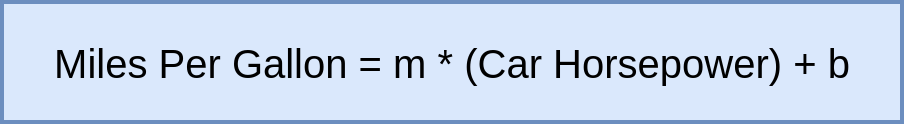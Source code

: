 <mxfile userAgent="Mozilla/5.0 (Macintosh; Intel Mac OS X 10_13_6) AppleWebKit/537.36 (KHTML, like Gecko) Chrome/69.0.35.100 Safari/537.36" version="9.2.7" editor="www.draw.io" type="github"><diagram id="ae7147c3-8668-011f-c955-6585a9df85c5" name="01 - d"><mxGraphModel dx="1289" dy="630" grid="1" gridSize="10" guides="1" tooltips="1" connect="1" arrows="1" fold="1" page="1" pageScale="1" pageWidth="3300" pageHeight="4681" background="#ffffff" math="0" shadow="0"><root><mxCell id="0"/><mxCell id="1" parent="0"/><mxCell id="3" value="&lt;span&gt;Miles Per Gallon = m * (Car Horsepower) + b&lt;/span&gt;" style="rounded=0;whiteSpace=wrap;html=1;strokeWidth=2;fontSize=20;align=center;fillColor=#dae8fc;strokeColor=#6c8ebf;" parent="1" vertex="1"><mxGeometry x="350" y="240" width="450" height="60" as="geometry"/></mxCell></root></mxGraphModel></diagram><diagram id="bd273904-d3cf-7cdc-ce8a-dce4c4f7c325" name="02 - class"><mxGraphModel dx="851" dy="423" grid="1" gridSize="10" guides="1" tooltips="1" connect="1" arrows="1" fold="1" page="1" pageScale="1" pageWidth="3300" pageHeight="4681" background="#ffffff" math="0" shadow="0"><root><mxCell id="0"/><mxCell id="1" parent="0"/><mxCell id="2" value="class LinearRegression&lt;br&gt;&lt;br&gt;&lt;br&gt;&lt;br&gt;&lt;br&gt;&lt;br&gt;&lt;br&gt;&lt;br&gt;" style="rounded=0;whiteSpace=wrap;html=1;strokeWidth=2;fontSize=20;align=center;fontStyle=1;fillColor=#dae8fc;strokeColor=#6c8ebf;" vertex="1" parent="1"><mxGeometry x="450" y="220" width="250" height="220" as="geometry"/></mxCell><mxCell id="9" style="edgeStyle=orthogonalEdgeStyle;rounded=0;html=1;exitX=1;exitY=0.5;entryX=0;entryY=0.5;jettySize=auto;orthogonalLoop=1;strokeWidth=3;fontSize=20;" edge="1" parent="1" source="3" target="8"><mxGeometry relative="1" as="geometry"/></mxCell><mxCell id="3" value="gradientDescent()" style="rounded=0;whiteSpace=wrap;html=1;strokeWidth=2;fontSize=20;align=center;" vertex="1" parent="1"><mxGeometry x="463" y="270" width="220" height="40" as="geometry"/></mxCell><mxCell id="11" style="edgeStyle=orthogonalEdgeStyle;rounded=0;html=1;exitX=1;exitY=0.5;jettySize=auto;orthogonalLoop=1;strokeWidth=3;fontSize=20;" edge="1" parent="1" source="4" target="10"><mxGeometry relative="1" as="geometry"/></mxCell><mxCell id="4" value="train()" style="rounded=0;whiteSpace=wrap;html=1;strokeWidth=2;fontSize=20;align=center;" vertex="1" parent="1"><mxGeometry x="463" y="310" width="220" height="40" as="geometry"/></mxCell><mxCell id="13" style="edgeStyle=orthogonalEdgeStyle;rounded=0;html=1;exitX=1;exitY=0.5;jettySize=auto;orthogonalLoop=1;strokeWidth=3;fontSize=20;" edge="1" parent="1" source="5" target="12"><mxGeometry relative="1" as="geometry"/></mxCell><mxCell id="5" value="test()" style="rounded=0;whiteSpace=wrap;html=1;strokeWidth=2;fontSize=20;align=center;" vertex="1" parent="1"><mxGeometry x="463" y="350" width="220" height="40" as="geometry"/></mxCell><mxCell id="15" style="edgeStyle=orthogonalEdgeStyle;rounded=0;html=1;exitX=1;exitY=0.5;entryX=0;entryY=0.5;jettySize=auto;orthogonalLoop=1;strokeWidth=3;fontSize=20;" edge="1" parent="1" source="6" target="14"><mxGeometry relative="1" as="geometry"/></mxCell><mxCell id="6" value="predict()" style="rounded=0;whiteSpace=wrap;html=1;strokeWidth=2;fontSize=20;align=center;" vertex="1" parent="1"><mxGeometry x="463" y="390" width="220" height="40" as="geometry"/></mxCell><mxCell id="8" value="Run one iteration of GD and update 'm' and 'b'" style="text;html=1;strokeColor=none;fillColor=none;align=left;verticalAlign=middle;whiteSpace=wrap;rounded=0;fontSize=20;" vertex="1" parent="1"><mxGeometry x="810" y="240" width="240" height="20" as="geometry"/></mxCell><mxCell id="10" value="Run GD until we get good values for 'm' and 'b'" style="text;html=1;strokeColor=none;fillColor=none;align=left;verticalAlign=middle;whiteSpace=wrap;rounded=0;fontSize=20;" vertex="1" parent="1"><mxGeometry x="810" y="320" width="240" height="20" as="geometry"/></mxCell><mxCell id="12" value="Use a 'test' data set to evaluate the accuracy of our calculated 'm' and 'b'" style="text;html=1;strokeColor=none;fillColor=none;align=left;verticalAlign=middle;whiteSpace=wrap;rounded=0;fontSize=20;" vertex="1" parent="1"><mxGeometry x="810" y="380" width="330" height="20" as="geometry"/></mxCell><mxCell id="14" value="Make a prediction using our calculated 'm' and 'b" style="text;html=1;strokeColor=none;fillColor=none;align=left;verticalAlign=middle;whiteSpace=wrap;rounded=0;fontSize=20;" vertex="1" parent="1"><mxGeometry x="810" y="450" width="330" height="20" as="geometry"/></mxCell></root></mxGraphModel></diagram><diagram id="df9e6f2c-f4af-da34-7d5c-30772cda541d" name="03 - mat"><mxGraphModel dx="1398" dy="630" grid="1" gridSize="10" guides="1" tooltips="1" connect="1" arrows="1" fold="1" page="1" pageScale="1" pageWidth="3300" pageHeight="4681" background="#ffffff" math="0" shadow="0"><root><mxCell id="0"/><mxCell id="1" parent="0"/><mxCell id="4" style="edgeStyle=orthogonalEdgeStyle;rounded=0;html=1;exitX=0.5;exitY=1;jettySize=auto;orthogonalLoop=1;strokeWidth=3;fontSize=20;" parent="1" source="2" target="3" edge="1"><mxGeometry relative="1" as="geometry"/></mxCell><mxCell id="2" value="We're going to write a &lt;b&gt;working but slow &lt;/b&gt;implementation of Gradient Descent" style="rounded=0;whiteSpace=wrap;html=1;strokeWidth=2;fontSize=20;align=center;fillColor=#fff2cc;strokeColor=#d6b656;fontStyle=0" parent="1" vertex="1"><mxGeometry x="560" y="220" width="430" height="90" as="geometry"/></mxCell><mxCell id="3" value="Replace with a much, much &lt;b&gt;faster&lt;/b&gt; version with way &lt;b&gt;less code&lt;/b&gt;, but &lt;b&gt;harder to understand&lt;/b&gt;" style="rounded=0;whiteSpace=wrap;html=1;strokeWidth=2;fontSize=20;align=center;fillColor=#dae8fc;strokeColor=#6c8ebf;fontStyle=0" parent="1" vertex="1"><mxGeometry x="560" y="350" width="430" height="90" as="geometry"/></mxCell></root></mxGraphModel></diagram><diagram name="04 - use" id="258bce84-5b5f-fe75-07f0-408c5ca1d650"><mxGraphModel dx="699" dy="315" grid="1" gridSize="10" guides="1" tooltips="1" connect="1" arrows="1" fold="1" page="1" pageScale="1" pageWidth="3300" pageHeight="4681" background="#ffffff" math="0" shadow="0"><root><mxCell id="0"/><mxCell id="1" parent="0"/><mxCell id="2" style="edgeStyle=orthogonalEdgeStyle;rounded=0;html=1;exitX=0.5;exitY=1;jettySize=auto;orthogonalLoop=1;strokeWidth=3;fontSize=20;" parent="1" source="3" target="4" edge="1"><mxGeometry relative="1" as="geometry"/></mxCell><mxCell id="3" value="We're going to write a &lt;b&gt;working but slow &lt;/b&gt;implementation of Gradient Descent" style="rounded=0;whiteSpace=wrap;html=1;strokeWidth=2;fontSize=20;align=center;fillColor=#fff2cc;strokeColor=#d6b656;fontStyle=0" parent="1" vertex="1"><mxGeometry x="560" y="220" width="430" height="90" as="geometry"/></mxCell><mxCell id="4" value="Replace with a much, much &lt;b&gt;faster&lt;/b&gt; version with way &lt;b&gt;less code&lt;/b&gt;, but &lt;b&gt;harder to understand&lt;/b&gt;" style="rounded=0;whiteSpace=wrap;html=1;strokeWidth=2;fontSize=20;align=center;fillColor=#dae8fc;strokeColor=#6c8ebf;fontStyle=0" parent="1" vertex="1"><mxGeometry x="560" y="350" width="430" height="90" as="geometry"/></mxCell><mxCell id="6" value="Use plain arrays of data and plain for loops so the calculation is easy to understand" style="text;html=1;strokeColor=none;fillColor=none;align=left;verticalAlign=middle;whiteSpace=wrap;rounded=0;fontSize=14;fontStyle=2" parent="1" vertex="1"><mxGeometry x="1000" y="233" width="220" height="65" as="geometry"/></mxCell><mxCell id="7" value="Use TensorFlow to dramatically simplify the code" style="text;html=1;strokeColor=none;fillColor=none;align=left;verticalAlign=middle;whiteSpace=wrap;rounded=0;fontSize=14;fontStyle=2" parent="1" vertex="1"><mxGeometry x="1000" y="362.5" width="220" height="65" as="geometry"/></mxCell></root></mxGraphModel></diagram><diagram id="3d22b51c-891e-c822-38d8-e6d445699ff8" name="05 - calcs"><mxGraphModel dx="699" dy="315" grid="1" gridSize="10" guides="1" tooltips="1" connect="1" arrows="1" fold="1" page="1" pageScale="1" pageWidth="3300" pageHeight="4681" background="#ffffff" math="0" shadow="0"><root><mxCell id="0"/><mxCell id="1" parent="0"/><mxCell id="105" value="" style="rounded=0;whiteSpace=wrap;html=1;strokeWidth=2;fontSize=14;align=center;fillColor=#f8cecc;strokeColor=#b85450;opacity=40;" parent="1" vertex="1"><mxGeometry x="674.5" y="406" width="124" height="30" as="geometry"/></mxCell><mxCell id="106" value="" style="rounded=0;whiteSpace=wrap;html=1;strokeWidth=2;fontSize=14;align=center;fillColor=#fff2cc;strokeColor=#d6b656;opacity=40;" parent="1" vertex="1"><mxGeometry x="812" y="406" width="124" height="30" as="geometry"/></mxCell><mxCell id="107" value="" style="rounded=0;whiteSpace=wrap;html=1;strokeWidth=2;fontSize=14;align=center;fillColor=#e1d5e7;strokeColor=#9673a6;opacity=40;" parent="1" vertex="1"><mxGeometry x="950" y="406" width="124" height="30" as="geometry"/></mxCell><mxCell id="104" value="" style="rounded=0;whiteSpace=wrap;html=1;strokeWidth=2;fontSize=14;align=center;fillColor=#d5e8d4;strokeColor=#82b366;opacity=40;" parent="1" vertex="1"><mxGeometry x="546" y="406" width="124" height="30" as="geometry"/></mxCell><mxCell id="97" value="" style="rounded=0;whiteSpace=wrap;html=1;strokeWidth=2;fontSize=10;align=right;fillColor=#f5f5f5;strokeColor=#666666;" parent="1" vertex="1"><mxGeometry x="980" y="247.5" width="140" height="120" as="geometry"/></mxCell><mxCell id="2" value="" style="rounded=0;whiteSpace=wrap;html=1;strokeWidth=2;fontSize=10;align=right;fillColor=#f5f5f5;strokeColor=#666666;" parent="1" vertex="1"><mxGeometry x="590" y="250" width="360" height="60" as="geometry"/></mxCell><mxCell id="3" value="d(MSE)" style="text;html=1;strokeColor=none;fillColor=none;align=center;verticalAlign=middle;whiteSpace=wrap;rounded=0;fontSize=13;" parent="1" vertex="1"><mxGeometry x="613" y="257.5" width="80" height="20" as="geometry"/></mxCell><mxCell id="4" value="2" style="text;html=1;strokeColor=none;fillColor=none;align=center;verticalAlign=middle;whiteSpace=wrap;rounded=0;fontSize=13;" parent="1" vertex="1"><mxGeometry x="708" y="257.5" width="40" height="20" as="geometry"/></mxCell><mxCell id="5" value="" style="endArrow=none;html=1;strokeWidth=1;fontSize=13;entryX=0.75;entryY=0;" parent="1" target="6" edge="1"><mxGeometry width="50" height="50" relative="1" as="geometry"><mxPoint x="715" y="277.5" as="sourcePoint"/><mxPoint x="755" y="277.5" as="targetPoint"/></mxGeometry></mxCell><mxCell id="6" value="n" style="text;html=1;strokeColor=none;fillColor=none;align=center;verticalAlign=middle;whiteSpace=wrap;rounded=0;fontSize=13;" parent="1" vertex="1"><mxGeometry x="708" y="277.5" width="40" height="20" as="geometry"/></mxCell><mxCell id="7" value="" style="endArrow=none;html=1;strokeWidth=1;fontSize=13;" parent="1" edge="1"><mxGeometry width="50" height="50" relative="1" as="geometry"><mxPoint x="740.5" y="267.5" as="sourcePoint"/><mxPoint x="770.5" y="267.5" as="targetPoint"/></mxGeometry></mxCell><mxCell id="8" value="" style="endArrow=none;html=1;strokeWidth=1;fontSize=13;" parent="1" edge="1"><mxGeometry width="50" height="50" relative="1" as="geometry"><mxPoint x="740.5" y="267.5" as="sourcePoint"/><mxPoint x="760.5" y="277.5" as="targetPoint"/></mxGeometry></mxCell><mxCell id="9" value="" style="endArrow=none;html=1;strokeWidth=1;fontSize=13;" parent="1" edge="1"><mxGeometry width="50" height="50" relative="1" as="geometry"><mxPoint x="740.5" y="287.5" as="sourcePoint"/><mxPoint x="760.5" y="277.5" as="targetPoint"/></mxGeometry></mxCell><mxCell id="10" value="" style="endArrow=none;html=1;strokeWidth=1;fontSize=13;" parent="1" edge="1"><mxGeometry width="50" height="50" relative="1" as="geometry"><mxPoint x="740.5" y="287.5" as="sourcePoint"/><mxPoint x="770.5" y="287.5" as="targetPoint"/></mxGeometry></mxCell><mxCell id="11" value="((mx + b)&amp;nbsp; - Actual&amp;nbsp; )&amp;nbsp;" style="text;html=1;strokeColor=none;fillColor=none;align=center;verticalAlign=middle;whiteSpace=wrap;rounded=0;fontSize=13;" parent="1" vertex="1"><mxGeometry x="762" y="267" width="133" height="20" as="geometry"/></mxCell><mxCell id="12" value="i" style="text;html=1;strokeColor=none;fillColor=none;align=center;verticalAlign=middle;whiteSpace=wrap;rounded=0;fontSize=13;" parent="1" vertex="1"><mxGeometry x="787.5" y="278" width="19" height="20" as="geometry"/></mxCell><mxCell id="13" value="i = 1" style="text;html=1;strokeColor=none;fillColor=none;align=center;verticalAlign=middle;whiteSpace=wrap;rounded=0;fontSize=13;" parent="1" vertex="1"><mxGeometry x="741.5" y="287.5" width="30" height="20" as="geometry"/></mxCell><mxCell id="14" value="n" style="text;html=1;strokeColor=none;fillColor=none;align=center;verticalAlign=middle;whiteSpace=wrap;rounded=0;fontSize=13;" parent="1" vertex="1"><mxGeometry x="744" y="252.5" width="25" height="10" as="geometry"/></mxCell><mxCell id="15" value="db" style="text;html=1;strokeColor=none;fillColor=none;align=center;verticalAlign=middle;whiteSpace=wrap;rounded=0;fontSize=13;" parent="1" vertex="1"><mxGeometry x="613" y="277.5" width="80" height="20" as="geometry"/></mxCell><mxCell id="16" value="" style="endArrow=none;html=1;strokeWidth=1;fontSize=13;" parent="1" edge="1"><mxGeometry width="50" height="50" relative="1" as="geometry"><mxPoint x="633" y="277.5" as="sourcePoint"/><mxPoint x="673" y="277.5" as="targetPoint"/></mxGeometry></mxCell><mxCell id="17" value="=" style="text;html=1;strokeColor=none;fillColor=none;align=center;verticalAlign=middle;whiteSpace=wrap;rounded=0;fontSize=13;" parent="1" vertex="1"><mxGeometry x="674" y="268" width="30" height="20" as="geometry"/></mxCell><mxCell id="18" value="i" style="text;html=1;strokeColor=none;fillColor=none;align=center;verticalAlign=middle;whiteSpace=wrap;rounded=0;fontSize=13;" parent="1" vertex="1"><mxGeometry x="864.5" y="278" width="19" height="20" as="geometry"/></mxCell><mxCell id="36" value="Slope of MSE with respect to &lt;b&gt;B&lt;/b&gt;" style="rounded=0;whiteSpace=wrap;html=1;strokeWidth=2;fontSize=13;align=center;fillColor=#dae8fc;strokeColor=#6c8ebf;" parent="1" vertex="1"><mxGeometry x="493" y="250" width="97" height="60" as="geometry"/></mxCell><mxCell id="75" value="MPG" style="text;html=1;strokeColor=none;fillColor=none;align=center;verticalAlign=middle;whiteSpace=wrap;rounded=0;fontSize=8;fontStyle=1" parent="1" vertex="1"><mxGeometry x="1062" y="249.5" width="40" height="20" as="geometry"/></mxCell><mxCell id="76" value="Horsepower" style="text;html=1;strokeColor=none;fillColor=none;align=center;verticalAlign=middle;whiteSpace=wrap;rounded=0;fontSize=8;fontStyle=1" parent="1" vertex="1"><mxGeometry x="992" y="249.5" width="40" height="20" as="geometry"/></mxCell><mxCell id="78" value="30" style="text;html=1;strokeColor=none;fillColor=none;align=center;verticalAlign=middle;whiteSpace=wrap;rounded=0;fontSize=8;fontStyle=1" parent="1" vertex="1"><mxGeometry x="1062" y="279.5" width="40" height="20" as="geometry"/></mxCell><mxCell id="79" value="60" style="text;html=1;strokeColor=none;fillColor=none;align=center;verticalAlign=middle;whiteSpace=wrap;rounded=0;fontSize=8;fontStyle=1" parent="1" vertex="1"><mxGeometry x="992" y="279.5" width="40" height="20" as="geometry"/></mxCell><mxCell id="80" value="" style="endArrow=none;html=1;strokeWidth=3;fontSize=8;" parent="1" edge="1"><mxGeometry width="50" height="50" relative="1" as="geometry"><mxPoint x="992" y="269.5" as="sourcePoint"/><mxPoint x="1102" y="269.5" as="targetPoint"/></mxGeometry></mxCell><mxCell id="82" value="27" style="text;html=1;strokeColor=none;fillColor=none;align=center;verticalAlign=middle;whiteSpace=wrap;rounded=0;fontSize=8;fontStyle=1" parent="1" vertex="1"><mxGeometry x="1062" y="299.5" width="40" height="20" as="geometry"/></mxCell><mxCell id="83" value="75" style="text;html=1;strokeColor=none;fillColor=none;align=center;verticalAlign=middle;whiteSpace=wrap;rounded=0;fontSize=8;fontStyle=1" parent="1" vertex="1"><mxGeometry x="992" y="299.5" width="40" height="20" as="geometry"/></mxCell><mxCell id="85" value="24" style="text;html=1;strokeColor=none;fillColor=none;align=center;verticalAlign=middle;whiteSpace=wrap;rounded=0;fontSize=8;fontStyle=1" parent="1" vertex="1"><mxGeometry x="1062" y="319.5" width="40" height="20" as="geometry"/></mxCell><mxCell id="86" value="115" style="text;html=1;strokeColor=none;fillColor=none;align=center;verticalAlign=middle;whiteSpace=wrap;rounded=0;fontSize=8;fontStyle=1" parent="1" vertex="1"><mxGeometry x="992" y="319.5" width="40" height="20" as="geometry"/></mxCell><mxCell id="88" value="13" style="text;html=1;strokeColor=none;fillColor=none;align=center;verticalAlign=middle;whiteSpace=wrap;rounded=0;fontSize=8;fontStyle=1" parent="1" vertex="1"><mxGeometry x="1062" y="339.5" width="40" height="20" as="geometry"/></mxCell><mxCell id="89" value="230" style="text;html=1;strokeColor=none;fillColor=none;align=center;verticalAlign=middle;whiteSpace=wrap;rounded=0;fontSize=8;fontStyle=1" parent="1" vertex="1"><mxGeometry x="992" y="339.5" width="40" height="20" as="geometry"/></mxCell><mxCell id="100" style="edgeStyle=orthogonalEdgeStyle;rounded=0;html=1;exitX=0.5;exitY=1;jettySize=auto;orthogonalLoop=1;strokeWidth=3;fontSize=14;" parent="1" source="99" edge="1"><mxGeometry relative="1" as="geometry"><mxPoint x="728" y="380" as="targetPoint"/></mxGeometry></mxCell><mxCell id="99" value="Initial B = 10, Initial M = 1" style="rounded=0;whiteSpace=wrap;html=1;strokeWidth=2;fontSize=14;align=center;fillColor=#dae8fc;strokeColor=#6c8ebf;" parent="1" vertex="1"><mxGeometry x="640" y="310" width="176" height="30" as="geometry"/></mxCell><mxCell id="101" value="2 * ((1 * 60 + 10) - 30) + ((1 * 75 + 10) - 27) + ((1 * 115 + 10) - 24) + ((1 * 230 + 10) - 13)" style="text;html=1;strokeColor=none;fillColor=none;align=center;verticalAlign=middle;whiteSpace=wrap;rounded=0;fontSize=14;" parent="1" vertex="1"><mxGeometry x="510" y="410" width="577" height="20" as="geometry"/></mxCell><mxCell id="102" value="" style="endArrow=none;html=1;strokeWidth=3;fontSize=14;" parent="1" edge="1"><mxGeometry width="50" height="50" relative="1" as="geometry"><mxPoint x="514.5" y="430" as="sourcePoint"/><mxPoint x="544.5" y="430" as="targetPoint"/></mxGeometry></mxCell><mxCell id="103" value="4" style="text;html=1;strokeColor=none;fillColor=none;align=center;verticalAlign=middle;whiteSpace=wrap;rounded=0;fontSize=14;" parent="1" vertex="1"><mxGeometry x="520" y="430" width="20" height="20" as="geometry"/></mxCell><mxCell id="108" value="" style="rounded=0;whiteSpace=wrap;html=1;strokeWidth=2;fontSize=14;align=center;fillColor=#f8cecc;strokeColor=#b85450;opacity=40;" parent="1" vertex="1"><mxGeometry x="988" y="300" width="124" height="21" as="geometry"/></mxCell><mxCell id="109" value="" style="rounded=0;whiteSpace=wrap;html=1;strokeWidth=2;fontSize=14;align=center;fillColor=#fff2cc;strokeColor=#d6b656;opacity=40;" parent="1" vertex="1"><mxGeometry x="988" y="320" width="124" height="21" as="geometry"/></mxCell><mxCell id="110" value="" style="rounded=0;whiteSpace=wrap;html=1;strokeWidth=2;fontSize=14;align=center;fillColor=#e1d5e7;strokeColor=#9673a6;opacity=40;" parent="1" vertex="1"><mxGeometry x="988" y="341" width="124" height="19" as="geometry"/></mxCell><mxCell id="111" value="" style="rounded=0;whiteSpace=wrap;html=1;strokeWidth=2;fontSize=14;align=center;fillColor=#d5e8d4;strokeColor=#82b366;opacity=40;" parent="1" vertex="1"><mxGeometry x="988" y="276.5" width="124" height="22" as="geometry"/></mxCell></root></mxGraphModel></diagram><diagram id="0db71d5f-6b18-4dd1-1536-47d1512c333d" name="10 - goal"><mxGraphModel dx="654" dy="315" grid="1" gridSize="10" guides="1" tooltips="1" connect="1" arrows="1" fold="1" page="1" pageScale="1" pageWidth="3300" pageHeight="4681" background="#ffffff" math="0" shadow="0"><root><mxCell id="0"/><mxCell id="1" parent="0"/><mxCell id="17" value="" style="rounded=0;whiteSpace=wrap;html=1;strokeWidth=2;fontSize=10;align=right;fillColor=#f5f5f5;strokeColor=#666666;" parent="1" vertex="1"><mxGeometry x="590" y="250" width="360" height="60" as="geometry"/></mxCell><mxCell id="18" value="d(MSE)" style="text;html=1;strokeColor=none;fillColor=none;align=center;verticalAlign=middle;whiteSpace=wrap;rounded=0;fontSize=13;" parent="1" vertex="1"><mxGeometry x="613" y="257.5" width="80" height="20" as="geometry"/></mxCell><mxCell id="19" value="2" style="text;html=1;strokeColor=none;fillColor=none;align=center;verticalAlign=middle;whiteSpace=wrap;rounded=0;fontSize=13;" parent="1" vertex="1"><mxGeometry x="708" y="257.5" width="40" height="20" as="geometry"/></mxCell><mxCell id="20" value="" style="endArrow=none;html=1;strokeWidth=1;fontSize=13;entryX=0.75;entryY=0;" parent="1" target="21" edge="1"><mxGeometry width="50" height="50" relative="1" as="geometry"><mxPoint x="715" y="277.5" as="sourcePoint"/><mxPoint x="755" y="277.5" as="targetPoint"/></mxGeometry></mxCell><mxCell id="21" value="n" style="text;html=1;strokeColor=none;fillColor=none;align=center;verticalAlign=middle;whiteSpace=wrap;rounded=0;fontSize=13;" parent="1" vertex="1"><mxGeometry x="708" y="277.5" width="40" height="20" as="geometry"/></mxCell><mxCell id="22" value="" style="endArrow=none;html=1;strokeWidth=1;fontSize=13;" parent="1" edge="1"><mxGeometry width="50" height="50" relative="1" as="geometry"><mxPoint x="740.5" y="267.5" as="sourcePoint"/><mxPoint x="770.5" y="267.5" as="targetPoint"/></mxGeometry></mxCell><mxCell id="23" value="" style="endArrow=none;html=1;strokeWidth=1;fontSize=13;" parent="1" edge="1"><mxGeometry width="50" height="50" relative="1" as="geometry"><mxPoint x="740.5" y="267.5" as="sourcePoint"/><mxPoint x="760.5" y="277.5" as="targetPoint"/></mxGeometry></mxCell><mxCell id="24" value="" style="endArrow=none;html=1;strokeWidth=1;fontSize=13;" parent="1" edge="1"><mxGeometry width="50" height="50" relative="1" as="geometry"><mxPoint x="740.5" y="287.5" as="sourcePoint"/><mxPoint x="760.5" y="277.5" as="targetPoint"/></mxGeometry></mxCell><mxCell id="25" value="" style="endArrow=none;html=1;strokeWidth=1;fontSize=13;" parent="1" edge="1"><mxGeometry width="50" height="50" relative="1" as="geometry"><mxPoint x="740.5" y="287.5" as="sourcePoint"/><mxPoint x="770.5" y="287.5" as="targetPoint"/></mxGeometry></mxCell><mxCell id="26" value="((mx + b)&amp;nbsp; - Actual&amp;nbsp; )&amp;nbsp;" style="text;html=1;strokeColor=none;fillColor=none;align=center;verticalAlign=middle;whiteSpace=wrap;rounded=0;fontSize=13;" parent="1" vertex="1"><mxGeometry x="762" y="267" width="133" height="20" as="geometry"/></mxCell><mxCell id="27" value="i" style="text;html=1;strokeColor=none;fillColor=none;align=center;verticalAlign=middle;whiteSpace=wrap;rounded=0;fontSize=13;" parent="1" vertex="1"><mxGeometry x="787.5" y="278" width="19" height="20" as="geometry"/></mxCell><mxCell id="28" value="i = 1" style="text;html=1;strokeColor=none;fillColor=none;align=center;verticalAlign=middle;whiteSpace=wrap;rounded=0;fontSize=13;" parent="1" vertex="1"><mxGeometry x="741.5" y="287.5" width="30" height="20" as="geometry"/></mxCell><mxCell id="29" value="n" style="text;html=1;strokeColor=none;fillColor=none;align=center;verticalAlign=middle;whiteSpace=wrap;rounded=0;fontSize=13;" parent="1" vertex="1"><mxGeometry x="744" y="252.5" width="25" height="10" as="geometry"/></mxCell><mxCell id="30" value="db" style="text;html=1;strokeColor=none;fillColor=none;align=center;verticalAlign=middle;whiteSpace=wrap;rounded=0;fontSize=13;" parent="1" vertex="1"><mxGeometry x="613" y="277.5" width="80" height="20" as="geometry"/></mxCell><mxCell id="31" value="" style="endArrow=none;html=1;strokeWidth=1;fontSize=13;" parent="1" edge="1"><mxGeometry width="50" height="50" relative="1" as="geometry"><mxPoint x="633" y="277.5" as="sourcePoint"/><mxPoint x="673" y="277.5" as="targetPoint"/></mxGeometry></mxCell><mxCell id="32" value="=" style="text;html=1;strokeColor=none;fillColor=none;align=center;verticalAlign=middle;whiteSpace=wrap;rounded=0;fontSize=13;" parent="1" vertex="1"><mxGeometry x="674" y="268" width="30" height="20" as="geometry"/></mxCell><mxCell id="33" value="i" style="text;html=1;strokeColor=none;fillColor=none;align=center;verticalAlign=middle;whiteSpace=wrap;rounded=0;fontSize=13;" parent="1" vertex="1"><mxGeometry x="864.5" y="278" width="19" height="20" as="geometry"/></mxCell><mxCell id="34" value="" style="rounded=0;whiteSpace=wrap;html=1;strokeWidth=2;fontSize=10;align=right;fillColor=#f5f5f5;strokeColor=#666666;" parent="1" vertex="1"><mxGeometry x="589" y="317.5" width="360" height="60" as="geometry"/></mxCell><mxCell id="35" value="d(MSE)" style="text;html=1;strokeColor=none;fillColor=none;align=center;verticalAlign=middle;whiteSpace=wrap;rounded=0;fontSize=13;" parent="1" vertex="1"><mxGeometry x="612" y="325" width="80" height="20" as="geometry"/></mxCell><mxCell id="36" value="2" style="text;html=1;strokeColor=none;fillColor=none;align=center;verticalAlign=middle;whiteSpace=wrap;rounded=0;fontSize=13;" parent="1" vertex="1"><mxGeometry x="707" y="325" width="40" height="20" as="geometry"/></mxCell><mxCell id="37" value="" style="endArrow=none;html=1;strokeWidth=1;fontSize=13;entryX=0.75;entryY=0;" parent="1" target="38" edge="1"><mxGeometry width="50" height="50" relative="1" as="geometry"><mxPoint x="714" y="345" as="sourcePoint"/><mxPoint x="754" y="345" as="targetPoint"/></mxGeometry></mxCell><mxCell id="38" value="n" style="text;html=1;strokeColor=none;fillColor=none;align=center;verticalAlign=middle;whiteSpace=wrap;rounded=0;fontSize=13;" parent="1" vertex="1"><mxGeometry x="707" y="345" width="40" height="20" as="geometry"/></mxCell><mxCell id="39" value="" style="endArrow=none;html=1;strokeWidth=1;fontSize=13;" parent="1" edge="1"><mxGeometry width="50" height="50" relative="1" as="geometry"><mxPoint x="739.5" y="335" as="sourcePoint"/><mxPoint x="769.5" y="335" as="targetPoint"/></mxGeometry></mxCell><mxCell id="40" value="" style="endArrow=none;html=1;strokeWidth=1;fontSize=13;" parent="1" edge="1"><mxGeometry width="50" height="50" relative="1" as="geometry"><mxPoint x="739.5" y="335" as="sourcePoint"/><mxPoint x="759.5" y="345" as="targetPoint"/></mxGeometry></mxCell><mxCell id="41" value="" style="endArrow=none;html=1;strokeWidth=1;fontSize=13;" parent="1" edge="1"><mxGeometry width="50" height="50" relative="1" as="geometry"><mxPoint x="739.5" y="355" as="sourcePoint"/><mxPoint x="759.5" y="345" as="targetPoint"/></mxGeometry></mxCell><mxCell id="42" value="" style="endArrow=none;html=1;strokeWidth=1;fontSize=13;" parent="1" edge="1"><mxGeometry width="50" height="50" relative="1" as="geometry"><mxPoint x="739.5" y="355" as="sourcePoint"/><mxPoint x="769.5" y="355" as="targetPoint"/></mxGeometry></mxCell><mxCell id="43" value="-x (Actual&amp;nbsp; -&amp;nbsp; (mx + b))" style="text;html=1;strokeColor=none;fillColor=none;align=center;verticalAlign=middle;whiteSpace=wrap;rounded=0;fontSize=13;" parent="1" vertex="1"><mxGeometry x="770.5" y="334.5" width="133" height="20" as="geometry"/></mxCell><mxCell id="44" value="i" style="text;html=1;strokeColor=none;fillColor=none;align=center;verticalAlign=middle;whiteSpace=wrap;rounded=0;fontSize=13;" parent="1" vertex="1"><mxGeometry x="778" y="344" width="19" height="20" as="geometry"/></mxCell><mxCell id="45" value="i = 1" style="text;html=1;strokeColor=none;fillColor=none;align=center;verticalAlign=middle;whiteSpace=wrap;rounded=0;fontSize=13;" parent="1" vertex="1"><mxGeometry x="740.5" y="355" width="30" height="20" as="geometry"/></mxCell><mxCell id="46" value="n" style="text;html=1;strokeColor=none;fillColor=none;align=center;verticalAlign=middle;whiteSpace=wrap;rounded=0;fontSize=13;" parent="1" vertex="1"><mxGeometry x="743" y="320" width="25" height="10" as="geometry"/></mxCell><mxCell id="47" value="dm" style="text;html=1;strokeColor=none;fillColor=none;align=center;verticalAlign=middle;whiteSpace=wrap;rounded=0;fontSize=13;" parent="1" vertex="1"><mxGeometry x="612" y="345" width="80" height="20" as="geometry"/></mxCell><mxCell id="48" value="" style="endArrow=none;html=1;strokeWidth=1;fontSize=13;" parent="1" edge="1"><mxGeometry width="50" height="50" relative="1" as="geometry"><mxPoint x="632" y="345" as="sourcePoint"/><mxPoint x="672" y="345" as="targetPoint"/></mxGeometry></mxCell><mxCell id="49" value="=" style="text;html=1;strokeColor=none;fillColor=none;align=center;verticalAlign=middle;whiteSpace=wrap;rounded=0;fontSize=13;" parent="1" vertex="1"><mxGeometry x="673" y="335.5" width="30" height="20" as="geometry"/></mxCell><mxCell id="50" value="i" style="text;html=1;strokeColor=none;fillColor=none;align=center;verticalAlign=middle;whiteSpace=wrap;rounded=0;fontSize=13;" parent="1" vertex="1"><mxGeometry x="861.5" y="342.5" width="19" height="20" as="geometry"/></mxCell><mxCell id="51" value="Slope of MSE with respect to B" style="rounded=0;whiteSpace=wrap;html=1;strokeWidth=2;fontSize=13;align=center;fillColor=#dae8fc;strokeColor=#6c8ebf;" parent="1" vertex="1"><mxGeometry x="493" y="250" width="97" height="60" as="geometry"/></mxCell><mxCell id="52" value="Slope of MSE with respect to M" style="rounded=0;whiteSpace=wrap;html=1;strokeWidth=2;fontSize=13;align=center;fillColor=#dae8fc;strokeColor=#6c8ebf;" parent="1" vertex="1"><mxGeometry x="492" y="317.5" width="97" height="60" as="geometry"/></mxCell><mxCell id="53" value="Evaluate both of these equations and use the result to update 'm' and 'b' using only tensorflow methods" style="rounded=0;whiteSpace=wrap;html=1;strokeWidth=2;fontSize=14;align=center;fillColor=#d5e8d4;strokeColor=#82b366;fontStyle=2" parent="1" vertex="1"><mxGeometry x="600" y="180" width="288" height="60" as="geometry"/></mxCell><mxCell id="54" value="Goal" style="text;html=1;strokeColor=none;fillColor=none;align=center;verticalAlign=middle;whiteSpace=wrap;rounded=0;fontSize=25;fontStyle=1" parent="1" vertex="1"><mxGeometry x="707" y="150" width="80" height="20" as="geometry"/></mxCell></root></mxGraphModel></diagram><diagram id="bb379b7b-4e1f-0046-d667-c2c543d878dc" name="11 - mat"><mxGraphModel dx="699" dy="315" grid="1" gridSize="10" guides="1" tooltips="1" connect="1" arrows="1" fold="1" page="1" pageScale="1" pageWidth="3300" pageHeight="4681" background="#ffffff" math="0" shadow="0"><root><mxCell id="0"/><mxCell id="1" parent="0"/><mxCell id="2" value="Matrix Multiplication" style="rounded=0;whiteSpace=wrap;html=1;strokeWidth=2;fontSize=32;align=center;fillColor=#dae8fc;strokeColor=#6c8ebf;" parent="1" vertex="1"><mxGeometry x="760" y="310" width="450" height="80" as="geometry"/></mxCell><mxCell id="4" value="Linear Algebra operation between two matrices (tensor)" style="text;html=1;strokeColor=none;fillColor=none;align=center;verticalAlign=middle;whiteSpace=wrap;rounded=0;fontSize=17;fontStyle=2" parent="1" vertex="1"><mxGeometry x="882.5" y="400" width="205" height="40" as="geometry"/></mxCell></root></mxGraphModel></diagram><diagram id="1eae9c4a-66b4-08bf-376d-2814dc80a0a6" name="12 - flow"><mxGraphModel dx="699" dy="315" grid="1" gridSize="10" guides="1" tooltips="1" connect="1" arrows="1" fold="1" page="1" pageScale="1" pageWidth="3300" pageHeight="4681" background="#ffffff" math="0" shadow="0"><root><mxCell id="0"/><mxCell id="1" parent="0"/><mxCell id="2" value="Are two matrices eligible to be multiplied together?" style="rounded=0;whiteSpace=wrap;html=1;strokeWidth=2;fontSize=18;align=center;" parent="1" vertex="1"><mxGeometry x="550" y="370" width="330" height="60" as="geometry"/></mxCell><mxCell id="3" value="Matrix Multiplication" style="rounded=0;whiteSpace=wrap;html=1;strokeWidth=2;fontSize=32;align=center;fillColor=#dae8fc;strokeColor=#6c8ebf;" parent="1" vertex="1"><mxGeometry x="490" y="270" width="450" height="80" as="geometry"/></mxCell><mxCell id="6" value="What's the output of matrix multiplication?" style="rounded=0;whiteSpace=wrap;html=1;strokeWidth=2;fontSize=18;align=center;" parent="1" vertex="1"><mxGeometry x="550" y="440" width="330" height="60" as="geometry"/></mxCell><mxCell id="7" value="How is matrix multiplication done?" style="rounded=0;whiteSpace=wrap;html=1;strokeWidth=2;fontSize=18;align=center;" parent="1" vertex="1"><mxGeometry x="550" y="510" width="330" height="60" as="geometry"/></mxCell></root></mxGraphModel></diagram><diagram id="92732291-a554-0c65-b6c4-006526bd1c21" name="07 - shapes"><mxGraphModel dx="699" dy="315" grid="1" gridSize="10" guides="1" tooltips="1" connect="1" arrows="1" fold="1" page="1" pageScale="1" pageWidth="3300" pageHeight="4681" background="#ffffff" math="0" shadow="0"><root><mxCell id="0"/><mxCell id="1" parent="0"/><mxCell id="2" value="1" style="rounded=0;whiteSpace=wrap;html=1;strokeWidth=2;fontSize=14;align=center;" parent="1" vertex="1"><mxGeometry x="490" y="240" width="30" height="30" as="geometry"/></mxCell><mxCell id="3" value="2" style="rounded=0;whiteSpace=wrap;html=1;strokeWidth=2;fontSize=14;align=center;" parent="1" vertex="1"><mxGeometry x="490" y="270" width="30" height="30" as="geometry"/></mxCell><mxCell id="4" value="3" style="rounded=0;whiteSpace=wrap;html=1;strokeWidth=2;fontSize=14;align=center;" parent="1" vertex="1"><mxGeometry x="490" y="300" width="30" height="30" as="geometry"/></mxCell><mxCell id="5" value="4" style="rounded=0;whiteSpace=wrap;html=1;strokeWidth=2;fontSize=14;align=center;" parent="1" vertex="1"><mxGeometry x="490" y="330" width="30" height="30" as="geometry"/></mxCell><mxCell id="7" value="10" style="rounded=0;whiteSpace=wrap;html=1;strokeWidth=2;fontSize=14;align=center;" parent="1" vertex="1"><mxGeometry x="655" y="270" width="30" height="30" as="geometry"/></mxCell><mxCell id="8" value="20" style="rounded=0;whiteSpace=wrap;html=1;strokeWidth=2;fontSize=14;align=center;" parent="1" vertex="1"><mxGeometry x="655" y="300" width="30" height="30" as="geometry"/></mxCell><mxCell id="16" value="5" style="rounded=0;whiteSpace=wrap;html=1;strokeWidth=2;fontSize=14;align=center;" parent="1" vertex="1"><mxGeometry x="520" y="240" width="30" height="30" as="geometry"/></mxCell><mxCell id="17" value="6" style="rounded=0;whiteSpace=wrap;html=1;strokeWidth=2;fontSize=14;align=center;" parent="1" vertex="1"><mxGeometry x="520" y="270" width="30" height="30" as="geometry"/></mxCell><mxCell id="18" value="7" style="rounded=0;whiteSpace=wrap;html=1;strokeWidth=2;fontSize=14;align=center;" parent="1" vertex="1"><mxGeometry x="520" y="300" width="30" height="30" as="geometry"/></mxCell><mxCell id="19" value="8" style="rounded=0;whiteSpace=wrap;html=1;strokeWidth=2;fontSize=14;align=center;" parent="1" vertex="1"><mxGeometry x="520" y="330" width="30" height="30" as="geometry"/></mxCell><mxCell id="20" value="Tensor A" style="text;html=1;strokeColor=none;fillColor=none;align=center;verticalAlign=middle;whiteSpace=wrap;rounded=0;fontSize=14;" parent="1" vertex="1"><mxGeometry x="485" y="218" width="70" height="20" as="geometry"/></mxCell><mxCell id="21" value="Shape: [4, 2]" style="text;html=1;strokeColor=none;fillColor=none;align=center;verticalAlign=middle;whiteSpace=wrap;rounded=0;fontSize=14;" parent="1" vertex="1"><mxGeometry x="472.5" y="360" width="95" height="20" as="geometry"/></mxCell><mxCell id="22" value="30" style="rounded=0;whiteSpace=wrap;html=1;strokeWidth=2;fontSize=14;align=center;" parent="1" vertex="1"><mxGeometry x="685" y="270" width="30" height="30" as="geometry"/></mxCell><mxCell id="23" value="40" style="rounded=0;whiteSpace=wrap;html=1;strokeWidth=2;fontSize=14;align=center;" parent="1" vertex="1"><mxGeometry x="685" y="300" width="30" height="30" as="geometry"/></mxCell><mxCell id="24" value="Tensor B" style="text;html=1;strokeColor=none;fillColor=none;align=center;verticalAlign=middle;whiteSpace=wrap;rounded=0;fontSize=14;" parent="1" vertex="1"><mxGeometry x="665" y="250" width="70" height="20" as="geometry"/></mxCell><mxCell id="25" value="Shape: [2, 3]" style="text;html=1;strokeColor=none;fillColor=none;align=center;verticalAlign=middle;whiteSpace=wrap;rounded=0;fontSize=14;" parent="1" vertex="1"><mxGeometry x="650" y="330" width="90" height="20" as="geometry"/></mxCell><mxCell id="26" value="50" style="rounded=0;whiteSpace=wrap;html=1;strokeWidth=2;fontSize=14;align=center;" parent="1" vertex="1"><mxGeometry x="715" y="270" width="30" height="30" as="geometry"/></mxCell><mxCell id="27" value="60" style="rounded=0;whiteSpace=wrap;html=1;strokeWidth=2;fontSize=14;align=center;" parent="1" vertex="1"><mxGeometry x="715" y="300" width="30" height="30" as="geometry"/></mxCell></root></mxGraphModel></diagram><diagram name="08 - same" id="ed603a17-9743-3dc7-034e-077be6480ebd"><mxGraphModel dx="699" dy="315" grid="1" gridSize="10" guides="1" tooltips="1" connect="1" arrows="1" fold="1" page="1" pageScale="1" pageWidth="3300" pageHeight="4681" background="#ffffff" math="0" shadow="0"><root><mxCell id="0"/><mxCell id="1" parent="0"/><mxCell id="2" value="1" style="rounded=0;whiteSpace=wrap;html=1;strokeWidth=2;fontSize=14;align=center;" parent="1" vertex="1"><mxGeometry x="590" y="236" width="30" height="30" as="geometry"/></mxCell><mxCell id="3" value="2" style="rounded=0;whiteSpace=wrap;html=1;strokeWidth=2;fontSize=14;align=center;" parent="1" vertex="1"><mxGeometry x="590" y="266" width="30" height="30" as="geometry"/></mxCell><mxCell id="4" value="3" style="rounded=0;whiteSpace=wrap;html=1;strokeWidth=2;fontSize=14;align=center;" parent="1" vertex="1"><mxGeometry x="590" y="296" width="30" height="30" as="geometry"/></mxCell><mxCell id="5" value="4" style="rounded=0;whiteSpace=wrap;html=1;strokeWidth=2;fontSize=14;align=center;" parent="1" vertex="1"><mxGeometry x="590" y="326" width="30" height="30" as="geometry"/></mxCell><mxCell id="6" value="10" style="rounded=0;whiteSpace=wrap;html=1;strokeWidth=2;fontSize=14;align=center;" parent="1" vertex="1"><mxGeometry x="400" y="271" width="30" height="30" as="geometry"/></mxCell><mxCell id="7" value="20" style="rounded=0;whiteSpace=wrap;html=1;strokeWidth=2;fontSize=14;align=center;" parent="1" vertex="1"><mxGeometry x="400" y="301" width="30" height="30" as="geometry"/></mxCell><mxCell id="8" value="5" style="rounded=0;whiteSpace=wrap;html=1;strokeWidth=2;fontSize=14;align=center;" parent="1" vertex="1"><mxGeometry x="620" y="236" width="30" height="30" as="geometry"/></mxCell><mxCell id="9" value="6" style="rounded=0;whiteSpace=wrap;html=1;strokeWidth=2;fontSize=14;align=center;" parent="1" vertex="1"><mxGeometry x="620" y="266" width="30" height="30" as="geometry"/></mxCell><mxCell id="10" value="7" style="rounded=0;whiteSpace=wrap;html=1;strokeWidth=2;fontSize=14;align=center;" parent="1" vertex="1"><mxGeometry x="620" y="296" width="30" height="30" as="geometry"/></mxCell><mxCell id="11" value="8" style="rounded=0;whiteSpace=wrap;html=1;strokeWidth=2;fontSize=14;align=center;" parent="1" vertex="1"><mxGeometry x="620" y="326" width="30" height="30" as="geometry"/></mxCell><mxCell id="12" value="Matrix A" style="text;html=1;strokeColor=none;fillColor=none;align=center;verticalAlign=middle;whiteSpace=wrap;rounded=0;fontSize=14;" parent="1" vertex="1"><mxGeometry x="585" y="214" width="70" height="20" as="geometry"/></mxCell><mxCell id="20" style="edgeStyle=orthogonalEdgeStyle;rounded=0;html=1;exitX=1;exitY=0.5;jettySize=auto;orthogonalLoop=1;strokeWidth=3;fontSize=17;startArrow=classic;startFill=1;entryX=0;entryY=0.5;" parent="1" target="23" edge="1"><mxGeometry relative="1" as="geometry"><mxPoint x="512.5" y="395" as="sourcePoint"/><mxPoint x="637" y="395" as="targetPoint"/></mxGeometry></mxCell><mxCell id="14" value="30" style="rounded=0;whiteSpace=wrap;html=1;strokeWidth=2;fontSize=14;align=center;" parent="1" vertex="1"><mxGeometry x="430" y="271" width="30" height="30" as="geometry"/></mxCell><mxCell id="15" value="40" style="rounded=0;whiteSpace=wrap;html=1;strokeWidth=2;fontSize=14;align=center;" parent="1" vertex="1"><mxGeometry x="430" y="301" width="30" height="30" as="geometry"/></mxCell><mxCell id="16" value="Matrix B" style="text;html=1;strokeColor=none;fillColor=none;align=center;verticalAlign=middle;whiteSpace=wrap;rounded=0;fontSize=14;" parent="1" vertex="1"><mxGeometry x="410" y="251" width="70" height="20" as="geometry"/></mxCell><mxCell id="18" value="50" style="rounded=0;whiteSpace=wrap;html=1;strokeWidth=2;fontSize=14;align=center;" parent="1" vertex="1"><mxGeometry x="460" y="271" width="30" height="30" as="geometry"/></mxCell><mxCell id="19" value="60" style="rounded=0;whiteSpace=wrap;html=1;strokeWidth=2;fontSize=14;align=center;" parent="1" vertex="1"><mxGeometry x="460" y="301" width="30" height="30" as="geometry"/></mxCell><mxCell id="21" value="4" style="rounded=0;whiteSpace=wrap;html=1;strokeWidth=2;fontSize=17;align=center;fillColor=#f5f5f5;strokeColor=#666666;fontColor=#333333;" parent="1" vertex="1"><mxGeometry x="432.5" y="380" width="40" height="30" as="geometry"/></mxCell><mxCell id="22" value="2" style="rounded=0;whiteSpace=wrap;html=1;strokeWidth=2;fontSize=17;align=center;fillColor=#dae8fc;strokeColor=#6c8ebf;" parent="1" vertex="1"><mxGeometry x="472.5" y="380" width="40" height="30" as="geometry"/></mxCell><mxCell id="23" value="2" style="rounded=0;whiteSpace=wrap;html=1;strokeWidth=2;fontSize=17;align=center;fillColor=#dae8fc;strokeColor=#6c8ebf;" parent="1" vertex="1"><mxGeometry x="580" y="380" width="40" height="30" as="geometry"/></mxCell><mxCell id="24" value="3" style="rounded=0;whiteSpace=wrap;html=1;strokeWidth=2;fontSize=17;align=center;fillColor=#f5f5f5;strokeColor=#666666;fontColor=#333333;" parent="1" vertex="1"><mxGeometry x="620" y="380" width="40" height="30" as="geometry"/></mxCell><mxCell id="25" value="Shape" style="text;html=1;strokeColor=none;fillColor=none;align=left;verticalAlign=middle;whiteSpace=wrap;rounded=0;fontSize=14;fontStyle=2" parent="1" vertex="1"><mxGeometry x="660" y="385" width="70" height="20" as="geometry"/></mxCell><mxCell id="26" value="Shape" style="text;html=1;strokeColor=none;fillColor=none;align=right;verticalAlign=middle;whiteSpace=wrap;rounded=0;fontSize=14;fontStyle=2" parent="1" vertex="1"><mxGeometry x="360" y="385" width="70" height="20" as="geometry"/></mxCell><mxCell id="27" value="Inner shape values are the same!" style="rounded=0;whiteSpace=wrap;html=1;strokeWidth=2;fontSize=15;align=center;fillColor=#d5e8d4;strokeColor=#82b366;" parent="1" vertex="1"><mxGeometry x="460" y="430" width="175" height="50" as="geometry"/></mxCell><mxCell id="28" value="Eligible for matrix multiplication" style="text;html=1;strokeColor=none;fillColor=none;align=center;verticalAlign=middle;whiteSpace=wrap;rounded=0;fontSize=14;fontStyle=2" parent="1" vertex="1"><mxGeometry x="478.5" y="481" width="138" height="30" as="geometry"/></mxCell></root></mxGraphModel></diagram><diagram name="09 - diff" id="d4d74ba2-16de-adb5-e6f9-368424e6e138"><mxGraphModel dx="699" dy="315" grid="1" gridSize="10" guides="1" tooltips="1" connect="1" arrows="1" fold="1" page="1" pageScale="1" pageWidth="3300" pageHeight="4681" background="#ffffff" math="0" shadow="0"><root><mxCell id="0"/><mxCell id="1" parent="0"/><mxCell id="2" value="1" style="rounded=0;whiteSpace=wrap;html=1;strokeWidth=2;fontSize=14;align=center;" parent="1" vertex="1"><mxGeometry x="430" y="240" width="30" height="30" as="geometry"/></mxCell><mxCell id="3" value="2" style="rounded=0;whiteSpace=wrap;html=1;strokeWidth=2;fontSize=14;align=center;" parent="1" vertex="1"><mxGeometry x="430" y="270" width="30" height="30" as="geometry"/></mxCell><mxCell id="4" value="3" style="rounded=0;whiteSpace=wrap;html=1;strokeWidth=2;fontSize=14;align=center;" parent="1" vertex="1"><mxGeometry x="430" y="300" width="30" height="30" as="geometry"/></mxCell><mxCell id="5" value="4" style="rounded=0;whiteSpace=wrap;html=1;strokeWidth=2;fontSize=14;align=center;" parent="1" vertex="1"><mxGeometry x="430" y="330" width="30" height="30" as="geometry"/></mxCell><mxCell id="6" value="10" style="rounded=0;whiteSpace=wrap;html=1;strokeWidth=2;fontSize=14;align=center;" parent="1" vertex="1"><mxGeometry x="575" y="275" width="30" height="30" as="geometry"/></mxCell><mxCell id="7" value="20" style="rounded=0;whiteSpace=wrap;html=1;strokeWidth=2;fontSize=14;align=center;" parent="1" vertex="1"><mxGeometry x="575" y="305" width="30" height="30" as="geometry"/></mxCell><mxCell id="8" value="5" style="rounded=0;whiteSpace=wrap;html=1;strokeWidth=2;fontSize=14;align=center;" parent="1" vertex="1"><mxGeometry x="460" y="240" width="30" height="30" as="geometry"/></mxCell><mxCell id="9" value="6" style="rounded=0;whiteSpace=wrap;html=1;strokeWidth=2;fontSize=14;align=center;" parent="1" vertex="1"><mxGeometry x="460" y="270" width="30" height="30" as="geometry"/></mxCell><mxCell id="10" value="7" style="rounded=0;whiteSpace=wrap;html=1;strokeWidth=2;fontSize=14;align=center;" parent="1" vertex="1"><mxGeometry x="460" y="300" width="30" height="30" as="geometry"/></mxCell><mxCell id="11" value="8" style="rounded=0;whiteSpace=wrap;html=1;strokeWidth=2;fontSize=14;align=center;" parent="1" vertex="1"><mxGeometry x="460" y="330" width="30" height="30" as="geometry"/></mxCell><mxCell id="12" value="Matrix A" style="text;html=1;strokeColor=none;fillColor=none;align=center;verticalAlign=middle;whiteSpace=wrap;rounded=0;fontSize=14;" parent="1" vertex="1"><mxGeometry x="437.5" y="218" width="70" height="20" as="geometry"/></mxCell><mxCell id="13" style="edgeStyle=orthogonalEdgeStyle;rounded=0;html=1;exitX=1;exitY=0.5;jettySize=auto;orthogonalLoop=1;strokeWidth=3;fontSize=17;startArrow=classic;startFill=1;entryX=0;entryY=0.5;" parent="1" target="21" edge="1"><mxGeometry relative="1" as="geometry"><mxPoint x="512.5" y="395" as="sourcePoint"/><mxPoint x="637" y="395" as="targetPoint"/></mxGeometry></mxCell><mxCell id="14" value="30" style="rounded=0;whiteSpace=wrap;html=1;strokeWidth=2;fontSize=14;align=center;" parent="1" vertex="1"><mxGeometry x="605" y="275" width="30" height="30" as="geometry"/></mxCell><mxCell id="15" value="40" style="rounded=0;whiteSpace=wrap;html=1;strokeWidth=2;fontSize=14;align=center;" parent="1" vertex="1"><mxGeometry x="605" y="305" width="30" height="30" as="geometry"/></mxCell><mxCell id="16" value="Matrix B" style="text;html=1;strokeColor=none;fillColor=none;align=center;verticalAlign=middle;whiteSpace=wrap;rounded=0;fontSize=14;" parent="1" vertex="1"><mxGeometry x="585" y="255" width="70" height="20" as="geometry"/></mxCell><mxCell id="17" value="50" style="rounded=0;whiteSpace=wrap;html=1;strokeWidth=2;fontSize=14;align=center;" parent="1" vertex="1"><mxGeometry x="635" y="275" width="30" height="30" as="geometry"/></mxCell><mxCell id="18" value="60" style="rounded=0;whiteSpace=wrap;html=1;strokeWidth=2;fontSize=14;align=center;" parent="1" vertex="1"><mxGeometry x="635" y="305" width="30" height="30" as="geometry"/></mxCell><mxCell id="19" value="4" style="rounded=0;whiteSpace=wrap;html=1;strokeWidth=2;fontSize=17;align=center;fillColor=#f5f5f5;strokeColor=#666666;fontColor=#333333;" parent="1" vertex="1"><mxGeometry x="432.5" y="380" width="40" height="30" as="geometry"/></mxCell><mxCell id="20" value="3" style="rounded=0;whiteSpace=wrap;html=1;strokeWidth=2;fontSize=17;align=center;fillColor=#dae8fc;strokeColor=#6c8ebf;" parent="1" vertex="1"><mxGeometry x="472.5" y="380" width="40" height="30" as="geometry"/></mxCell><mxCell id="21" value="2" style="rounded=0;whiteSpace=wrap;html=1;strokeWidth=2;fontSize=17;align=center;fillColor=#dae8fc;strokeColor=#6c8ebf;" parent="1" vertex="1"><mxGeometry x="580" y="380" width="40" height="30" as="geometry"/></mxCell><mxCell id="22" value="3" style="rounded=0;whiteSpace=wrap;html=1;strokeWidth=2;fontSize=17;align=center;fillColor=#f5f5f5;strokeColor=#666666;fontColor=#333333;" parent="1" vertex="1"><mxGeometry x="620" y="380" width="40" height="30" as="geometry"/></mxCell><mxCell id="23" value="Shape" style="text;html=1;strokeColor=none;fillColor=none;align=left;verticalAlign=middle;whiteSpace=wrap;rounded=0;fontSize=14;fontStyle=2" parent="1" vertex="1"><mxGeometry x="660" y="385" width="70" height="20" as="geometry"/></mxCell><mxCell id="24" value="Shape" style="text;html=1;strokeColor=none;fillColor=none;align=right;verticalAlign=middle;whiteSpace=wrap;rounded=0;fontSize=14;fontStyle=2" parent="1" vertex="1"><mxGeometry x="360" y="385" width="70" height="20" as="geometry"/></mxCell><mxCell id="25" value="Different inner shape values!" style="rounded=0;whiteSpace=wrap;html=1;strokeWidth=2;fontSize=15;align=center;fillColor=#f8cecc;strokeColor=#b85450;" parent="1" vertex="1"><mxGeometry x="460" y="430" width="175" height="50" as="geometry"/></mxCell><mxCell id="26" value="Multiplication &lt;b&gt;not&lt;/b&gt;&amp;nbsp;allowed!" style="text;html=1;strokeColor=none;fillColor=none;align=center;verticalAlign=middle;whiteSpace=wrap;rounded=0;fontSize=14;fontStyle=2" parent="1" vertex="1"><mxGeometry x="478.5" y="481" width="138" height="30" as="geometry"/></mxCell><mxCell id="27" value="5" style="rounded=0;whiteSpace=wrap;html=1;strokeWidth=2;fontSize=14;align=center;" parent="1" vertex="1"><mxGeometry x="490" y="240" width="30" height="30" as="geometry"/></mxCell><mxCell id="28" value="6" style="rounded=0;whiteSpace=wrap;html=1;strokeWidth=2;fontSize=14;align=center;" parent="1" vertex="1"><mxGeometry x="490" y="270" width="30" height="30" as="geometry"/></mxCell><mxCell id="29" value="7" style="rounded=0;whiteSpace=wrap;html=1;strokeWidth=2;fontSize=14;align=center;" parent="1" vertex="1"><mxGeometry x="490" y="300" width="30" height="30" as="geometry"/></mxCell><mxCell id="30" value="8" style="rounded=0;whiteSpace=wrap;html=1;strokeWidth=2;fontSize=14;align=center;" parent="1" vertex="1"><mxGeometry x="490" y="330" width="30" height="30" as="geometry"/></mxCell></root></mxGraphModel></diagram><diagram name="10 - diff" id="5d9cfe84-a2af-03c3-882f-487e96bc3c8e"><mxGraphModel dx="654" dy="315" grid="1" gridSize="10" guides="1" tooltips="1" connect="1" arrows="1" fold="1" page="1" pageScale="1" pageWidth="3300" pageHeight="4681" background="#ffffff" math="0" shadow="0"><root><mxCell id="0"/><mxCell id="1" parent="0"/><mxCell id="2" value="1" style="rounded=0;whiteSpace=wrap;html=1;strokeWidth=2;fontSize=14;align=center;" parent="1" vertex="1"><mxGeometry x="590" y="248" width="30" height="30" as="geometry"/></mxCell><mxCell id="3" value="2" style="rounded=0;whiteSpace=wrap;html=1;strokeWidth=2;fontSize=14;align=center;" parent="1" vertex="1"><mxGeometry x="590" y="278" width="30" height="30" as="geometry"/></mxCell><mxCell id="4" value="3" style="rounded=0;whiteSpace=wrap;html=1;strokeWidth=2;fontSize=14;align=center;" parent="1" vertex="1"><mxGeometry x="590" y="308" width="30" height="30" as="geometry"/></mxCell><mxCell id="5" value="4" style="rounded=0;whiteSpace=wrap;html=1;strokeWidth=2;fontSize=14;align=center;" parent="1" vertex="1"><mxGeometry x="590" y="338" width="30" height="30" as="geometry"/></mxCell><mxCell id="6" value="10" style="rounded=0;whiteSpace=wrap;html=1;strokeWidth=2;fontSize=14;align=center;" parent="1" vertex="1"><mxGeometry x="427.5" y="277" width="30" height="30" as="geometry"/></mxCell><mxCell id="7" value="20" style="rounded=0;whiteSpace=wrap;html=1;strokeWidth=2;fontSize=14;align=center;" parent="1" vertex="1"><mxGeometry x="427.5" y="307" width="30" height="30" as="geometry"/></mxCell><mxCell id="8" value="5" style="rounded=0;whiteSpace=wrap;html=1;strokeWidth=2;fontSize=14;align=center;" parent="1" vertex="1"><mxGeometry x="620" y="248" width="30" height="30" as="geometry"/></mxCell><mxCell id="9" value="6" style="rounded=0;whiteSpace=wrap;html=1;strokeWidth=2;fontSize=14;align=center;" parent="1" vertex="1"><mxGeometry x="620" y="278" width="30" height="30" as="geometry"/></mxCell><mxCell id="10" value="7" style="rounded=0;whiteSpace=wrap;html=1;strokeWidth=2;fontSize=14;align=center;" parent="1" vertex="1"><mxGeometry x="620" y="308" width="30" height="30" as="geometry"/></mxCell><mxCell id="11" value="8" style="rounded=0;whiteSpace=wrap;html=1;strokeWidth=2;fontSize=14;align=center;" parent="1" vertex="1"><mxGeometry x="620" y="338" width="30" height="30" as="geometry"/></mxCell><mxCell id="12" value="Matrix A" style="text;html=1;strokeColor=none;fillColor=none;align=center;verticalAlign=middle;whiteSpace=wrap;rounded=0;fontSize=14;" parent="1" vertex="1"><mxGeometry x="585" y="226" width="70" height="20" as="geometry"/></mxCell><mxCell id="13" style="edgeStyle=orthogonalEdgeStyle;rounded=0;html=1;exitX=1;exitY=0.5;jettySize=auto;orthogonalLoop=1;strokeWidth=3;fontSize=17;startArrow=classic;startFill=1;entryX=0;entryY=0.5;" parent="1" edge="1"><mxGeometry relative="1" as="geometry"><mxPoint x="512.5" y="395" as="sourcePoint"/><mxPoint x="580" y="395" as="targetPoint"/></mxGeometry></mxCell><mxCell id="14" value="30" style="rounded=0;whiteSpace=wrap;html=1;strokeWidth=2;fontSize=14;align=center;" parent="1" vertex="1"><mxGeometry x="457.5" y="277" width="30" height="30" as="geometry"/></mxCell><mxCell id="15" value="40" style="rounded=0;whiteSpace=wrap;html=1;strokeWidth=2;fontSize=14;align=center;" parent="1" vertex="1"><mxGeometry x="457.5" y="307" width="30" height="30" as="geometry"/></mxCell><mxCell id="16" value="Matrix B" style="text;html=1;strokeColor=none;fillColor=none;align=center;verticalAlign=middle;whiteSpace=wrap;rounded=0;fontSize=14;" parent="1" vertex="1"><mxGeometry x="437.5" y="257" width="70" height="20" as="geometry"/></mxCell><mxCell id="17" value="50" style="rounded=0;whiteSpace=wrap;html=1;strokeWidth=2;fontSize=14;align=center;" parent="1" vertex="1"><mxGeometry x="487.5" y="277" width="30" height="30" as="geometry"/></mxCell><mxCell id="18" value="60" style="rounded=0;whiteSpace=wrap;html=1;strokeWidth=2;fontSize=14;align=center;" parent="1" vertex="1"><mxGeometry x="487.5" y="307" width="30" height="30" as="geometry"/></mxCell><mxCell id="19" value="4" style="rounded=0;whiteSpace=wrap;html=1;strokeWidth=2;fontSize=17;align=center;fillColor=#dae8fc;strokeColor=#6c8ebf;" parent="1" vertex="1"><mxGeometry x="580" y="380" width="40" height="30" as="geometry"/></mxCell><mxCell id="20" value="2" style="rounded=0;whiteSpace=wrap;html=1;strokeWidth=2;fontSize=17;align=center;fillColor=#f5f5f5;strokeColor=#666666;fontColor=#333333;" parent="1" vertex="1"><mxGeometry x="500" y="380" width="40" height="30" as="geometry"/></mxCell><mxCell id="22" value="2" style="rounded=0;whiteSpace=wrap;html=1;strokeWidth=2;fontSize=17;align=center;fillColor=#f5f5f5;strokeColor=#666666;fontColor=#333333;" parent="1" vertex="1"><mxGeometry x="620" y="380" width="40" height="30" as="geometry"/></mxCell><mxCell id="23" value="Shape" style="text;html=1;strokeColor=none;fillColor=none;align=left;verticalAlign=middle;whiteSpace=wrap;rounded=0;fontSize=14;fontStyle=2" parent="1" vertex="1"><mxGeometry x="660" y="385" width="70" height="20" as="geometry"/></mxCell><mxCell id="24" value="Shape" style="text;html=1;strokeColor=none;fillColor=none;align=right;verticalAlign=middle;whiteSpace=wrap;rounded=0;fontSize=14;fontStyle=2" parent="1" vertex="1"><mxGeometry x="360" y="385" width="70" height="20" as="geometry"/></mxCell><mxCell id="27" value="3" style="rounded=0;whiteSpace=wrap;html=1;strokeWidth=2;fontSize=17;align=center;fillColor=#dae8fc;strokeColor=#6c8ebf;" parent="1" vertex="1"><mxGeometry x="540" y="380" width="40" height="30" as="geometry"/></mxCell><mxCell id="28" value="Different inner shape values!" style="rounded=0;whiteSpace=wrap;html=1;strokeWidth=2;fontSize=15;align=center;fillColor=#f8cecc;strokeColor=#b85450;" parent="1" vertex="1"><mxGeometry x="460" y="430" width="175" height="50" as="geometry"/></mxCell><mxCell id="29" value="Multiplication &lt;b&gt;not&lt;/b&gt;&amp;nbsp;allowed!" style="text;html=1;strokeColor=none;fillColor=none;align=center;verticalAlign=middle;whiteSpace=wrap;rounded=0;fontSize=14;fontStyle=2" parent="1" vertex="1"><mxGeometry x="478.5" y="481" width="138" height="30" as="geometry"/></mxCell></root></mxGraphModel></diagram><diagram id="4d7c7656-9285-ab2d-6ed6-7e6c661de302" name="14 - multi"><mxGraphModel dx="654" dy="315" grid="1" gridSize="10" guides="1" tooltips="1" connect="1" arrows="1" fold="1" page="1" pageScale="1" pageWidth="3300" pageHeight="4681" background="#ffffff" math="0" shadow="0"><root><mxCell id="0"/><mxCell id="1" parent="0"/><mxCell id="2" value="1" style="rounded=0;whiteSpace=wrap;html=1;strokeWidth=2;fontSize=14;align=center;" parent="1" vertex="1"><mxGeometry x="442.5" y="240" width="30" height="30" as="geometry"/></mxCell><mxCell id="3" value="2" style="rounded=0;whiteSpace=wrap;html=1;strokeWidth=2;fontSize=14;align=center;" parent="1" vertex="1"><mxGeometry x="442.5" y="270" width="30" height="30" as="geometry"/></mxCell><mxCell id="4" value="3" style="rounded=0;whiteSpace=wrap;html=1;strokeWidth=2;fontSize=14;align=center;" parent="1" vertex="1"><mxGeometry x="442.5" y="300" width="30" height="30" as="geometry"/></mxCell><mxCell id="5" value="4" style="rounded=0;whiteSpace=wrap;html=1;strokeWidth=2;fontSize=14;align=center;" parent="1" vertex="1"><mxGeometry x="442.5" y="330" width="30" height="30" as="geometry"/></mxCell><mxCell id="6" value="10" style="rounded=0;whiteSpace=wrap;html=1;strokeWidth=2;fontSize=14;align=center;" parent="1" vertex="1"><mxGeometry x="545" y="272.5" width="30" height="30" as="geometry"/></mxCell><mxCell id="7" value="20" style="rounded=0;whiteSpace=wrap;html=1;strokeWidth=2;fontSize=14;align=center;" parent="1" vertex="1"><mxGeometry x="545" y="302.5" width="30" height="30" as="geometry"/></mxCell><mxCell id="8" value="5" style="rounded=0;whiteSpace=wrap;html=1;strokeWidth=2;fontSize=14;align=center;" parent="1" vertex="1"><mxGeometry x="472.5" y="240" width="30" height="30" as="geometry"/></mxCell><mxCell id="9" value="6" style="rounded=0;whiteSpace=wrap;html=1;strokeWidth=2;fontSize=14;align=center;" parent="1" vertex="1"><mxGeometry x="472.5" y="270" width="30" height="30" as="geometry"/></mxCell><mxCell id="10" value="7" style="rounded=0;whiteSpace=wrap;html=1;strokeWidth=2;fontSize=14;align=center;" parent="1" vertex="1"><mxGeometry x="472.5" y="300" width="30" height="30" as="geometry"/></mxCell><mxCell id="11" value="8" style="rounded=0;whiteSpace=wrap;html=1;strokeWidth=2;fontSize=14;align=center;" parent="1" vertex="1"><mxGeometry x="472.5" y="330" width="30" height="30" as="geometry"/></mxCell><mxCell id="12" value="Matrix A" style="text;html=1;strokeColor=none;fillColor=none;align=center;verticalAlign=middle;whiteSpace=wrap;rounded=0;fontSize=14;" parent="1" vertex="1"><mxGeometry x="437.5" y="218" width="70" height="20" as="geometry"/></mxCell><mxCell id="13" value="30" style="rounded=0;whiteSpace=wrap;html=1;strokeWidth=2;fontSize=14;align=center;" parent="1" vertex="1"><mxGeometry x="575" y="272.5" width="30" height="30" as="geometry"/></mxCell><mxCell id="14" value="40" style="rounded=0;whiteSpace=wrap;html=1;strokeWidth=2;fontSize=14;align=center;" parent="1" vertex="1"><mxGeometry x="575" y="302.5" width="30" height="30" as="geometry"/></mxCell><mxCell id="15" value="Matrix B" style="text;html=1;strokeColor=none;fillColor=none;align=center;verticalAlign=middle;whiteSpace=wrap;rounded=0;fontSize=14;" parent="1" vertex="1"><mxGeometry x="555" y="252.5" width="70" height="20" as="geometry"/></mxCell><mxCell id="16" value="50" style="rounded=0;whiteSpace=wrap;html=1;strokeWidth=2;fontSize=14;align=center;" parent="1" vertex="1"><mxGeometry x="605" y="272.5" width="30" height="30" as="geometry"/></mxCell><mxCell id="17" value="60" style="rounded=0;whiteSpace=wrap;html=1;strokeWidth=2;fontSize=14;align=center;" parent="1" vertex="1"><mxGeometry x="605" y="302.5" width="30" height="30" as="geometry"/></mxCell><mxCell id="19" value="2" style="rounded=0;whiteSpace=wrap;html=1;strokeWidth=2;fontSize=17;align=center;fillColor=#dae8fc;strokeColor=#6c8ebf;" parent="1" vertex="1"><mxGeometry x="550" y="380.5" width="40" height="30" as="geometry"/></mxCell><mxCell id="26" style="edgeStyle=orthogonalEdgeStyle;rounded=0;html=1;exitX=0.5;exitY=1;entryX=0.5;entryY=1;startArrow=classic;startFill=1;jettySize=auto;orthogonalLoop=1;strokeWidth=3;fontSize=26;" parent="1" source="20" target="21" edge="1"><mxGeometry relative="1" as="geometry"><Array as="points"><mxPoint x="453" y="440"/><mxPoint x="610" y="440"/></Array></mxGeometry></mxCell><mxCell id="20" value="4" style="rounded=0;whiteSpace=wrap;html=1;strokeWidth=2;fontSize=17;align=center;fillColor=#f5f5f5;strokeColor=#666666;fontColor=#333333;" parent="1" vertex="1"><mxGeometry x="432.5" y="380" width="40" height="30" as="geometry"/></mxCell><mxCell id="21" value="3" style="rounded=0;whiteSpace=wrap;html=1;strokeWidth=2;fontSize=17;align=center;fillColor=#f5f5f5;strokeColor=#666666;fontColor=#333333;" parent="1" vertex="1"><mxGeometry x="590" y="380.5" width="40" height="30" as="geometry"/></mxCell><mxCell id="22" value="2" style="rounded=0;whiteSpace=wrap;html=1;strokeWidth=2;fontSize=17;align=center;fillColor=#dae8fc;strokeColor=#6c8ebf;" parent="1" vertex="1"><mxGeometry x="472.5" y="380" width="40" height="30" as="geometry"/></mxCell><mxCell id="23" value="=" style="text;html=1;strokeColor=none;fillColor=none;align=center;verticalAlign=middle;whiteSpace=wrap;rounded=0;fontSize=26;" parent="1" vertex="1"><mxGeometry x="635" y="291" width="70" height="20" as="geometry"/></mxCell><mxCell id="27" value="Output has this shape" style="text;html=1;strokeColor=none;fillColor=none;align=center;verticalAlign=middle;whiteSpace=wrap;rounded=0;fontSize=14;" parent="1" vertex="1"><mxGeometry x="470" y="447" width="118" height="20" as="geometry"/></mxCell><mxCell id="28" value="" style="rounded=0;whiteSpace=wrap;html=1;strokeWidth=2;fontSize=14;align=center;" parent="1" vertex="1"><mxGeometry x="720" y="242.5" width="30" height="30" as="geometry"/></mxCell><mxCell id="29" value="" style="rounded=0;whiteSpace=wrap;html=1;strokeWidth=2;fontSize=14;align=center;" parent="1" vertex="1"><mxGeometry x="720" y="272.5" width="30" height="30" as="geometry"/></mxCell><mxCell id="30" value="" style="rounded=0;whiteSpace=wrap;html=1;strokeWidth=2;fontSize=14;align=center;" parent="1" vertex="1"><mxGeometry x="720" y="302.5" width="30" height="30" as="geometry"/></mxCell><mxCell id="31" value="" style="rounded=0;whiteSpace=wrap;html=1;strokeWidth=2;fontSize=14;align=center;" parent="1" vertex="1"><mxGeometry x="720" y="332.5" width="30" height="30" as="geometry"/></mxCell><mxCell id="32" value="" style="rounded=0;whiteSpace=wrap;html=1;strokeWidth=2;fontSize=14;align=center;" parent="1" vertex="1"><mxGeometry x="750" y="242.5" width="30" height="30" as="geometry"/></mxCell><mxCell id="33" value="" style="rounded=0;whiteSpace=wrap;html=1;strokeWidth=2;fontSize=14;align=center;" parent="1" vertex="1"><mxGeometry x="750" y="272.5" width="30" height="30" as="geometry"/></mxCell><mxCell id="34" value="" style="rounded=0;whiteSpace=wrap;html=1;strokeWidth=2;fontSize=14;align=center;" parent="1" vertex="1"><mxGeometry x="750" y="302.5" width="30" height="30" as="geometry"/></mxCell><mxCell id="35" value="" style="rounded=0;whiteSpace=wrap;html=1;strokeWidth=2;fontSize=14;align=center;" parent="1" vertex="1"><mxGeometry x="750" y="332.5" width="30" height="30" as="geometry"/></mxCell><mxCell id="36" value="Matrix C" style="text;html=1;strokeColor=none;fillColor=none;align=center;verticalAlign=middle;whiteSpace=wrap;rounded=0;fontSize=14;" parent="1" vertex="1"><mxGeometry x="735" y="220" width="70" height="20" as="geometry"/></mxCell><mxCell id="37" value="" style="rounded=0;whiteSpace=wrap;html=1;strokeWidth=2;fontSize=14;align=center;" parent="1" vertex="1"><mxGeometry x="780" y="242.5" width="30" height="30" as="geometry"/></mxCell><mxCell id="38" value="" style="rounded=0;whiteSpace=wrap;html=1;strokeWidth=2;fontSize=14;align=center;" parent="1" vertex="1"><mxGeometry x="780" y="272.5" width="30" height="30" as="geometry"/></mxCell><mxCell id="39" value="" style="rounded=0;whiteSpace=wrap;html=1;strokeWidth=2;fontSize=14;align=center;" parent="1" vertex="1"><mxGeometry x="780" y="302.5" width="30" height="30" as="geometry"/></mxCell><mxCell id="40" value="" style="rounded=0;whiteSpace=wrap;html=1;strokeWidth=2;fontSize=14;align=center;" parent="1" vertex="1"><mxGeometry x="780" y="332.5" width="30" height="30" as="geometry"/></mxCell><mxCell id="41" value="" style="rounded=0;whiteSpace=wrap;html=1;strokeWidth=2;fontSize=17;align=center;fillColor=#f5f5f5;strokeColor=#666666;fontColor=#333333;" parent="1" vertex="1"><mxGeometry x="725" y="380.5" width="40" height="30" as="geometry"/></mxCell><mxCell id="42" value="" style="rounded=0;whiteSpace=wrap;html=1;strokeWidth=2;fontSize=17;align=center;fillColor=#f5f5f5;strokeColor=#666666;fontColor=#333333;" parent="1" vertex="1"><mxGeometry x="765" y="380.5" width="40" height="30" as="geometry"/></mxCell></root></mxGraphModel></diagram><diagram name="15 - process" id="13ce8e49-d6a8-d712-8cf6-984ae71f56e4"><mxGraphModel dx="654" dy="315" grid="1" gridSize="10" guides="1" tooltips="1" connect="1" arrows="1" fold="1" page="1" pageScale="1" pageWidth="3300" pageHeight="4681" background="#ffffff" math="0" shadow="0"><root><mxCell id="0"/><mxCell id="1" parent="0"/><mxCell id="2" value="1" style="rounded=0;whiteSpace=wrap;html=1;strokeWidth=2;fontSize=14;align=center;fillColor=#dae8fc;strokeColor=#6c8ebf;" parent="1" vertex="1"><mxGeometry x="620" y="242.5" width="30" height="30" as="geometry"/></mxCell><mxCell id="3" value="2" style="rounded=0;whiteSpace=wrap;html=1;strokeWidth=2;fontSize=14;align=center;fillColor=#dae8fc;strokeColor=#6c8ebf;" parent="1" vertex="1"><mxGeometry x="620" y="272.5" width="30" height="30" as="geometry"/></mxCell><mxCell id="4" value="3" style="rounded=0;whiteSpace=wrap;html=1;strokeWidth=2;fontSize=14;align=center;fillColor=#dae8fc;strokeColor=#6c8ebf;" parent="1" vertex="1"><mxGeometry x="620" y="302.5" width="30" height="30" as="geometry"/></mxCell><mxCell id="5" value="4" style="rounded=0;whiteSpace=wrap;html=1;strokeWidth=2;fontSize=14;align=center;fillColor=#dae8fc;strokeColor=#6c8ebf;" parent="1" vertex="1"><mxGeometry x="620" y="332.5" width="30" height="30" as="geometry"/></mxCell><mxCell id="6" value="10" style="rounded=0;whiteSpace=wrap;html=1;strokeWidth=2;fontSize=14;align=center;fillColor=#dae8fc;strokeColor=#6c8ebf;" parent="1" vertex="1"><mxGeometry x="720" y="160" width="130" height="30" as="geometry"/></mxCell><mxCell id="7" value="20" style="rounded=0;whiteSpace=wrap;html=1;strokeWidth=2;fontSize=14;align=center;fillColor=#d5e8d4;strokeColor=#82b366;" parent="1" vertex="1"><mxGeometry x="720" y="190" width="130" height="30" as="geometry"/></mxCell><mxCell id="8" value="5" style="rounded=0;whiteSpace=wrap;html=1;strokeWidth=2;fontSize=14;align=center;fillColor=#d5e8d4;strokeColor=#82b366;" parent="1" vertex="1"><mxGeometry x="650" y="242.5" width="30" height="30" as="geometry"/></mxCell><mxCell id="9" value="6" style="rounded=0;whiteSpace=wrap;html=1;strokeWidth=2;fontSize=14;align=center;fillColor=#d5e8d4;strokeColor=#82b366;" parent="1" vertex="1"><mxGeometry x="650" y="272.5" width="30" height="30" as="geometry"/></mxCell><mxCell id="10" value="7" style="rounded=0;whiteSpace=wrap;html=1;strokeWidth=2;fontSize=14;align=center;fillColor=#d5e8d4;strokeColor=#82b366;" parent="1" vertex="1"><mxGeometry x="650" y="302.5" width="30" height="30" as="geometry"/></mxCell><mxCell id="11" value="8" style="rounded=0;whiteSpace=wrap;html=1;strokeWidth=2;fontSize=14;align=center;fillColor=#d5e8d4;strokeColor=#82b366;" parent="1" vertex="1"><mxGeometry x="650" y="332.5" width="30" height="30" as="geometry"/></mxCell><mxCell id="13" value="30" style="rounded=0;whiteSpace=wrap;html=1;strokeWidth=2;fontSize=14;align=center;fillColor=#ffffff;strokeColor=#000000;" parent="1" vertex="1"><mxGeometry x="850" y="160" width="30" height="30" as="geometry"/></mxCell><mxCell id="14" value="40" style="rounded=0;whiteSpace=wrap;html=1;strokeWidth=2;fontSize=14;align=center;" parent="1" vertex="1"><mxGeometry x="850" y="190" width="30" height="30" as="geometry"/></mxCell><mxCell id="16" value="50" style="rounded=0;whiteSpace=wrap;html=1;strokeWidth=2;fontSize=14;align=center;" parent="1" vertex="1"><mxGeometry x="880" y="160" width="30" height="30" as="geometry"/></mxCell><mxCell id="17" value="60" style="rounded=0;whiteSpace=wrap;html=1;strokeWidth=2;fontSize=14;align=center;" parent="1" vertex="1"><mxGeometry x="880" y="190" width="30" height="30" as="geometry"/></mxCell><mxCell id="25" value="1 * 10 + 5 * 20" style="rounded=0;whiteSpace=wrap;html=1;strokeWidth=2;fontSize=14;align=center;" parent="1" vertex="1"><mxGeometry x="720" y="243" width="130" height="30" as="geometry"/></mxCell><mxCell id="26" value="" style="rounded=0;whiteSpace=wrap;html=1;strokeWidth=2;fontSize=14;align=center;" parent="1" vertex="1"><mxGeometry x="720" y="273" width="130" height="30" as="geometry"/></mxCell><mxCell id="27" value="" style="rounded=0;whiteSpace=wrap;html=1;strokeWidth=2;fontSize=14;align=center;" parent="1" vertex="1"><mxGeometry x="720" y="303" width="130" height="30" as="geometry"/></mxCell><mxCell id="28" value="" style="rounded=0;whiteSpace=wrap;html=1;strokeWidth=2;fontSize=14;align=center;" parent="1" vertex="1"><mxGeometry x="720" y="333" width="130" height="30" as="geometry"/></mxCell><mxCell id="29" value="" style="rounded=0;whiteSpace=wrap;html=1;strokeWidth=2;fontSize=14;align=center;" parent="1" vertex="1"><mxGeometry x="850" y="243" width="30" height="30" as="geometry"/></mxCell><mxCell id="30" value="" style="rounded=0;whiteSpace=wrap;html=1;strokeWidth=2;fontSize=14;align=center;" parent="1" vertex="1"><mxGeometry x="850" y="273" width="30" height="30" as="geometry"/></mxCell><mxCell id="31" value="" style="rounded=0;whiteSpace=wrap;html=1;strokeWidth=2;fontSize=14;align=center;" parent="1" vertex="1"><mxGeometry x="850" y="303" width="30" height="30" as="geometry"/></mxCell><mxCell id="32" value="" style="rounded=0;whiteSpace=wrap;html=1;strokeWidth=2;fontSize=14;align=center;" parent="1" vertex="1"><mxGeometry x="850" y="333" width="30" height="30" as="geometry"/></mxCell><mxCell id="33" value="Matrix C" style="text;html=1;strokeColor=none;fillColor=none;align=center;verticalAlign=middle;whiteSpace=wrap;rounded=0;fontSize=14;" parent="1" vertex="1"><mxGeometry x="795" y="370" width="70" height="20" as="geometry"/></mxCell><mxCell id="34" value="" style="rounded=0;whiteSpace=wrap;html=1;strokeWidth=2;fontSize=14;align=center;" parent="1" vertex="1"><mxGeometry x="880" y="243" width="30" height="30" as="geometry"/></mxCell><mxCell id="35" value="" style="rounded=0;whiteSpace=wrap;html=1;strokeWidth=2;fontSize=14;align=center;" parent="1" vertex="1"><mxGeometry x="880" y="273" width="30" height="30" as="geometry"/></mxCell><mxCell id="36" value="" style="rounded=0;whiteSpace=wrap;html=1;strokeWidth=2;fontSize=14;align=center;" parent="1" vertex="1"><mxGeometry x="880" y="303" width="30" height="30" as="geometry"/></mxCell><mxCell id="37" value="" style="rounded=0;whiteSpace=wrap;html=1;strokeWidth=2;fontSize=14;align=center;" parent="1" vertex="1"><mxGeometry x="880" y="333" width="30" height="30" as="geometry"/></mxCell><mxCell id="38" value="Matrix A" style="text;html=1;strokeColor=none;fillColor=none;align=center;verticalAlign=middle;whiteSpace=wrap;rounded=0;fontSize=14;" parent="1" vertex="1"><mxGeometry x="615" y="370" width="70" height="20" as="geometry"/></mxCell><mxCell id="39" value="Matrix B" style="text;html=1;strokeColor=none;fillColor=none;align=center;verticalAlign=middle;whiteSpace=wrap;rounded=0;fontSize=14;" parent="1" vertex="1"><mxGeometry x="910" y="180" width="70" height="20" as="geometry"/></mxCell></root></mxGraphModel></diagram><diagram name="16 - next" id="f47aa686-c434-a729-f0d4-2b8353397d68"><mxGraphModel dx="699" dy="315" grid="1" gridSize="10" guides="1" tooltips="1" connect="1" arrows="1" fold="1" page="1" pageScale="1" pageWidth="3300" pageHeight="4681" background="#ffffff" math="0" shadow="0"><root><mxCell id="0"/><mxCell id="1" parent="0"/><mxCell id="2" value="1" style="rounded=0;whiteSpace=wrap;html=1;strokeWidth=2;fontSize=14;align=center;fillColor=#dae8fc;strokeColor=#6c8ebf;" parent="1" vertex="1"><mxGeometry x="620" y="242.5" width="30" height="30" as="geometry"/></mxCell><mxCell id="3" value="2" style="rounded=0;whiteSpace=wrap;html=1;strokeWidth=2;fontSize=14;align=center;fillColor=#dae8fc;strokeColor=#6c8ebf;" parent="1" vertex="1"><mxGeometry x="620" y="272.5" width="30" height="30" as="geometry"/></mxCell><mxCell id="4" value="3" style="rounded=0;whiteSpace=wrap;html=1;strokeWidth=2;fontSize=14;align=center;fillColor=#dae8fc;strokeColor=#6c8ebf;" parent="1" vertex="1"><mxGeometry x="620" y="302.5" width="30" height="30" as="geometry"/></mxCell><mxCell id="5" value="4" style="rounded=0;whiteSpace=wrap;html=1;strokeWidth=2;fontSize=14;align=center;" parent="1" vertex="1"><mxGeometry x="620" y="332.5" width="30" height="30" as="geometry"/></mxCell><mxCell id="6" value="10" style="rounded=0;whiteSpace=wrap;html=1;strokeWidth=2;fontSize=14;align=center;fillColor=#ffffff;strokeColor=#000000;" parent="1" vertex="1"><mxGeometry x="720" y="160" width="30" height="30" as="geometry"/></mxCell><mxCell id="7" value="20" style="rounded=0;whiteSpace=wrap;html=1;strokeWidth=2;fontSize=14;align=center;fillColor=#ffffff;strokeColor=#000000;" parent="1" vertex="1"><mxGeometry x="720" y="190" width="30" height="30" as="geometry"/></mxCell><mxCell id="8" value="5" style="rounded=0;whiteSpace=wrap;html=1;strokeWidth=2;fontSize=14;align=center;fillColor=#d5e8d4;strokeColor=#82b366;" parent="1" vertex="1"><mxGeometry x="650" y="242.5" width="30" height="30" as="geometry"/></mxCell><mxCell id="9" value="6" style="rounded=0;whiteSpace=wrap;html=1;strokeWidth=2;fontSize=14;align=center;fillColor=#d5e8d4;strokeColor=#82b366;" parent="1" vertex="1"><mxGeometry x="650" y="272.5" width="30" height="30" as="geometry"/></mxCell><mxCell id="10" value="7" style="rounded=0;whiteSpace=wrap;html=1;strokeWidth=2;fontSize=14;align=center;fillColor=#d5e8d4;strokeColor=#82b366;" parent="1" vertex="1"><mxGeometry x="650" y="302.5" width="30" height="30" as="geometry"/></mxCell><mxCell id="11" value="8" style="rounded=0;whiteSpace=wrap;html=1;strokeWidth=2;fontSize=14;align=center;" parent="1" vertex="1"><mxGeometry x="650" y="332.5" width="30" height="30" as="geometry"/></mxCell><mxCell id="12" value="30" style="rounded=0;whiteSpace=wrap;html=1;strokeWidth=2;fontSize=14;align=center;fillColor=#dae8fc;strokeColor=#6c8ebf;" parent="1" vertex="1"><mxGeometry x="750" y="160" width="130" height="30" as="geometry"/></mxCell><mxCell id="13" value="40" style="rounded=0;whiteSpace=wrap;html=1;strokeWidth=2;fontSize=14;align=center;fillColor=#d5e8d4;strokeColor=#82b366;" parent="1" vertex="1"><mxGeometry x="750" y="190" width="130" height="30" as="geometry"/></mxCell><mxCell id="14" value="50" style="rounded=0;whiteSpace=wrap;html=1;strokeWidth=2;fontSize=14;align=center;fillColor=#dae8fc;strokeColor=#6c8ebf;" parent="1" vertex="1"><mxGeometry x="880" y="160" width="30" height="30" as="geometry"/></mxCell><mxCell id="15" value="60" style="rounded=0;whiteSpace=wrap;html=1;strokeWidth=2;fontSize=14;align=center;" parent="1" vertex="1"><mxGeometry x="880" y="190" width="30" height="30" as="geometry"/></mxCell><mxCell id="16" value="110" style="rounded=0;whiteSpace=wrap;html=1;strokeWidth=2;fontSize=14;align=center;" parent="1" vertex="1"><mxGeometry x="720" y="243" width="30" height="30" as="geometry"/></mxCell><mxCell id="17" value="140" style="rounded=0;whiteSpace=wrap;html=1;strokeWidth=2;fontSize=14;align=center;" parent="1" vertex="1"><mxGeometry x="720" y="273" width="30" height="30" as="geometry"/></mxCell><mxCell id="18" value="170" style="rounded=0;whiteSpace=wrap;html=1;strokeWidth=2;fontSize=14;align=center;" parent="1" vertex="1"><mxGeometry x="720" y="303" width="30" height="30" as="geometry"/></mxCell><mxCell id="19" value="200" style="rounded=0;whiteSpace=wrap;html=1;strokeWidth=2;fontSize=14;align=center;" parent="1" vertex="1"><mxGeometry x="720" y="333" width="30" height="30" as="geometry"/></mxCell><mxCell id="20" value="30 + 200 = 230" style="rounded=0;whiteSpace=wrap;html=1;strokeWidth=2;fontSize=14;align=center;" parent="1" vertex="1"><mxGeometry x="750" y="243" width="130" height="30" as="geometry"/></mxCell><mxCell id="21" value="300" style="rounded=0;whiteSpace=wrap;html=1;strokeWidth=2;fontSize=14;align=center;" parent="1" vertex="1"><mxGeometry x="750" y="273" width="130" height="30" as="geometry"/></mxCell><mxCell id="22" value="360" style="rounded=0;whiteSpace=wrap;html=1;strokeWidth=2;fontSize=14;align=center;" parent="1" vertex="1"><mxGeometry x="750" y="303" width="130" height="30" as="geometry"/></mxCell><mxCell id="23" value="" style="rounded=0;whiteSpace=wrap;html=1;strokeWidth=2;fontSize=14;align=center;" parent="1" vertex="1"><mxGeometry x="750" y="333" width="130" height="30" as="geometry"/></mxCell><mxCell id="24" value="Matrix C" style="text;html=1;strokeColor=none;fillColor=none;align=center;verticalAlign=middle;whiteSpace=wrap;rounded=0;fontSize=14;" parent="1" vertex="1"><mxGeometry x="780" y="363" width="70" height="20" as="geometry"/></mxCell><mxCell id="25" value="" style="rounded=0;whiteSpace=wrap;html=1;strokeWidth=2;fontSize=14;align=center;" parent="1" vertex="1"><mxGeometry x="880" y="243" width="30" height="30" as="geometry"/></mxCell><mxCell id="26" value="" style="rounded=0;whiteSpace=wrap;html=1;strokeWidth=2;fontSize=14;align=center;" parent="1" vertex="1"><mxGeometry x="880" y="273" width="30" height="30" as="geometry"/></mxCell><mxCell id="27" value="" style="rounded=0;whiteSpace=wrap;html=1;strokeWidth=2;fontSize=14;align=center;" parent="1" vertex="1"><mxGeometry x="880" y="303" width="30" height="30" as="geometry"/></mxCell><mxCell id="28" value="" style="rounded=0;whiteSpace=wrap;html=1;strokeWidth=2;fontSize=14;align=center;" parent="1" vertex="1"><mxGeometry x="880" y="333" width="30" height="30" as="geometry"/></mxCell><mxCell id="29" value="Matrix A" style="text;html=1;strokeColor=none;fillColor=none;align=center;verticalAlign=middle;whiteSpace=wrap;rounded=0;fontSize=14;" parent="1" vertex="1"><mxGeometry x="615" y="363" width="70" height="20" as="geometry"/></mxCell><mxCell id="30" value="Matrix B" style="text;html=1;strokeColor=none;fillColor=none;align=center;verticalAlign=middle;whiteSpace=wrap;rounded=0;fontSize=14;" parent="1" vertex="1"><mxGeometry x="910" y="180" width="70" height="20" as="geometry"/></mxCell></root></mxGraphModel></diagram><diagram name="17 - vari" id="f840e57f-8185-16fd-e69c-8ab844599304"><mxGraphModel dx="654" dy="315" grid="1" gridSize="10" guides="1" tooltips="1" connect="1" arrows="1" fold="1" page="1" pageScale="1" pageWidth="3300" pageHeight="4681" background="#ffffff" math="0" shadow="0"><root><mxCell id="0"/><mxCell id="1" parent="0"/><mxCell id="2" value="m" style="rounded=0;whiteSpace=wrap;html=1;strokeWidth=2;fontSize=20;align=center;fillColor=#ffffff;strokeColor=#000000;fontStyle=1" parent="1" vertex="1"><mxGeometry x="620" y="243" width="60" height="30" as="geometry"/></mxCell><mxCell id="4" value="x" style="rounded=0;whiteSpace=wrap;html=1;strokeWidth=2;fontSize=20;align=center;fillColor=#ffffff;strokeColor=#000000;fontStyle=1" parent="1" vertex="1"><mxGeometry x="680" y="243" width="60" height="30" as="geometry"/></mxCell><mxCell id="5" value="+" style="rounded=0;whiteSpace=wrap;html=1;strokeWidth=2;fontSize=14;align=center;fillColor=#ffffff;strokeColor=#000000;" parent="1" vertex="1"><mxGeometry x="740" y="243" width="60" height="30" as="geometry"/></mxCell><mxCell id="7" value="b" style="rounded=0;whiteSpace=wrap;html=1;strokeWidth=2;fontSize=20;align=center;fillColor=#ffffff;strokeColor=#000000;fontStyle=1" parent="1" vertex="1"><mxGeometry x="800" y="243" width="60" height="30" as="geometry"/></mxCell><mxCell id="8" value="For Gradient Descent, we need to calculate" style="text;html=1;strokeColor=none;fillColor=none;align=center;verticalAlign=middle;whiteSpace=wrap;rounded=0;fontSize=20;" parent="1" vertex="1"><mxGeometry x="640" y="200" width="210" height="20" as="geometry"/></mxCell><mxCell id="9" value="For each value of 'x' (each feature observation, or each car horsepower)" style="text;html=1;strokeColor=none;fillColor=none;align=center;verticalAlign=middle;whiteSpace=wrap;rounded=0;fontSize=20;" parent="1" vertex="1"><mxGeometry x="617" y="302" width="290" height="20" as="geometry"/></mxCell></root></mxGraphModel></diagram><diagram name="19 - rewrite" id="5815d0e3-d91e-0a6f-84ae-83abc29529de"><mxGraphModel dx="654" dy="315" grid="1" gridSize="10" guides="1" tooltips="1" connect="1" arrows="1" fold="1" page="1" pageScale="1" pageWidth="3300" pageHeight="4681" background="#ffffff" math="0" shadow="0"><root><mxCell id="0"/><mxCell id="1" parent="0"/><mxCell id="3" value="x1" style="rounded=0;whiteSpace=wrap;html=1;strokeWidth=2;fontSize=20;align=center;fillColor=#ffffff;strokeColor=#000000;fontStyle=1" parent="1" vertex="1"><mxGeometry x="560" y="243" width="60" height="30" as="geometry"/></mxCell><mxCell id="7" value="x2" style="rounded=0;whiteSpace=wrap;html=1;strokeWidth=2;fontSize=20;align=center;fillColor=#ffffff;strokeColor=#000000;fontStyle=1" parent="1" vertex="1"><mxGeometry x="560" y="273" width="60" height="30" as="geometry"/></mxCell><mxCell id="8" value="x3" style="rounded=0;whiteSpace=wrap;html=1;strokeWidth=2;fontSize=20;align=center;fillColor=#ffffff;strokeColor=#000000;fontStyle=1" parent="1" vertex="1"><mxGeometry x="560" y="303" width="60" height="30" as="geometry"/></mxCell><mxCell id="9" value="x4" style="rounded=0;whiteSpace=wrap;html=1;strokeWidth=2;fontSize=20;align=center;fillColor=#ffffff;strokeColor=#000000;fontStyle=1" parent="1" vertex="1"><mxGeometry x="560" y="333" width="60" height="30" as="geometry"/></mxCell><mxCell id="10" value="x5" style="rounded=0;whiteSpace=wrap;html=1;strokeWidth=2;fontSize=20;align=center;fillColor=#ffffff;strokeColor=#000000;fontStyle=1" parent="1" vertex="1"><mxGeometry x="560" y="363" width="60" height="30" as="geometry"/></mxCell><mxCell id="11" value="x6" style="rounded=0;whiteSpace=wrap;html=1;strokeWidth=2;fontSize=20;align=center;fillColor=#ffffff;strokeColor=#000000;fontStyle=1" parent="1" vertex="1"><mxGeometry x="560" y="393" width="60" height="30" as="geometry"/></mxCell><mxCell id="12" value="Engine Horsepower" style="text;html=1;strokeColor=none;fillColor=none;align=center;verticalAlign=middle;whiteSpace=wrap;rounded=0;fontSize=20;" parent="1" vertex="1"><mxGeometry x="570" y="208" width="40" height="20" as="geometry"/></mxCell><mxCell id="14" value="m" style="rounded=0;whiteSpace=wrap;html=1;strokeWidth=2;fontSize=20;align=center;fillColor=#ffffff;strokeColor=#000000;fontStyle=1" parent="1" vertex="1"><mxGeometry x="770" y="303" width="60" height="30" as="geometry"/></mxCell><mxCell id="15" value="b" style="rounded=0;whiteSpace=wrap;html=1;strokeWidth=2;fontSize=20;align=center;fillColor=#ffffff;strokeColor=#000000;fontStyle=1" parent="1" vertex="1"><mxGeometry x="770" y="333" width="60" height="30" as="geometry"/></mxCell><mxCell id="16" value="'Weights'" style="text;html=1;strokeColor=none;fillColor=none;align=center;verticalAlign=middle;whiteSpace=wrap;rounded=0;fontSize=20;" parent="1" vertex="1"><mxGeometry x="740" y="270.5" width="110" height="27" as="geometry"/></mxCell><mxCell id="17" value="Matrix Multiply" style="rounded=0;whiteSpace=wrap;html=1;strokeWidth=2;fontSize=20;align=center;fillColor=#dae8fc;strokeColor=#6c8ebf;" parent="1" vertex="1"><mxGeometry x="630" y="303" width="120" height="60" as="geometry"/></mxCell><mxCell id="18" style="edgeStyle=orthogonalEdgeStyle;rounded=0;html=1;exitX=1;exitY=0.5;jettySize=auto;orthogonalLoop=1;strokeWidth=3;fontSize=17;startArrow=classic;startFill=1;entryX=0;entryY=0.5;" parent="1" edge="1"><mxGeometry relative="1" as="geometry"><mxPoint x="640" y="455" as="sourcePoint"/><mxPoint x="707.5" y="455" as="targetPoint"/></mxGeometry></mxCell><mxCell id="19" value="2" style="rounded=0;whiteSpace=wrap;html=1;strokeWidth=2;fontSize=17;align=center;fillColor=#dae8fc;strokeColor=#6c8ebf;" parent="1" vertex="1"><mxGeometry x="707.5" y="440" width="40" height="30" as="geometry"/></mxCell><mxCell id="20" value="6" style="rounded=0;whiteSpace=wrap;html=1;strokeWidth=2;fontSize=17;align=center;fillColor=#f5f5f5;strokeColor=#666666;fontColor=#333333;" parent="1" vertex="1"><mxGeometry x="560" y="440" width="40" height="30" as="geometry"/></mxCell><mxCell id="21" value="1" style="rounded=0;whiteSpace=wrap;html=1;strokeWidth=2;fontSize=17;align=center;fillColor=#f5f5f5;strokeColor=#666666;fontColor=#333333;" parent="1" vertex="1"><mxGeometry x="747.5" y="440" width="40" height="30" as="geometry"/></mxCell><mxCell id="22" value="Shape" style="text;html=1;strokeColor=none;fillColor=none;align=left;verticalAlign=middle;whiteSpace=wrap;rounded=0;fontSize=14;fontStyle=2" parent="1" vertex="1"><mxGeometry x="787.5" y="445" width="70" height="20" as="geometry"/></mxCell><mxCell id="23" value="1" style="rounded=0;whiteSpace=wrap;html=1;strokeWidth=2;fontSize=17;align=center;fillColor=#dae8fc;strokeColor=#6c8ebf;" parent="1" vertex="1"><mxGeometry x="600" y="440" width="40" height="30" as="geometry"/></mxCell><mxCell id="24" value="Shape" style="text;html=1;strokeColor=none;fillColor=none;align=right;verticalAlign=middle;whiteSpace=wrap;rounded=0;fontSize=14;fontStyle=2" parent="1" vertex="1"><mxGeometry x="490" y="445" width="70" height="20" as="geometry"/></mxCell></root></mxGraphModel></diagram><diagram name="20 - concat" id="3eee816a-56ab-20e6-37fd-d662136d6241"><mxGraphModel dx="654" dy="315" grid="1" gridSize="10" guides="1" tooltips="1" connect="1" arrows="1" fold="1" page="1" pageScale="1" pageWidth="3300" pageHeight="4681" background="#ffffff" math="0" shadow="0"><root><mxCell id="0"/><mxCell id="1" parent="0"/><mxCell id="2" value="x1" style="rounded=0;whiteSpace=wrap;html=1;strokeWidth=2;fontSize=20;align=center;fillColor=#ffffff;strokeColor=#000000;fontStyle=1" parent="1" vertex="1"><mxGeometry x="560" y="243" width="60" height="30" as="geometry"/></mxCell><mxCell id="3" value="x2" style="rounded=0;whiteSpace=wrap;html=1;strokeWidth=2;fontSize=20;align=center;fillColor=#ffffff;strokeColor=#000000;fontStyle=1" parent="1" vertex="1"><mxGeometry x="560" y="273" width="60" height="30" as="geometry"/></mxCell><mxCell id="4" value="x3" style="rounded=0;whiteSpace=wrap;html=1;strokeWidth=2;fontSize=20;align=center;fillColor=#ffffff;strokeColor=#000000;fontStyle=1" parent="1" vertex="1"><mxGeometry x="560" y="303" width="60" height="30" as="geometry"/></mxCell><mxCell id="5" value="x4" style="rounded=0;whiteSpace=wrap;html=1;strokeWidth=2;fontSize=20;align=center;fillColor=#ffffff;strokeColor=#000000;fontStyle=1" parent="1" vertex="1"><mxGeometry x="560" y="333" width="60" height="30" as="geometry"/></mxCell><mxCell id="6" value="x5" style="rounded=0;whiteSpace=wrap;html=1;strokeWidth=2;fontSize=20;align=center;fillColor=#ffffff;strokeColor=#000000;fontStyle=1" parent="1" vertex="1"><mxGeometry x="560" y="363" width="60" height="30" as="geometry"/></mxCell><mxCell id="7" value="x6" style="rounded=0;whiteSpace=wrap;html=1;strokeWidth=2;fontSize=20;align=center;fillColor=#ffffff;strokeColor=#000000;fontStyle=1" parent="1" vertex="1"><mxGeometry x="560" y="393" width="60" height="30" as="geometry"/></mxCell><mxCell id="8" value="Engine Horsepower" style="text;html=1;strokeColor=none;fillColor=none;align=center;verticalAlign=middle;whiteSpace=wrap;rounded=0;fontSize=11;" parent="1" vertex="1"><mxGeometry x="570" y="218" width="40" height="20" as="geometry"/></mxCell><mxCell id="9" value="b" style="rounded=0;whiteSpace=wrap;html=1;strokeWidth=2;fontSize=20;align=center;fillColor=#ffffff;strokeColor=#000000;fontStyle=1" parent="1" vertex="1"><mxGeometry x="852.5" y="304.5" width="60" height="30" as="geometry"/></mxCell><mxCell id="10" value="m" style="rounded=0;whiteSpace=wrap;html=1;strokeWidth=2;fontSize=20;align=center;fillColor=#ffffff;strokeColor=#000000;fontStyle=1" parent="1" vertex="1"><mxGeometry x="852.5" y="334.5" width="60" height="30" as="geometry"/></mxCell><mxCell id="11" value="'Weights'" style="text;html=1;strokeColor=none;fillColor=none;align=center;verticalAlign=middle;whiteSpace=wrap;rounded=0;fontSize=20;" parent="1" vertex="1"><mxGeometry x="822.5" y="272" width="110" height="27" as="geometry"/></mxCell><mxCell id="12" value="Matrix Multiply" style="rounded=0;whiteSpace=wrap;html=1;strokeWidth=2;fontSize=20;align=center;fillColor=#dae8fc;strokeColor=#6c8ebf;" parent="1" vertex="1"><mxGeometry x="700" y="304.5" width="120" height="60" as="geometry"/></mxCell><mxCell id="13" style="edgeStyle=orthogonalEdgeStyle;rounded=0;html=1;exitX=1;exitY=0.5;jettySize=auto;orthogonalLoop=1;strokeWidth=3;fontSize=17;startArrow=classic;startFill=1;entryX=0;entryY=0.5;" parent="1" target="14" edge="1"><mxGeometry relative="1" as="geometry"><mxPoint x="640" y="455" as="sourcePoint"/><mxPoint x="707.5" y="455" as="targetPoint"/></mxGeometry></mxCell><mxCell id="14" value="2" style="rounded=0;whiteSpace=wrap;html=1;strokeWidth=2;fontSize=17;align=center;fillColor=#dae8fc;strokeColor=#6c8ebf;" parent="1" vertex="1"><mxGeometry x="837.5" y="440" width="40" height="30" as="geometry"/></mxCell><mxCell id="15" value="6" style="rounded=0;whiteSpace=wrap;html=1;strokeWidth=2;fontSize=17;align=center;fillColor=#f5f5f5;strokeColor=#666666;fontColor=#333333;" parent="1" vertex="1"><mxGeometry x="580" y="440" width="40" height="30" as="geometry"/></mxCell><mxCell id="16" value="1" style="rounded=0;whiteSpace=wrap;html=1;strokeWidth=2;fontSize=17;align=center;fillColor=#f5f5f5;strokeColor=#666666;fontColor=#333333;" parent="1" vertex="1"><mxGeometry x="877.5" y="440" width="40" height="30" as="geometry"/></mxCell><mxCell id="17" value="Shape" style="text;html=1;strokeColor=none;fillColor=none;align=left;verticalAlign=middle;whiteSpace=wrap;rounded=0;fontSize=14;fontStyle=2" parent="1" vertex="1"><mxGeometry x="917.5" y="445" width="70" height="20" as="geometry"/></mxCell><mxCell id="18" value="2" style="rounded=0;whiteSpace=wrap;html=1;strokeWidth=2;fontSize=17;align=center;fillColor=#dae8fc;strokeColor=#6c8ebf;" parent="1" vertex="1"><mxGeometry x="620" y="440" width="40" height="30" as="geometry"/></mxCell><mxCell id="19" value="Shape" style="text;html=1;strokeColor=none;fillColor=none;align=right;verticalAlign=middle;whiteSpace=wrap;rounded=0;fontSize=14;fontStyle=2" parent="1" vertex="1"><mxGeometry x="507" y="445" width="70" height="20" as="geometry"/></mxCell><mxCell id="20" value="1" style="rounded=0;whiteSpace=wrap;html=1;strokeWidth=2;fontSize=20;align=center;fillColor=#ffffff;strokeColor=#000000;fontStyle=1" parent="1" vertex="1"><mxGeometry x="500" y="243" width="60" height="30" as="geometry"/></mxCell><mxCell id="21" value="1" style="rounded=0;whiteSpace=wrap;html=1;strokeWidth=2;fontSize=20;align=center;fillColor=#ffffff;strokeColor=#000000;fontStyle=1" parent="1" vertex="1"><mxGeometry x="500" y="273" width="60" height="30" as="geometry"/></mxCell><mxCell id="22" value="1" style="rounded=0;whiteSpace=wrap;html=1;strokeWidth=2;fontSize=20;align=center;fillColor=#ffffff;strokeColor=#000000;fontStyle=1" parent="1" vertex="1"><mxGeometry x="500" y="303" width="60" height="30" as="geometry"/></mxCell><mxCell id="23" value="1" style="rounded=0;whiteSpace=wrap;html=1;strokeWidth=2;fontSize=20;align=center;fillColor=#ffffff;strokeColor=#000000;fontStyle=1" parent="1" vertex="1"><mxGeometry x="500" y="333" width="60" height="30" as="geometry"/></mxCell><mxCell id="24" value="1" style="rounded=0;whiteSpace=wrap;html=1;strokeWidth=2;fontSize=20;align=center;fillColor=#ffffff;strokeColor=#000000;fontStyle=1" parent="1" vertex="1"><mxGeometry x="500" y="363" width="60" height="30" as="geometry"/></mxCell><mxCell id="25" value="1" style="rounded=0;whiteSpace=wrap;html=1;strokeWidth=2;fontSize=20;align=center;fillColor=#ffffff;strokeColor=#000000;fontStyle=1" parent="1" vertex="1"><mxGeometry x="500" y="393" width="60" height="30" as="geometry"/></mxCell><mxCell id="26" value="Arbitrary column of 1's" style="text;html=1;strokeColor=none;fillColor=none;align=center;verticalAlign=middle;whiteSpace=wrap;rounded=0;fontSize=11;" parent="1" vertex="1"><mxGeometry x="630" y="210" width="40" height="20" as="geometry"/></mxCell></root></mxGraphModel></diagram><diagram name="21 - process" id="9ea1a047-c981-86cb-5b57-6e9b9249b301"><mxGraphModel dx="932" dy="420" grid="1" gridSize="10" guides="1" tooltips="1" connect="1" arrows="1" fold="1" page="1" pageScale="1" pageWidth="3300" pageHeight="4681" background="#ffffff" math="0" shadow="0"><root><mxCell id="0"/><mxCell id="1" parent="0"/><mxCell id="2" value="x1" style="rounded=0;whiteSpace=wrap;html=1;strokeWidth=2;fontSize=20;align=center;fillColor=#dae8fc;strokeColor=#6c8ebf;fontStyle=1" parent="1" vertex="1"><mxGeometry x="560" y="243" width="60" height="30" as="geometry"/></mxCell><mxCell id="3" value="x2" style="rounded=0;whiteSpace=wrap;html=1;strokeWidth=2;fontSize=20;align=center;fillColor=#dae8fc;strokeColor=#6c8ebf;fontStyle=1" parent="1" vertex="1"><mxGeometry x="560" y="273" width="60" height="30" as="geometry"/></mxCell><mxCell id="4" value="x3" style="rounded=0;whiteSpace=wrap;html=1;strokeWidth=2;fontSize=20;align=center;fillColor=#dae8fc;strokeColor=#6c8ebf;fontStyle=1" parent="1" vertex="1"><mxGeometry x="560" y="303" width="60" height="30" as="geometry"/></mxCell><mxCell id="5" value="x4" style="rounded=0;whiteSpace=wrap;html=1;strokeWidth=2;fontSize=20;align=center;fillColor=#ffffff;strokeColor=#000000;fontStyle=1" parent="1" vertex="1"><mxGeometry x="560" y="333" width="60" height="30" as="geometry"/></mxCell><mxCell id="6" value="x5" style="rounded=0;whiteSpace=wrap;html=1;strokeWidth=2;fontSize=20;align=center;fillColor=#ffffff;strokeColor=#000000;fontStyle=1" parent="1" vertex="1"><mxGeometry x="560" y="363" width="60" height="30" as="geometry"/></mxCell><mxCell id="7" value="x6" style="rounded=0;whiteSpace=wrap;html=1;strokeWidth=2;fontSize=20;align=center;fillColor=#ffffff;strokeColor=#000000;fontStyle=1" parent="1" vertex="1"><mxGeometry x="560" y="393" width="60" height="30" as="geometry"/></mxCell><mxCell id="8" value="Engine Horsepower" style="text;html=1;strokeColor=none;fillColor=none;align=center;verticalAlign=middle;whiteSpace=wrap;rounded=0;fontSize=11;" parent="1" vertex="1"><mxGeometry x="570" y="218" width="40" height="20" as="geometry"/></mxCell><mxCell id="9" value="m" style="rounded=0;whiteSpace=wrap;html=1;strokeWidth=2;fontSize=20;align=center;fillColor=#dae8fc;strokeColor=#6c8ebf;fontStyle=1" parent="1" vertex="1"><mxGeometry x="795" y="171.5" width="60" height="30" as="geometry"/></mxCell><mxCell id="10" value="b" style="rounded=0;whiteSpace=wrap;html=1;strokeWidth=2;fontSize=20;align=center;fillColor=#d5e8d4;strokeColor=#82b366;fontStyle=1" parent="1" vertex="1"><mxGeometry x="795" y="201.5" width="60" height="30" as="geometry"/></mxCell><mxCell id="11" value="'Weights'" style="text;html=1;strokeColor=none;fillColor=none;align=center;verticalAlign=middle;whiteSpace=wrap;rounded=0;fontSize=20;" parent="1" vertex="1"><mxGeometry x="765" y="139" width="110" height="27" as="geometry"/></mxCell><mxCell id="15" value="6" style="rounded=0;whiteSpace=wrap;html=1;strokeWidth=2;fontSize=17;align=center;fillColor=#f5f5f5;strokeColor=#666666;fontColor=#333333;" parent="1" vertex="1"><mxGeometry x="790" y="440" width="40" height="30" as="geometry"/></mxCell><mxCell id="16" value="1" style="rounded=0;whiteSpace=wrap;html=1;strokeWidth=2;fontSize=17;align=center;fillColor=#f5f5f5;strokeColor=#666666;fontColor=#333333;" parent="1" vertex="1"><mxGeometry x="830" y="440" width="40" height="30" as="geometry"/></mxCell><mxCell id="17" value="Shape" style="text;html=1;strokeColor=none;fillColor=none;align=left;verticalAlign=middle;whiteSpace=wrap;rounded=0;fontSize=14;fontStyle=2" parent="1" vertex="1"><mxGeometry x="870" y="445" width="70" height="20" as="geometry"/></mxCell><mxCell id="20" value="1" style="rounded=0;whiteSpace=wrap;html=1;strokeWidth=2;fontSize=20;align=center;fillColor=#d5e8d4;strokeColor=#82b366;fontStyle=1" parent="1" vertex="1"><mxGeometry x="620" y="243" width="60" height="30" as="geometry"/></mxCell><mxCell id="21" value="1" style="rounded=0;whiteSpace=wrap;html=1;strokeWidth=2;fontSize=20;align=center;fillColor=#d5e8d4;strokeColor=#82b366;fontStyle=1" parent="1" vertex="1"><mxGeometry x="620" y="273" width="60" height="30" as="geometry"/></mxCell><mxCell id="22" value="1" style="rounded=0;whiteSpace=wrap;html=1;strokeWidth=2;fontSize=20;align=center;fillColor=#d5e8d4;strokeColor=#82b366;fontStyle=1" parent="1" vertex="1"><mxGeometry x="620" y="303" width="60" height="30" as="geometry"/></mxCell><mxCell id="23" value="1" style="rounded=0;whiteSpace=wrap;html=1;strokeWidth=2;fontSize=20;align=center;fillColor=#ffffff;strokeColor=#000000;fontStyle=1" parent="1" vertex="1"><mxGeometry x="620" y="333" width="60" height="30" as="geometry"/></mxCell><mxCell id="24" value="1" style="rounded=0;whiteSpace=wrap;html=1;strokeWidth=2;fontSize=20;align=center;fillColor=#ffffff;strokeColor=#000000;fontStyle=1" parent="1" vertex="1"><mxGeometry x="620" y="363" width="60" height="30" as="geometry"/></mxCell><mxCell id="25" value="1" style="rounded=0;whiteSpace=wrap;html=1;strokeWidth=2;fontSize=20;align=center;fillColor=#ffffff;strokeColor=#000000;fontStyle=1" parent="1" vertex="1"><mxGeometry x="620" y="393" width="60" height="30" as="geometry"/></mxCell><mxCell id="26" value="Arbitrary column of 1's" style="text;html=1;strokeColor=none;fillColor=none;align=center;verticalAlign=middle;whiteSpace=wrap;rounded=0;fontSize=11;" parent="1" vertex="1"><mxGeometry x="630" y="210" width="40" height="20" as="geometry"/></mxCell><mxCell id="27" value="m * x1 + b" style="rounded=0;whiteSpace=wrap;html=1;strokeWidth=2;fontSize=20;align=center;fillColor=#ffffff;strokeColor=#000000;fontStyle=1" parent="1" vertex="1"><mxGeometry x="760" y="243" width="130" height="30" as="geometry"/></mxCell><mxCell id="28" value="m * x2 + b" style="rounded=0;whiteSpace=wrap;html=1;strokeWidth=2;fontSize=20;align=center;fillColor=#ffffff;strokeColor=#000000;fontStyle=1" parent="1" vertex="1"><mxGeometry x="760" y="273" width="130" height="30" as="geometry"/></mxCell><mxCell id="29" value="m * x3 + b" style="rounded=0;whiteSpace=wrap;html=1;strokeWidth=2;fontSize=20;align=center;fillColor=#ffffff;strokeColor=#000000;fontStyle=1" parent="1" vertex="1"><mxGeometry x="760" y="303" width="130" height="30" as="geometry"/></mxCell><mxCell id="30" value="m * x4 + b" style="rounded=0;whiteSpace=wrap;html=1;strokeWidth=2;fontSize=20;align=center;fillColor=#ffffff;strokeColor=#000000;fontStyle=1" parent="1" vertex="1"><mxGeometry x="760" y="333" width="130" height="30" as="geometry"/></mxCell><mxCell id="31" value="m * x5 + b" style="rounded=0;whiteSpace=wrap;html=1;strokeWidth=2;fontSize=20;align=center;fillColor=#ffffff;strokeColor=#000000;fontStyle=1" parent="1" vertex="1"><mxGeometry x="760" y="363" width="130" height="30" as="geometry"/></mxCell><mxCell id="32" value="m * x6 + b" style="rounded=0;whiteSpace=wrap;html=1;strokeWidth=2;fontSize=20;align=center;fillColor=#ffffff;strokeColor=#000000;fontStyle=1" parent="1" vertex="1"><mxGeometry x="760" y="393" width="130" height="30" as="geometry"/></mxCell></root></mxGraphModel></diagram><diagram id="5f9fdf67-b146-ac0f-3850-f371f9ba5ef8" name="23 - eq"><mxGraphModel dx="466" dy="210" grid="1" gridSize="10" guides="1" tooltips="1" connect="1" arrows="1" fold="1" page="1" pageScale="1" pageWidth="3300" pageHeight="4681" background="#ffffff" math="0" shadow="0"><root><mxCell id="0"/><mxCell id="1" parent="0"/><mxCell id="2" value="" style="rounded=0;whiteSpace=wrap;html=1;strokeWidth=2;fontSize=10;align=right;fillColor=#f5f5f5;strokeColor=#666666;" parent="1" vertex="1"><mxGeometry x="590" y="179" width="360" height="60" as="geometry"/></mxCell><mxCell id="3" value="Mean Squared Error =&amp;nbsp;" style="text;html=1;strokeColor=none;fillColor=none;align=center;verticalAlign=middle;whiteSpace=wrap;rounded=0;fontSize=13;" parent="1" vertex="1"><mxGeometry x="600" y="196" width="140" height="20" as="geometry"/></mxCell><mxCell id="4" value="1" style="text;html=1;strokeColor=none;fillColor=none;align=center;verticalAlign=middle;whiteSpace=wrap;rounded=0;fontSize=13;" parent="1" vertex="1"><mxGeometry x="733" y="186" width="40" height="20" as="geometry"/></mxCell><mxCell id="5" value="" style="endArrow=none;html=1;strokeWidth=1;fontSize=13;entryX=0.75;entryY=0;" parent="1" target="6" edge="1"><mxGeometry width="50" height="50" relative="1" as="geometry"><mxPoint x="740" y="206" as="sourcePoint"/><mxPoint x="780" y="206" as="targetPoint"/></mxGeometry></mxCell><mxCell id="6" value="n" style="text;html=1;strokeColor=none;fillColor=none;align=center;verticalAlign=middle;whiteSpace=wrap;rounded=0;fontSize=13;" parent="1" vertex="1"><mxGeometry x="733" y="206" width="40" height="20" as="geometry"/></mxCell><mxCell id="7" value="" style="endArrow=none;html=1;strokeWidth=1;fontSize=13;" parent="1" edge="1"><mxGeometry width="50" height="50" relative="1" as="geometry"><mxPoint x="765.5" y="196" as="sourcePoint"/><mxPoint x="795.5" y="196" as="targetPoint"/></mxGeometry></mxCell><mxCell id="8" value="" style="endArrow=none;html=1;strokeWidth=1;fontSize=13;" parent="1" edge="1"><mxGeometry width="50" height="50" relative="1" as="geometry"><mxPoint x="765.5" y="196" as="sourcePoint"/><mxPoint x="785.5" y="206" as="targetPoint"/></mxGeometry></mxCell><mxCell id="9" value="" style="endArrow=none;html=1;strokeWidth=1;fontSize=13;" parent="1" edge="1"><mxGeometry width="50" height="50" relative="1" as="geometry"><mxPoint x="765.5" y="216" as="sourcePoint"/><mxPoint x="785.5" y="206" as="targetPoint"/></mxGeometry></mxCell><mxCell id="10" value="" style="endArrow=none;html=1;strokeWidth=1;fontSize=13;" parent="1" edge="1"><mxGeometry width="50" height="50" relative="1" as="geometry"><mxPoint x="765.5" y="216" as="sourcePoint"/><mxPoint x="795.5" y="216" as="targetPoint"/></mxGeometry></mxCell><mxCell id="11" value="((m*x + b)&amp;nbsp; &amp;nbsp;- Actual&amp;nbsp; )&amp;nbsp;" style="text;html=1;strokeColor=none;fillColor=none;align=center;verticalAlign=middle;whiteSpace=wrap;rounded=0;fontSize=13;" parent="1" vertex="1"><mxGeometry x="797" y="196" width="133" height="20" as="geometry"/></mxCell><mxCell id="12" value="i" style="text;html=1;strokeColor=none;fillColor=none;align=center;verticalAlign=middle;whiteSpace=wrap;rounded=0;fontSize=13;" parent="1" vertex="1"><mxGeometry x="824.5" y="205" width="19" height="20" as="geometry"/></mxCell><mxCell id="13" value="i" style="text;html=1;strokeColor=none;fillColor=none;align=center;verticalAlign=middle;whiteSpace=wrap;rounded=0;fontSize=13;" parent="1" vertex="1"><mxGeometry x="906.5" y="205" width="19" height="20" as="geometry"/></mxCell><mxCell id="14" value="2" style="text;html=1;strokeColor=none;fillColor=none;align=center;verticalAlign=middle;whiteSpace=wrap;rounded=0;fontSize=13;" parent="1" vertex="1"><mxGeometry x="918" y="186" width="19" height="20" as="geometry"/></mxCell><mxCell id="15" value="i = 1" style="text;html=1;strokeColor=none;fillColor=none;align=center;verticalAlign=middle;whiteSpace=wrap;rounded=0;fontSize=13;" parent="1" vertex="1"><mxGeometry x="766.5" y="216" width="30" height="20" as="geometry"/></mxCell><mxCell id="16" value="n" style="text;html=1;strokeColor=none;fillColor=none;align=center;verticalAlign=middle;whiteSpace=wrap;rounded=0;fontSize=13;" parent="1" vertex="1"><mxGeometry x="765.5" y="176" width="30" height="20" as="geometry"/></mxCell><mxCell id="17" value="" style="rounded=0;whiteSpace=wrap;html=1;strokeWidth=2;fontSize=10;align=right;fillColor=#f5f5f5;strokeColor=#666666;" parent="1" vertex="1"><mxGeometry x="590" y="250" width="360" height="60" as="geometry"/></mxCell><mxCell id="18" value="d(MSE)" style="text;html=1;strokeColor=none;fillColor=none;align=center;verticalAlign=middle;whiteSpace=wrap;rounded=0;fontSize=13;" parent="1" vertex="1"><mxGeometry x="613" y="257.5" width="80" height="20" as="geometry"/></mxCell><mxCell id="19" value="2" style="text;html=1;strokeColor=none;fillColor=none;align=center;verticalAlign=middle;whiteSpace=wrap;rounded=0;fontSize=13;" parent="1" vertex="1"><mxGeometry x="708" y="257.5" width="40" height="20" as="geometry"/></mxCell><mxCell id="20" value="" style="endArrow=none;html=1;strokeWidth=1;fontSize=13;entryX=0.75;entryY=0;" parent="1" target="21" edge="1"><mxGeometry width="50" height="50" relative="1" as="geometry"><mxPoint x="715" y="277.5" as="sourcePoint"/><mxPoint x="755" y="277.5" as="targetPoint"/></mxGeometry></mxCell><mxCell id="21" value="n" style="text;html=1;strokeColor=none;fillColor=none;align=center;verticalAlign=middle;whiteSpace=wrap;rounded=0;fontSize=13;" parent="1" vertex="1"><mxGeometry x="708" y="277.5" width="40" height="20" as="geometry"/></mxCell><mxCell id="22" value="" style="endArrow=none;html=1;strokeWidth=1;fontSize=13;" parent="1" edge="1"><mxGeometry width="50" height="50" relative="1" as="geometry"><mxPoint x="740.5" y="267.5" as="sourcePoint"/><mxPoint x="770.5" y="267.5" as="targetPoint"/></mxGeometry></mxCell><mxCell id="23" value="" style="endArrow=none;html=1;strokeWidth=1;fontSize=13;" parent="1" edge="1"><mxGeometry width="50" height="50" relative="1" as="geometry"><mxPoint x="740.5" y="267.5" as="sourcePoint"/><mxPoint x="760.5" y="277.5" as="targetPoint"/></mxGeometry></mxCell><mxCell id="24" value="" style="endArrow=none;html=1;strokeWidth=1;fontSize=13;" parent="1" edge="1"><mxGeometry width="50" height="50" relative="1" as="geometry"><mxPoint x="740.5" y="287.5" as="sourcePoint"/><mxPoint x="760.5" y="277.5" as="targetPoint"/></mxGeometry></mxCell><mxCell id="25" value="" style="endArrow=none;html=1;strokeWidth=1;fontSize=13;" parent="1" edge="1"><mxGeometry width="50" height="50" relative="1" as="geometry"><mxPoint x="740.5" y="287.5" as="sourcePoint"/><mxPoint x="770.5" y="287.5" as="targetPoint"/></mxGeometry></mxCell><mxCell id="27" value="i" style="text;html=1;strokeColor=none;fillColor=none;align=center;verticalAlign=middle;whiteSpace=wrap;rounded=0;fontSize=13;" parent="1" vertex="1"><mxGeometry x="787.5" y="278" width="19" height="20" as="geometry"/></mxCell><mxCell id="28" value="i = 1" style="text;html=1;strokeColor=none;fillColor=none;align=center;verticalAlign=middle;whiteSpace=wrap;rounded=0;fontSize=13;" parent="1" vertex="1"><mxGeometry x="741.5" y="287.5" width="30" height="20" as="geometry"/></mxCell><mxCell id="29" value="n" style="text;html=1;strokeColor=none;fillColor=none;align=center;verticalAlign=middle;whiteSpace=wrap;rounded=0;fontSize=13;" parent="1" vertex="1"><mxGeometry x="744" y="252.5" width="25" height="10" as="geometry"/></mxCell><mxCell id="30" value="db" style="text;html=1;strokeColor=none;fillColor=none;align=center;verticalAlign=middle;whiteSpace=wrap;rounded=0;fontSize=13;" parent="1" vertex="1"><mxGeometry x="613" y="277.5" width="80" height="20" as="geometry"/></mxCell><mxCell id="31" value="" style="endArrow=none;html=1;strokeWidth=1;fontSize=13;" parent="1" edge="1"><mxGeometry width="50" height="50" relative="1" as="geometry"><mxPoint x="633" y="277.5" as="sourcePoint"/><mxPoint x="673" y="277.5" as="targetPoint"/></mxGeometry></mxCell><mxCell id="32" value="=" style="text;html=1;strokeColor=none;fillColor=none;align=center;verticalAlign=middle;whiteSpace=wrap;rounded=0;fontSize=13;" parent="1" vertex="1"><mxGeometry x="674" y="268" width="30" height="20" as="geometry"/></mxCell><mxCell id="33" value="i" style="text;html=1;strokeColor=none;fillColor=none;align=center;verticalAlign=middle;whiteSpace=wrap;rounded=0;fontSize=13;" parent="1" vertex="1"><mxGeometry x="864.5" y="278" width="19" height="20" as="geometry"/></mxCell><mxCell id="34" value="" style="rounded=0;whiteSpace=wrap;html=1;strokeWidth=2;fontSize=10;align=right;fillColor=#f5f5f5;strokeColor=#666666;" parent="1" vertex="1"><mxGeometry x="589" y="317.5" width="360" height="60" as="geometry"/></mxCell><mxCell id="35" value="d(MSE)" style="text;html=1;strokeColor=none;fillColor=none;align=center;verticalAlign=middle;whiteSpace=wrap;rounded=0;fontSize=13;" parent="1" vertex="1"><mxGeometry x="612" y="325" width="80" height="20" as="geometry"/></mxCell><mxCell id="36" value="2" style="text;html=1;strokeColor=none;fillColor=none;align=center;verticalAlign=middle;whiteSpace=wrap;rounded=0;fontSize=13;" parent="1" vertex="1"><mxGeometry x="707" y="325" width="40" height="20" as="geometry"/></mxCell><mxCell id="37" value="" style="endArrow=none;html=1;strokeWidth=1;fontSize=13;entryX=0.75;entryY=0;" parent="1" target="38" edge="1"><mxGeometry width="50" height="50" relative="1" as="geometry"><mxPoint x="714" y="345" as="sourcePoint"/><mxPoint x="754" y="345" as="targetPoint"/></mxGeometry></mxCell><mxCell id="38" value="n" style="text;html=1;strokeColor=none;fillColor=none;align=center;verticalAlign=middle;whiteSpace=wrap;rounded=0;fontSize=13;" parent="1" vertex="1"><mxGeometry x="707" y="345" width="40" height="20" as="geometry"/></mxCell><mxCell id="39" value="" style="endArrow=none;html=1;strokeWidth=1;fontSize=13;" parent="1" edge="1"><mxGeometry width="50" height="50" relative="1" as="geometry"><mxPoint x="739.5" y="335" as="sourcePoint"/><mxPoint x="769.5" y="335" as="targetPoint"/></mxGeometry></mxCell><mxCell id="40" value="" style="endArrow=none;html=1;strokeWidth=1;fontSize=13;" parent="1" edge="1"><mxGeometry width="50" height="50" relative="1" as="geometry"><mxPoint x="739.5" y="335" as="sourcePoint"/><mxPoint x="759.5" y="345" as="targetPoint"/></mxGeometry></mxCell><mxCell id="41" value="" style="endArrow=none;html=1;strokeWidth=1;fontSize=13;" parent="1" edge="1"><mxGeometry width="50" height="50" relative="1" as="geometry"><mxPoint x="739.5" y="355" as="sourcePoint"/><mxPoint x="759.5" y="345" as="targetPoint"/></mxGeometry></mxCell><mxCell id="42" value="" style="endArrow=none;html=1;strokeWidth=1;fontSize=13;" parent="1" edge="1"><mxGeometry width="50" height="50" relative="1" as="geometry"><mxPoint x="739.5" y="355" as="sourcePoint"/><mxPoint x="769.5" y="355" as="targetPoint"/></mxGeometry></mxCell><mxCell id="44" value="i" style="text;html=1;strokeColor=none;fillColor=none;align=center;verticalAlign=middle;whiteSpace=wrap;rounded=0;fontSize=13;" parent="1" vertex="1"><mxGeometry x="778" y="344" width="19" height="20" as="geometry"/></mxCell><mxCell id="45" value="i = 1" style="text;html=1;strokeColor=none;fillColor=none;align=center;verticalAlign=middle;whiteSpace=wrap;rounded=0;fontSize=13;" parent="1" vertex="1"><mxGeometry x="740.5" y="355" width="30" height="20" as="geometry"/></mxCell><mxCell id="46" value="n" style="text;html=1;strokeColor=none;fillColor=none;align=center;verticalAlign=middle;whiteSpace=wrap;rounded=0;fontSize=13;" parent="1" vertex="1"><mxGeometry x="743" y="320" width="25" height="10" as="geometry"/></mxCell><mxCell id="47" value="dm" style="text;html=1;strokeColor=none;fillColor=none;align=center;verticalAlign=middle;whiteSpace=wrap;rounded=0;fontSize=13;" parent="1" vertex="1"><mxGeometry x="612" y="345" width="80" height="20" as="geometry"/></mxCell><mxCell id="48" value="" style="endArrow=none;html=1;strokeWidth=1;fontSize=13;" parent="1" edge="1"><mxGeometry width="50" height="50" relative="1" as="geometry"><mxPoint x="632" y="345" as="sourcePoint"/><mxPoint x="672" y="345" as="targetPoint"/></mxGeometry></mxCell><mxCell id="49" value="=" style="text;html=1;strokeColor=none;fillColor=none;align=center;verticalAlign=middle;whiteSpace=wrap;rounded=0;fontSize=13;" parent="1" vertex="1"><mxGeometry x="673" y="335.5" width="30" height="20" as="geometry"/></mxCell><mxCell id="50" value="i" style="text;html=1;strokeColor=none;fillColor=none;align=center;verticalAlign=middle;whiteSpace=wrap;rounded=0;fontSize=13;" parent="1" vertex="1"><mxGeometry x="861.5" y="342.5" width="19" height="20" as="geometry"/></mxCell><mxCell id="51" value="Slope of MSE with respect to B" style="rounded=0;whiteSpace=wrap;html=1;strokeWidth=2;fontSize=13;align=center;fillColor=#dae8fc;strokeColor=#6c8ebf;" parent="1" vertex="1"><mxGeometry x="493" y="250" width="97" height="60" as="geometry"/></mxCell><mxCell id="52" value="Slope of MSE with respect to M" style="rounded=0;whiteSpace=wrap;html=1;strokeWidth=2;fontSize=13;align=center;fillColor=#dae8fc;strokeColor=#6c8ebf;" parent="1" vertex="1"><mxGeometry x="492" y="317.5" width="97" height="60" as="geometry"/></mxCell><mxCell id="53" value="" style="rounded=0;whiteSpace=wrap;html=1;strokeWidth=1;fontSize=13;align=center;fillColor=#dae8fc;strokeColor=none;opacity=60;" vertex="1" parent="1"><mxGeometry x="778" y="268" width="43" height="23" as="geometry"/></mxCell><mxCell id="54" value="" style="rounded=0;whiteSpace=wrap;html=1;strokeWidth=1;fontSize=13;align=center;fillColor=#dae8fc;strokeColor=none;opacity=60;" vertex="1" parent="1"><mxGeometry x="849" y="336" width="50" height="23" as="geometry"/></mxCell><mxCell id="26" value="((mx + b)&amp;nbsp; - Actual&amp;nbsp; )&amp;nbsp;" style="text;html=1;strokeColor=none;fillColor=none;align=center;verticalAlign=middle;whiteSpace=wrap;rounded=0;fontSize=13;" parent="1" vertex="1"><mxGeometry x="762" y="267" width="133" height="20" as="geometry"/></mxCell><mxCell id="43" value="-x (Actual&amp;nbsp; -&amp;nbsp; (mx + b))" style="text;html=1;strokeColor=none;fillColor=none;align=center;verticalAlign=middle;whiteSpace=wrap;rounded=0;fontSize=13;" parent="1" vertex="1"><mxGeometry x="770.5" y="334.5" width="133" height="20" as="geometry"/></mxCell></root></mxGraphModel></diagram><diagram name="24 - eq" id="5c2a1ca1-cd1a-9a9a-bb89-9b97b4be1bb5"><mxGraphModel dx="466" dy="210" grid="1" gridSize="10" guides="1" tooltips="1" connect="1" arrows="1" fold="1" page="1" pageScale="1" pageWidth="3300" pageHeight="4681" background="#ffffff" math="0" shadow="0"><root><mxCell id="0"/><mxCell id="1" parent="0"/><mxCell id="89" style="edgeStyle=orthogonalEdgeStyle;rounded=0;html=1;exitX=1;exitY=0.5;entryX=0;entryY=0.5;startArrow=none;startFill=0;jettySize=auto;orthogonalLoop=1;strokeWidth=3;fontSize=23;" parent="1" source="17" target="55" edge="1"><mxGeometry relative="1" as="geometry"/></mxCell><mxCell id="17" value="" style="rounded=0;whiteSpace=wrap;html=1;strokeWidth=2;fontSize=10;align=right;fillColor=#f5f5f5;strokeColor=#666666;" parent="1" vertex="1"><mxGeometry x="590" y="250" width="280" height="60" as="geometry"/></mxCell><mxCell id="18" value="d(MSE)" style="text;html=1;strokeColor=none;fillColor=none;align=center;verticalAlign=middle;whiteSpace=wrap;rounded=0;fontSize=13;" parent="1" vertex="1"><mxGeometry x="576" y="257.5" width="80" height="20" as="geometry"/></mxCell><mxCell id="19" value="2" style="text;html=1;strokeColor=none;fillColor=none;align=center;verticalAlign=middle;whiteSpace=wrap;rounded=0;fontSize=13;" parent="1" vertex="1"><mxGeometry x="671" y="257.5" width="40" height="20" as="geometry"/></mxCell><mxCell id="20" value="" style="endArrow=none;html=1;strokeWidth=1;fontSize=13;entryX=0.75;entryY=0;" parent="1" target="21" edge="1"><mxGeometry width="50" height="50" relative="1" as="geometry"><mxPoint x="678" y="277.5" as="sourcePoint"/><mxPoint x="718" y="277.5" as="targetPoint"/></mxGeometry></mxCell><mxCell id="21" value="n" style="text;html=1;strokeColor=none;fillColor=none;align=center;verticalAlign=middle;whiteSpace=wrap;rounded=0;fontSize=13;" parent="1" vertex="1"><mxGeometry x="671" y="277.5" width="40" height="20" as="geometry"/></mxCell><mxCell id="22" value="" style="endArrow=none;html=1;strokeWidth=1;fontSize=13;" parent="1" edge="1"><mxGeometry width="50" height="50" relative="1" as="geometry"><mxPoint x="703.5" y="267.5" as="sourcePoint"/><mxPoint x="733.5" y="267.5" as="targetPoint"/></mxGeometry></mxCell><mxCell id="23" value="" style="endArrow=none;html=1;strokeWidth=1;fontSize=13;" parent="1" edge="1"><mxGeometry width="50" height="50" relative="1" as="geometry"><mxPoint x="703.5" y="267.5" as="sourcePoint"/><mxPoint x="723.5" y="277.5" as="targetPoint"/></mxGeometry></mxCell><mxCell id="24" value="" style="endArrow=none;html=1;strokeWidth=1;fontSize=13;" parent="1" edge="1"><mxGeometry width="50" height="50" relative="1" as="geometry"><mxPoint x="703.5" y="287.5" as="sourcePoint"/><mxPoint x="723.5" y="277.5" as="targetPoint"/></mxGeometry></mxCell><mxCell id="25" value="" style="endArrow=none;html=1;strokeWidth=1;fontSize=13;" parent="1" edge="1"><mxGeometry width="50" height="50" relative="1" as="geometry"><mxPoint x="703.5" y="287.5" as="sourcePoint"/><mxPoint x="733.5" y="287.5" as="targetPoint"/></mxGeometry></mxCell><mxCell id="26" value="((mx + b)&amp;nbsp; - Actual&amp;nbsp; )&amp;nbsp;" style="text;html=1;strokeColor=none;fillColor=none;align=center;verticalAlign=middle;whiteSpace=wrap;rounded=0;fontSize=13;" parent="1" vertex="1"><mxGeometry x="725" y="267" width="133" height="20" as="geometry"/></mxCell><mxCell id="27" value="i" style="text;html=1;strokeColor=none;fillColor=none;align=center;verticalAlign=middle;whiteSpace=wrap;rounded=0;fontSize=13;" parent="1" vertex="1"><mxGeometry x="750.5" y="278" width="19" height="20" as="geometry"/></mxCell><mxCell id="28" value="i = 1" style="text;html=1;strokeColor=none;fillColor=none;align=center;verticalAlign=middle;whiteSpace=wrap;rounded=0;fontSize=13;" parent="1" vertex="1"><mxGeometry x="704.5" y="287.5" width="30" height="20" as="geometry"/></mxCell><mxCell id="29" value="n" style="text;html=1;strokeColor=none;fillColor=none;align=center;verticalAlign=middle;whiteSpace=wrap;rounded=0;fontSize=13;" parent="1" vertex="1"><mxGeometry x="707" y="252.5" width="25" height="10" as="geometry"/></mxCell><mxCell id="30" value="db" style="text;html=1;strokeColor=none;fillColor=none;align=center;verticalAlign=middle;whiteSpace=wrap;rounded=0;fontSize=13;" parent="1" vertex="1"><mxGeometry x="576" y="277.5" width="80" height="20" as="geometry"/></mxCell><mxCell id="31" value="" style="endArrow=none;html=1;strokeWidth=1;fontSize=13;" parent="1" edge="1"><mxGeometry width="50" height="50" relative="1" as="geometry"><mxPoint x="596" y="277.5" as="sourcePoint"/><mxPoint x="636" y="277.5" as="targetPoint"/></mxGeometry></mxCell><mxCell id="32" value="=" style="text;html=1;strokeColor=none;fillColor=none;align=center;verticalAlign=middle;whiteSpace=wrap;rounded=0;fontSize=13;" parent="1" vertex="1"><mxGeometry x="637" y="268" width="30" height="20" as="geometry"/></mxCell><mxCell id="33" value="i" style="text;html=1;strokeColor=none;fillColor=none;align=center;verticalAlign=middle;whiteSpace=wrap;rounded=0;fontSize=13;" parent="1" vertex="1"><mxGeometry x="827.5" y="278" width="19" height="20" as="geometry"/></mxCell><mxCell id="34" value="" style="rounded=0;whiteSpace=wrap;html=1;strokeWidth=2;fontSize=10;align=right;fillColor=#f5f5f5;strokeColor=#666666;" parent="1" vertex="1"><mxGeometry x="589" y="318" width="281" height="60" as="geometry"/></mxCell><mxCell id="35" value="d(MSE)" style="text;html=1;strokeColor=none;fillColor=none;align=center;verticalAlign=middle;whiteSpace=wrap;rounded=0;fontSize=13;" parent="1" vertex="1"><mxGeometry x="575" y="325" width="80" height="20" as="geometry"/></mxCell><mxCell id="36" value="2" style="text;html=1;strokeColor=none;fillColor=none;align=center;verticalAlign=middle;whiteSpace=wrap;rounded=0;fontSize=13;" parent="1" vertex="1"><mxGeometry x="670" y="325" width="40" height="20" as="geometry"/></mxCell><mxCell id="37" value="" style="endArrow=none;html=1;strokeWidth=1;fontSize=13;entryX=0.75;entryY=0;" parent="1" target="38" edge="1"><mxGeometry width="50" height="50" relative="1" as="geometry"><mxPoint x="677" y="345" as="sourcePoint"/><mxPoint x="717" y="345" as="targetPoint"/></mxGeometry></mxCell><mxCell id="38" value="n" style="text;html=1;strokeColor=none;fillColor=none;align=center;verticalAlign=middle;whiteSpace=wrap;rounded=0;fontSize=13;" parent="1" vertex="1"><mxGeometry x="670" y="345" width="40" height="20" as="geometry"/></mxCell><mxCell id="39" value="" style="endArrow=none;html=1;strokeWidth=1;fontSize=13;" parent="1" edge="1"><mxGeometry width="50" height="50" relative="1" as="geometry"><mxPoint x="702.5" y="335" as="sourcePoint"/><mxPoint x="732.5" y="335" as="targetPoint"/></mxGeometry></mxCell><mxCell id="40" value="" style="endArrow=none;html=1;strokeWidth=1;fontSize=13;" parent="1" edge="1"><mxGeometry width="50" height="50" relative="1" as="geometry"><mxPoint x="702.5" y="335" as="sourcePoint"/><mxPoint x="722.5" y="345" as="targetPoint"/></mxGeometry></mxCell><mxCell id="41" value="" style="endArrow=none;html=1;strokeWidth=1;fontSize=13;" parent="1" edge="1"><mxGeometry width="50" height="50" relative="1" as="geometry"><mxPoint x="702.5" y="355" as="sourcePoint"/><mxPoint x="722.5" y="345" as="targetPoint"/></mxGeometry></mxCell><mxCell id="42" value="" style="endArrow=none;html=1;strokeWidth=1;fontSize=13;" parent="1" edge="1"><mxGeometry width="50" height="50" relative="1" as="geometry"><mxPoint x="702.5" y="355" as="sourcePoint"/><mxPoint x="732.5" y="355" as="targetPoint"/></mxGeometry></mxCell><mxCell id="43" value="-x (Actual&amp;nbsp; -&amp;nbsp; (mx + b))" style="text;html=1;strokeColor=none;fillColor=none;align=center;verticalAlign=middle;whiteSpace=wrap;rounded=0;fontSize=13;" parent="1" vertex="1"><mxGeometry x="733.5" y="334.5" width="133" height="20" as="geometry"/></mxCell><mxCell id="44" value="i" style="text;html=1;strokeColor=none;fillColor=none;align=center;verticalAlign=middle;whiteSpace=wrap;rounded=0;fontSize=13;" parent="1" vertex="1"><mxGeometry x="741" y="344" width="19" height="20" as="geometry"/></mxCell><mxCell id="45" value="i = 1" style="text;html=1;strokeColor=none;fillColor=none;align=center;verticalAlign=middle;whiteSpace=wrap;rounded=0;fontSize=13;" parent="1" vertex="1"><mxGeometry x="703.5" y="355" width="30" height="20" as="geometry"/></mxCell><mxCell id="46" value="n" style="text;html=1;strokeColor=none;fillColor=none;align=center;verticalAlign=middle;whiteSpace=wrap;rounded=0;fontSize=13;" parent="1" vertex="1"><mxGeometry x="706" y="320" width="25" height="10" as="geometry"/></mxCell><mxCell id="47" value="dm" style="text;html=1;strokeColor=none;fillColor=none;align=center;verticalAlign=middle;whiteSpace=wrap;rounded=0;fontSize=13;" parent="1" vertex="1"><mxGeometry x="575" y="345" width="80" height="20" as="geometry"/></mxCell><mxCell id="48" value="" style="endArrow=none;html=1;strokeWidth=1;fontSize=13;" parent="1" edge="1"><mxGeometry width="50" height="50" relative="1" as="geometry"><mxPoint x="595" y="345" as="sourcePoint"/><mxPoint x="635" y="345" as="targetPoint"/></mxGeometry></mxCell><mxCell id="49" value="=" style="text;html=1;strokeColor=none;fillColor=none;align=center;verticalAlign=middle;whiteSpace=wrap;rounded=0;fontSize=13;" parent="1" vertex="1"><mxGeometry x="636" y="335.5" width="30" height="20" as="geometry"/></mxCell><mxCell id="50" value="i" style="text;html=1;strokeColor=none;fillColor=none;align=center;verticalAlign=middle;whiteSpace=wrap;rounded=0;fontSize=13;" parent="1" vertex="1"><mxGeometry x="824.5" y="342.5" width="19" height="20" as="geometry"/></mxCell><mxCell id="55" value="" style="rounded=0;whiteSpace=wrap;html=1;strokeWidth=2;fontSize=10;align=right;fillColor=#f5f5f5;strokeColor=#666666;" parent="1" vertex="1"><mxGeometry x="925" y="250" width="280" height="60" as="geometry"/></mxCell><mxCell id="56" value="d(MSE)" style="text;html=1;strokeColor=none;fillColor=none;align=center;verticalAlign=middle;whiteSpace=wrap;rounded=0;fontSize=13;" parent="1" vertex="1"><mxGeometry x="928.5" y="257" width="41" height="20" as="geometry"/></mxCell><mxCell id="57" value="2" style="text;html=1;strokeColor=none;fillColor=none;align=center;verticalAlign=middle;whiteSpace=wrap;rounded=0;fontSize=13;" parent="1" vertex="1"><mxGeometry x="1006" y="257.5" width="40" height="20" as="geometry"/></mxCell><mxCell id="58" value="" style="endArrow=none;html=1;strokeWidth=1;fontSize=13;entryX=0.75;entryY=0;" parent="1" target="59" edge="1"><mxGeometry width="50" height="50" relative="1" as="geometry"><mxPoint x="1013" y="277.5" as="sourcePoint"/><mxPoint x="1053" y="277.5" as="targetPoint"/></mxGeometry></mxCell><mxCell id="59" value="n" style="text;html=1;strokeColor=none;fillColor=none;align=center;verticalAlign=middle;whiteSpace=wrap;rounded=0;fontSize=13;" parent="1" vertex="1"><mxGeometry x="1006" y="277.5" width="40" height="20" as="geometry"/></mxCell><mxCell id="60" value="" style="endArrow=none;html=1;strokeWidth=1;fontSize=13;" parent="1" edge="1"><mxGeometry width="50" height="50" relative="1" as="geometry"><mxPoint x="1038.5" y="267.5" as="sourcePoint"/><mxPoint x="1068.5" y="267.5" as="targetPoint"/></mxGeometry></mxCell><mxCell id="61" value="" style="endArrow=none;html=1;strokeWidth=1;fontSize=13;" parent="1" edge="1"><mxGeometry width="50" height="50" relative="1" as="geometry"><mxPoint x="1038.5" y="267.5" as="sourcePoint"/><mxPoint x="1058.5" y="277.5" as="targetPoint"/></mxGeometry></mxCell><mxCell id="62" value="" style="endArrow=none;html=1;strokeWidth=1;fontSize=13;" parent="1" edge="1"><mxGeometry width="50" height="50" relative="1" as="geometry"><mxPoint x="1038.5" y="287.5" as="sourcePoint"/><mxPoint x="1058.5" y="277.5" as="targetPoint"/></mxGeometry></mxCell><mxCell id="63" value="" style="endArrow=none;html=1;strokeWidth=1;fontSize=13;" parent="1" edge="1"><mxGeometry width="50" height="50" relative="1" as="geometry"><mxPoint x="1038.5" y="287.5" as="sourcePoint"/><mxPoint x="1068.5" y="287.5" as="targetPoint"/></mxGeometry></mxCell><mxCell id="64" value="((mx + b)&amp;nbsp; - Actual&amp;nbsp; )&amp;nbsp;" style="text;html=1;strokeColor=none;fillColor=none;align=center;verticalAlign=middle;whiteSpace=wrap;rounded=0;fontSize=13;" parent="1" vertex="1"><mxGeometry x="1060" y="267" width="133" height="20" as="geometry"/></mxCell><mxCell id="65" value="i" style="text;html=1;strokeColor=none;fillColor=none;align=center;verticalAlign=middle;whiteSpace=wrap;rounded=0;fontSize=13;" parent="1" vertex="1"><mxGeometry x="1085.5" y="278" width="19" height="20" as="geometry"/></mxCell><mxCell id="66" value="i = 1" style="text;html=1;strokeColor=none;fillColor=none;align=center;verticalAlign=middle;whiteSpace=wrap;rounded=0;fontSize=13;" parent="1" vertex="1"><mxGeometry x="1039.5" y="287.5" width="30" height="20" as="geometry"/></mxCell><mxCell id="67" value="n" style="text;html=1;strokeColor=none;fillColor=none;align=center;verticalAlign=middle;whiteSpace=wrap;rounded=0;fontSize=13;" parent="1" vertex="1"><mxGeometry x="1042" y="252.5" width="25" height="10" as="geometry"/></mxCell><mxCell id="68" value="db" style="text;html=1;strokeColor=none;fillColor=none;align=center;verticalAlign=middle;whiteSpace=wrap;rounded=0;fontSize=13;" parent="1" vertex="1"><mxGeometry x="932.5" y="277.5" width="37" height="20" as="geometry"/></mxCell><mxCell id="69" value="" style="endArrow=none;html=1;strokeWidth=1;fontSize=13;" parent="1" edge="1"><mxGeometry width="50" height="50" relative="1" as="geometry"><mxPoint x="931" y="277.5" as="sourcePoint"/><mxPoint x="971" y="277.5" as="targetPoint"/></mxGeometry></mxCell><mxCell id="70" value="=" style="text;html=1;strokeColor=none;fillColor=none;align=center;verticalAlign=middle;whiteSpace=wrap;rounded=0;fontSize=13;" parent="1" vertex="1"><mxGeometry x="972" y="268" width="30" height="20" as="geometry"/></mxCell><mxCell id="71" value="i" style="text;html=1;strokeColor=none;fillColor=none;align=center;verticalAlign=middle;whiteSpace=wrap;rounded=0;fontSize=13;" parent="1" vertex="1"><mxGeometry x="1162.5" y="278" width="19" height="20" as="geometry"/></mxCell><mxCell id="72" value="" style="rounded=0;whiteSpace=wrap;html=1;strokeWidth=2;fontSize=10;align=right;fillColor=#f5f5f5;strokeColor=#666666;" parent="1" vertex="1"><mxGeometry x="924" y="318" width="281" height="60" as="geometry"/></mxCell><mxCell id="73" value="d(MSE)" style="text;html=1;strokeColor=none;fillColor=none;align=center;verticalAlign=middle;whiteSpace=wrap;rounded=0;fontSize=13;" parent="1" vertex="1"><mxGeometry x="910" y="325" width="80" height="20" as="geometry"/></mxCell><mxCell id="74" value="2" style="text;html=1;strokeColor=none;fillColor=none;align=center;verticalAlign=middle;whiteSpace=wrap;rounded=0;fontSize=13;" parent="1" vertex="1"><mxGeometry x="1005" y="325" width="40" height="20" as="geometry"/></mxCell><mxCell id="75" value="" style="endArrow=none;html=1;strokeWidth=1;fontSize=13;entryX=0.75;entryY=0;" parent="1" target="76" edge="1"><mxGeometry width="50" height="50" relative="1" as="geometry"><mxPoint x="1012" y="345" as="sourcePoint"/><mxPoint x="1052" y="345" as="targetPoint"/></mxGeometry></mxCell><mxCell id="76" value="n" style="text;html=1;strokeColor=none;fillColor=none;align=center;verticalAlign=middle;whiteSpace=wrap;rounded=0;fontSize=13;" parent="1" vertex="1"><mxGeometry x="1005" y="345" width="40" height="20" as="geometry"/></mxCell><mxCell id="77" value="" style="endArrow=none;html=1;strokeWidth=1;fontSize=13;" parent="1" edge="1"><mxGeometry width="50" height="50" relative="1" as="geometry"><mxPoint x="1037.5" y="335" as="sourcePoint"/><mxPoint x="1067.5" y="335" as="targetPoint"/></mxGeometry></mxCell><mxCell id="78" value="" style="endArrow=none;html=1;strokeWidth=1;fontSize=13;" parent="1" edge="1"><mxGeometry width="50" height="50" relative="1" as="geometry"><mxPoint x="1037.5" y="335" as="sourcePoint"/><mxPoint x="1057.5" y="345" as="targetPoint"/></mxGeometry></mxCell><mxCell id="79" value="" style="endArrow=none;html=1;strokeWidth=1;fontSize=13;" parent="1" edge="1"><mxGeometry width="50" height="50" relative="1" as="geometry"><mxPoint x="1037.5" y="355" as="sourcePoint"/><mxPoint x="1057.5" y="345" as="targetPoint"/></mxGeometry></mxCell><mxCell id="80" value="" style="endArrow=none;html=1;strokeWidth=1;fontSize=13;" parent="1" edge="1"><mxGeometry width="50" height="50" relative="1" as="geometry"><mxPoint x="1037.5" y="355" as="sourcePoint"/><mxPoint x="1067.5" y="355" as="targetPoint"/></mxGeometry></mxCell><mxCell id="81" value="x ((mx + b) - Actual )" style="text;html=1;strokeColor=none;fillColor=none;align=center;verticalAlign=middle;whiteSpace=wrap;rounded=0;fontSize=13;" parent="1" vertex="1"><mxGeometry x="1068.5" y="334.5" width="133" height="20" as="geometry"/></mxCell><mxCell id="82" value="i" style="text;html=1;strokeColor=none;fillColor=none;align=center;verticalAlign=middle;whiteSpace=wrap;rounded=0;fontSize=13;" parent="1" vertex="1"><mxGeometry x="1076" y="344" width="19" height="20" as="geometry"/></mxCell><mxCell id="83" value="i = 1" style="text;html=1;strokeColor=none;fillColor=none;align=center;verticalAlign=middle;whiteSpace=wrap;rounded=0;fontSize=13;" parent="1" vertex="1"><mxGeometry x="1038.5" y="355" width="30" height="20" as="geometry"/></mxCell><mxCell id="84" value="n" style="text;html=1;strokeColor=none;fillColor=none;align=center;verticalAlign=middle;whiteSpace=wrap;rounded=0;fontSize=13;" parent="1" vertex="1"><mxGeometry x="1041" y="320" width="25" height="10" as="geometry"/></mxCell><mxCell id="85" value="dm" style="text;html=1;strokeColor=none;fillColor=none;align=center;verticalAlign=middle;whiteSpace=wrap;rounded=0;fontSize=13;" parent="1" vertex="1"><mxGeometry x="910" y="345" width="80" height="20" as="geometry"/></mxCell><mxCell id="86" value="" style="endArrow=none;html=1;strokeWidth=1;fontSize=13;" parent="1" edge="1"><mxGeometry width="50" height="50" relative="1" as="geometry"><mxPoint x="930" y="345" as="sourcePoint"/><mxPoint x="970" y="345" as="targetPoint"/></mxGeometry></mxCell><mxCell id="87" value="=" style="text;html=1;strokeColor=none;fillColor=none;align=center;verticalAlign=middle;whiteSpace=wrap;rounded=0;fontSize=13;" parent="1" vertex="1"><mxGeometry x="971" y="335.5" width="30" height="20" as="geometry"/></mxCell><mxCell id="88" value="i" style="text;html=1;strokeColor=none;fillColor=none;align=center;verticalAlign=middle;whiteSpace=wrap;rounded=0;fontSize=13;" parent="1" vertex="1"><mxGeometry x="1178.5" y="342.5" width="19" height="20" as="geometry"/></mxCell><mxCell id="90" style="edgeStyle=orthogonalEdgeStyle;rounded=0;html=1;exitX=1;exitY=0.5;entryX=0;entryY=0.5;startArrow=none;startFill=0;jettySize=auto;orthogonalLoop=1;strokeWidth=3;fontSize=23;" parent="1" edge="1"><mxGeometry relative="1" as="geometry"><mxPoint x="869" y="345.5" as="sourcePoint"/><mxPoint x="924" y="345.5" as="targetPoint"/></mxGeometry></mxCell><mxCell id="91" value="i" style="text;html=1;strokeColor=none;fillColor=none;align=center;verticalAlign=middle;whiteSpace=wrap;rounded=0;fontSize=13;" vertex="1" parent="1"><mxGeometry x="1104.5" y="345.5" width="19" height="20" as="geometry"/></mxCell></root></mxGraphModel></diagram><diagram name="23 - mxb" id="caf06ceb-2112-7fc1-6390-456b6f9a7cca"><mxGraphModel dx="699" dy="315" grid="1" gridSize="10" guides="1" tooltips="1" connect="1" arrows="1" fold="1" page="1" pageScale="1" pageWidth="3300" pageHeight="4681" background="#ffffff" math="0" shadow="0"><root><mxCell id="0"/><mxCell id="1" parent="0"/><mxCell id="11" value="Guesses" style="text;html=1;strokeColor=none;fillColor=none;align=center;verticalAlign=middle;whiteSpace=wrap;rounded=0;fontSize=20;" parent="1" vertex="1"><mxGeometry x="770" y="213.5" width="110" height="27" as="geometry"/></mxCell><mxCell id="22" value="m * x1 + b" style="rounded=0;whiteSpace=wrap;html=1;strokeWidth=2;fontSize=20;align=center;fillColor=#ffffff;strokeColor=#000000;fontStyle=1" parent="1" vertex="1"><mxGeometry x="745" y="243" width="160" height="30" as="geometry"/></mxCell><mxCell id="23" value="m * x2 + b" style="rounded=0;whiteSpace=wrap;html=1;strokeWidth=2;fontSize=20;align=center;fillColor=#ffffff;strokeColor=#000000;fontStyle=1" parent="1" vertex="1"><mxGeometry x="745" y="273" width="160" height="30" as="geometry"/></mxCell><mxCell id="24" value="&lt;span&gt;m * x3 + b&lt;/span&gt;" style="rounded=0;whiteSpace=wrap;html=1;strokeWidth=2;fontSize=20;align=center;fillColor=#ffffff;strokeColor=#000000;fontStyle=1" parent="1" vertex="1"><mxGeometry x="745" y="303" width="160" height="30" as="geometry"/></mxCell><mxCell id="25" value="&lt;span&gt;m * x4 + b&lt;/span&gt;" style="rounded=0;whiteSpace=wrap;html=1;strokeWidth=2;fontSize=20;align=center;fillColor=#ffffff;strokeColor=#000000;fontStyle=1" parent="1" vertex="1"><mxGeometry x="745" y="333" width="160" height="30" as="geometry"/></mxCell><mxCell id="26" value="&lt;span&gt;m * x5 + b&lt;/span&gt;" style="rounded=0;whiteSpace=wrap;html=1;strokeWidth=2;fontSize=20;align=center;fillColor=#ffffff;strokeColor=#000000;fontStyle=1" parent="1" vertex="1"><mxGeometry x="745" y="363" width="160" height="30" as="geometry"/></mxCell><mxCell id="27" value="&lt;span&gt;m * x6 + b&lt;/span&gt;" style="rounded=0;whiteSpace=wrap;html=1;strokeWidth=2;fontSize=20;align=center;fillColor=#ffffff;strokeColor=#000000;fontStyle=1" parent="1" vertex="1"><mxGeometry x="745" y="393" width="160" height="30" as="geometry"/></mxCell><mxCell id="28" value="sub" style="rounded=0;whiteSpace=wrap;html=1;strokeWidth=2;fontSize=23;align=center;fillColor=#dae8fc;strokeColor=#6c8ebf;" parent="1" vertex="1"><mxGeometry x="910" y="303" width="80" height="60" as="geometry"/></mxCell><mxCell id="29" value="mpg of car1" style="rounded=0;whiteSpace=wrap;html=1;strokeWidth=2;fontSize=20;align=center;fillColor=#ffffff;strokeColor=#000000;fontStyle=1" parent="1" vertex="1"><mxGeometry x="996" y="243" width="140" height="30" as="geometry"/></mxCell><mxCell id="30" value="Actual" style="text;html=1;strokeColor=none;fillColor=none;align=center;verticalAlign=middle;whiteSpace=wrap;rounded=0;fontSize=20;" parent="1" vertex="1"><mxGeometry x="1011" y="216" width="110" height="27" as="geometry"/></mxCell><mxCell id="31" value="mpg of car2" style="rounded=0;whiteSpace=wrap;html=1;strokeWidth=2;fontSize=20;align=center;fillColor=#ffffff;strokeColor=#000000;fontStyle=1" parent="1" vertex="1"><mxGeometry x="996" y="273" width="140" height="30" as="geometry"/></mxCell><mxCell id="32" value="mpg of car3" style="rounded=0;whiteSpace=wrap;html=1;strokeWidth=2;fontSize=20;align=center;fillColor=#ffffff;strokeColor=#000000;fontStyle=1" parent="1" vertex="1"><mxGeometry x="996" y="303" width="140" height="30" as="geometry"/></mxCell><mxCell id="33" value="mpg of car4" style="rounded=0;whiteSpace=wrap;html=1;strokeWidth=2;fontSize=20;align=center;fillColor=#ffffff;strokeColor=#000000;fontStyle=1" parent="1" vertex="1"><mxGeometry x="996" y="333" width="140" height="30" as="geometry"/></mxCell><mxCell id="34" value="mpg of car5" style="rounded=0;whiteSpace=wrap;html=1;strokeWidth=2;fontSize=20;align=center;fillColor=#ffffff;strokeColor=#000000;fontStyle=1" parent="1" vertex="1"><mxGeometry x="996" y="363" width="140" height="30" as="geometry"/></mxCell><mxCell id="35" value="mpg of car6" style="rounded=0;whiteSpace=wrap;html=1;strokeWidth=2;fontSize=20;align=center;fillColor=#ffffff;strokeColor=#000000;fontStyle=1" parent="1" vertex="1"><mxGeometry x="996" y="393" width="140" height="30" as="geometry"/></mxCell><mxCell id="38" value="=" style="rounded=0;whiteSpace=wrap;html=1;strokeWidth=2;fontSize=23;align=center;fillColor=#dae8fc;strokeColor=#6c8ebf;" parent="1" vertex="1"><mxGeometry x="1140" y="303" width="50" height="60" as="geometry"/></mxCell><mxCell id="39" value="difference 1" style="rounded=0;whiteSpace=wrap;html=1;strokeWidth=2;fontSize=13;align=center;fillColor=#ffffff;strokeColor=#000000;fontStyle=2" parent="1" vertex="1"><mxGeometry x="1200" y="243" width="140" height="30" as="geometry"/></mxCell><mxCell id="40" value="Differences" style="text;html=1;strokeColor=none;fillColor=none;align=center;verticalAlign=middle;whiteSpace=wrap;rounded=0;fontSize=20;" parent="1" vertex="1"><mxGeometry x="1215" y="216" width="110" height="27" as="geometry"/></mxCell><mxCell id="41" value="difference 2" style="rounded=0;whiteSpace=wrap;html=1;strokeWidth=2;fontSize=13;align=center;fillColor=#ffffff;strokeColor=#000000;fontStyle=2" parent="1" vertex="1"><mxGeometry x="1200" y="273" width="140" height="30" as="geometry"/></mxCell><mxCell id="42" value="difference 3" style="rounded=0;whiteSpace=wrap;html=1;strokeWidth=2;fontSize=13;align=center;fillColor=#ffffff;strokeColor=#000000;fontStyle=2" parent="1" vertex="1"><mxGeometry x="1200" y="303" width="140" height="30" as="geometry"/></mxCell><mxCell id="43" value="difference 4" style="rounded=0;whiteSpace=wrap;html=1;strokeWidth=2;fontSize=13;align=center;fillColor=#ffffff;strokeColor=#000000;fontStyle=2" parent="1" vertex="1"><mxGeometry x="1200" y="333" width="140" height="30" as="geometry"/></mxCell><mxCell id="44" value="difference 5" style="rounded=0;whiteSpace=wrap;html=1;strokeWidth=2;fontSize=13;align=center;fillColor=#ffffff;strokeColor=#000000;fontStyle=2" parent="1" vertex="1"><mxGeometry x="1200" y="363" width="140" height="30" as="geometry"/></mxCell><mxCell id="45" value="difference 6" style="rounded=0;whiteSpace=wrap;html=1;strokeWidth=2;fontSize=13;align=center;fillColor=#ffffff;strokeColor=#000000;fontStyle=2" parent="1" vertex="1"><mxGeometry x="1200" y="393" width="140" height="30" as="geometry"/></mxCell></root></mxGraphModel></diagram><diagram id="eb392a7f-e37b-ad2b-4bbc-bbafe486f347" name="24 - diff"><mxGraphModel dx="699" dy="315" grid="1" gridSize="10" guides="1" tooltips="1" connect="1" arrows="1" fold="1" page="1" pageScale="1" pageWidth="3300" pageHeight="4681" background="#ffffff" math="0" shadow="0"><root><mxCell id="0"/><mxCell id="1" parent="0"/><mxCell id="2" value="" style="rounded=0;whiteSpace=wrap;html=1;strokeWidth=2;fontSize=10;align=right;fillColor=#f5f5f5;strokeColor=#666666;" parent="1" vertex="1"><mxGeometry x="925" y="250" width="280" height="60" as="geometry"/></mxCell><mxCell id="37" value="" style="rounded=0;whiteSpace=wrap;html=1;strokeWidth=2;fontSize=13;align=center;fillColor=#dae8fc;strokeColor=#6c8ebf;opacity=40;" parent="1" vertex="1"><mxGeometry x="1074" y="269" width="106" height="23" as="geometry"/></mxCell><mxCell id="19" value="" style="rounded=0;whiteSpace=wrap;html=1;strokeWidth=2;fontSize=10;align=right;fillColor=#f5f5f5;strokeColor=#666666;" parent="1" vertex="1"><mxGeometry x="924" y="318" width="281" height="60" as="geometry"/></mxCell><mxCell id="36" value="" style="rounded=0;whiteSpace=wrap;html=1;strokeWidth=2;fontSize=13;align=center;fillColor=#dae8fc;strokeColor=#6c8ebf;opacity=40;" parent="1" vertex="1"><mxGeometry x="1092" y="335" width="98" height="23" as="geometry"/></mxCell><mxCell id="3" value="d(MSE)" style="text;html=1;strokeColor=none;fillColor=none;align=center;verticalAlign=middle;whiteSpace=wrap;rounded=0;fontSize=13;" parent="1" vertex="1"><mxGeometry x="928.5" y="257" width="41" height="20" as="geometry"/></mxCell><mxCell id="4" value="2" style="text;html=1;strokeColor=none;fillColor=none;align=center;verticalAlign=middle;whiteSpace=wrap;rounded=0;fontSize=13;" parent="1" vertex="1"><mxGeometry x="1006" y="257.5" width="40" height="20" as="geometry"/></mxCell><mxCell id="5" value="" style="endArrow=none;html=1;strokeWidth=1;fontSize=13;entryX=0.75;entryY=0;" parent="1" target="6" edge="1"><mxGeometry width="50" height="50" relative="1" as="geometry"><mxPoint x="1013" y="277.5" as="sourcePoint"/><mxPoint x="1053" y="277.5" as="targetPoint"/></mxGeometry></mxCell><mxCell id="6" value="n" style="text;html=1;strokeColor=none;fillColor=none;align=center;verticalAlign=middle;whiteSpace=wrap;rounded=0;fontSize=13;" parent="1" vertex="1"><mxGeometry x="1006" y="277.5" width="40" height="20" as="geometry"/></mxCell><mxCell id="7" value="" style="endArrow=none;html=1;strokeWidth=1;fontSize=13;" parent="1" edge="1"><mxGeometry width="50" height="50" relative="1" as="geometry"><mxPoint x="1038.5" y="267.5" as="sourcePoint"/><mxPoint x="1068.5" y="267.5" as="targetPoint"/></mxGeometry></mxCell><mxCell id="8" value="" style="endArrow=none;html=1;strokeWidth=1;fontSize=13;" parent="1" edge="1"><mxGeometry width="50" height="50" relative="1" as="geometry"><mxPoint x="1038.5" y="267.5" as="sourcePoint"/><mxPoint x="1058.5" y="277.5" as="targetPoint"/></mxGeometry></mxCell><mxCell id="9" value="" style="endArrow=none;html=1;strokeWidth=1;fontSize=13;" parent="1" edge="1"><mxGeometry width="50" height="50" relative="1" as="geometry"><mxPoint x="1038.5" y="287.5" as="sourcePoint"/><mxPoint x="1058.5" y="277.5" as="targetPoint"/></mxGeometry></mxCell><mxCell id="10" value="" style="endArrow=none;html=1;strokeWidth=1;fontSize=13;" parent="1" edge="1"><mxGeometry width="50" height="50" relative="1" as="geometry"><mxPoint x="1038.5" y="287.5" as="sourcePoint"/><mxPoint x="1068.5" y="287.5" as="targetPoint"/></mxGeometry></mxCell><mxCell id="11" value="((mx + b)&amp;nbsp; - Actual&amp;nbsp; )&amp;nbsp;" style="text;html=1;strokeColor=none;fillColor=none;align=center;verticalAlign=middle;whiteSpace=wrap;rounded=0;fontSize=13;" parent="1" vertex="1"><mxGeometry x="1060" y="267" width="133" height="20" as="geometry"/></mxCell><mxCell id="12" value="i" style="text;html=1;strokeColor=none;fillColor=none;align=center;verticalAlign=middle;whiteSpace=wrap;rounded=0;fontSize=13;" parent="1" vertex="1"><mxGeometry x="1085.5" y="278" width="19" height="20" as="geometry"/></mxCell><mxCell id="13" value="i = 1" style="text;html=1;strokeColor=none;fillColor=none;align=center;verticalAlign=middle;whiteSpace=wrap;rounded=0;fontSize=13;" parent="1" vertex="1"><mxGeometry x="1039.5" y="287.5" width="30" height="20" as="geometry"/></mxCell><mxCell id="14" value="n" style="text;html=1;strokeColor=none;fillColor=none;align=center;verticalAlign=middle;whiteSpace=wrap;rounded=0;fontSize=13;" parent="1" vertex="1"><mxGeometry x="1042" y="252.5" width="25" height="10" as="geometry"/></mxCell><mxCell id="15" value="db" style="text;html=1;strokeColor=none;fillColor=none;align=center;verticalAlign=middle;whiteSpace=wrap;rounded=0;fontSize=13;" parent="1" vertex="1"><mxGeometry x="932.5" y="277.5" width="37" height="20" as="geometry"/></mxCell><mxCell id="16" value="" style="endArrow=none;html=1;strokeWidth=1;fontSize=13;" parent="1" edge="1"><mxGeometry width="50" height="50" relative="1" as="geometry"><mxPoint x="931" y="277.5" as="sourcePoint"/><mxPoint x="971" y="277.5" as="targetPoint"/></mxGeometry></mxCell><mxCell id="17" value="=" style="text;html=1;strokeColor=none;fillColor=none;align=center;verticalAlign=middle;whiteSpace=wrap;rounded=0;fontSize=13;" parent="1" vertex="1"><mxGeometry x="972" y="268" width="30" height="20" as="geometry"/></mxCell><mxCell id="18" value="i" style="text;html=1;strokeColor=none;fillColor=none;align=center;verticalAlign=middle;whiteSpace=wrap;rounded=0;fontSize=13;" parent="1" vertex="1"><mxGeometry x="1162.5" y="278" width="19" height="20" as="geometry"/></mxCell><mxCell id="20" value="2" style="text;html=1;strokeColor=none;fillColor=none;align=center;verticalAlign=middle;whiteSpace=wrap;rounded=0;fontSize=13;" parent="1" vertex="1"><mxGeometry x="1005" y="325" width="40" height="20" as="geometry"/></mxCell><mxCell id="21" value="" style="endArrow=none;html=1;strokeWidth=1;fontSize=13;entryX=0.75;entryY=0;" parent="1" target="22" edge="1"><mxGeometry width="50" height="50" relative="1" as="geometry"><mxPoint x="1012" y="345" as="sourcePoint"/><mxPoint x="1052" y="345" as="targetPoint"/></mxGeometry></mxCell><mxCell id="22" value="n" style="text;html=1;strokeColor=none;fillColor=none;align=center;verticalAlign=middle;whiteSpace=wrap;rounded=0;fontSize=13;" parent="1" vertex="1"><mxGeometry x="1005" y="345" width="40" height="20" as="geometry"/></mxCell><mxCell id="23" value="" style="endArrow=none;html=1;strokeWidth=1;fontSize=13;" parent="1" edge="1"><mxGeometry width="50" height="50" relative="1" as="geometry"><mxPoint x="1037.5" y="335" as="sourcePoint"/><mxPoint x="1067.5" y="335" as="targetPoint"/></mxGeometry></mxCell><mxCell id="24" value="" style="endArrow=none;html=1;strokeWidth=1;fontSize=13;" parent="1" edge="1"><mxGeometry width="50" height="50" relative="1" as="geometry"><mxPoint x="1037.5" y="335" as="sourcePoint"/><mxPoint x="1057.5" y="345" as="targetPoint"/></mxGeometry></mxCell><mxCell id="25" value="" style="endArrow=none;html=1;strokeWidth=1;fontSize=13;" parent="1" edge="1"><mxGeometry width="50" height="50" relative="1" as="geometry"><mxPoint x="1037.5" y="355" as="sourcePoint"/><mxPoint x="1057.5" y="345" as="targetPoint"/></mxGeometry></mxCell><mxCell id="26" value="" style="endArrow=none;html=1;strokeWidth=1;fontSize=13;" parent="1" edge="1"><mxGeometry width="50" height="50" relative="1" as="geometry"><mxPoint x="1037.5" y="355" as="sourcePoint"/><mxPoint x="1067.5" y="355" as="targetPoint"/></mxGeometry></mxCell><mxCell id="27" value="x ((mx + b) - Actual )" style="text;html=1;strokeColor=none;fillColor=none;align=center;verticalAlign=middle;whiteSpace=wrap;rounded=0;fontSize=13;" parent="1" vertex="1"><mxGeometry x="1068.5" y="334.5" width="133" height="20" as="geometry"/></mxCell><mxCell id="28" value="i" style="text;html=1;strokeColor=none;fillColor=none;align=center;verticalAlign=middle;whiteSpace=wrap;rounded=0;fontSize=13;" parent="1" vertex="1"><mxGeometry x="1076" y="344" width="19" height="20" as="geometry"/></mxCell><mxCell id="29" value="i = 1" style="text;html=1;strokeColor=none;fillColor=none;align=center;verticalAlign=middle;whiteSpace=wrap;rounded=0;fontSize=13;" parent="1" vertex="1"><mxGeometry x="1038.5" y="355" width="30" height="20" as="geometry"/></mxCell><mxCell id="30" value="n" style="text;html=1;strokeColor=none;fillColor=none;align=center;verticalAlign=middle;whiteSpace=wrap;rounded=0;fontSize=13;" parent="1" vertex="1"><mxGeometry x="1041" y="320" width="25" height="10" as="geometry"/></mxCell><mxCell id="31" value="" style="endArrow=none;html=1;strokeWidth=1;fontSize=13;" parent="1" edge="1"><mxGeometry width="50" height="50" relative="1" as="geometry"><mxPoint x="930" y="345" as="sourcePoint"/><mxPoint x="970" y="345" as="targetPoint"/></mxGeometry></mxCell><mxCell id="32" value="=" style="text;html=1;strokeColor=none;fillColor=none;align=center;verticalAlign=middle;whiteSpace=wrap;rounded=0;fontSize=13;" parent="1" vertex="1"><mxGeometry x="971" y="335.5" width="30" height="20" as="geometry"/></mxCell><mxCell id="33" value="i" style="text;html=1;strokeColor=none;fillColor=none;align=center;verticalAlign=middle;whiteSpace=wrap;rounded=0;fontSize=13;" parent="1" vertex="1"><mxGeometry x="1178.5" y="342.5" width="19" height="20" as="geometry"/></mxCell><mxCell id="34" value="d(MSE)" style="text;html=1;strokeColor=none;fillColor=none;align=center;verticalAlign=middle;whiteSpace=wrap;rounded=0;fontSize=13;" parent="1" vertex="1"><mxGeometry x="910" y="325" width="80" height="20" as="geometry"/></mxCell><mxCell id="35" value="dm" style="text;html=1;strokeColor=none;fillColor=none;align=center;verticalAlign=middle;whiteSpace=wrap;rounded=0;fontSize=13;" parent="1" vertex="1"><mxGeometry x="910" y="345" width="80" height="20" as="geometry"/></mxCell></root></mxGraphModel></diagram><diagram id="e866339c-9d0f-0692-122a-3d8841a1871a" name="10 - terms"><mxGraphModel dx="1398" dy="630" grid="1" gridSize="10" guides="1" tooltips="1" connect="1" arrows="1" fold="1" page="1" pageScale="1" pageWidth="3300" pageHeight="4681" background="#ffffff" math="0" shadow="0"><root><mxCell id="0"/><mxCell id="1" parent="0"/><mxCell id="2" value="1" style="rounded=0;whiteSpace=wrap;html=1;strokeWidth=2;fontSize=14;align=center;" parent="1" vertex="1"><mxGeometry x="510" y="286" width="30" height="30" as="geometry"/></mxCell><mxCell id="6" value="5" style="rounded=0;whiteSpace=wrap;html=1;strokeWidth=2;fontSize=14;align=center;" parent="1" vertex="1"><mxGeometry x="540" y="286" width="30" height="30" as="geometry"/></mxCell><mxCell id="12" value="1" style="rounded=0;whiteSpace=wrap;html=1;strokeWidth=2;fontSize=14;align=center;" parent="1" vertex="1"><mxGeometry x="700" y="241" width="30" height="30" as="geometry"/></mxCell><mxCell id="13" value="2" style="rounded=0;whiteSpace=wrap;html=1;strokeWidth=2;fontSize=14;align=center;" parent="1" vertex="1"><mxGeometry x="700" y="271" width="30" height="30" as="geometry"/></mxCell><mxCell id="14" value="3" style="rounded=0;whiteSpace=wrap;html=1;strokeWidth=2;fontSize=14;align=center;" parent="1" vertex="1"><mxGeometry x="700" y="301" width="30" height="30" as="geometry"/></mxCell><mxCell id="15" value="4" style="rounded=0;whiteSpace=wrap;html=1;strokeWidth=2;fontSize=14;align=center;" parent="1" vertex="1"><mxGeometry x="700" y="331" width="30" height="30" as="geometry"/></mxCell><mxCell id="16" value="5" style="rounded=0;whiteSpace=wrap;html=1;strokeWidth=2;fontSize=14;align=center;" parent="1" vertex="1"><mxGeometry x="730" y="241" width="30" height="30" as="geometry"/></mxCell><mxCell id="17" value="6" style="rounded=0;whiteSpace=wrap;html=1;strokeWidth=2;fontSize=14;align=center;" parent="1" vertex="1"><mxGeometry x="730" y="271" width="30" height="30" as="geometry"/></mxCell><mxCell id="18" value="7" style="rounded=0;whiteSpace=wrap;html=1;strokeWidth=2;fontSize=14;align=center;" parent="1" vertex="1"><mxGeometry x="730" y="301" width="30" height="30" as="geometry"/></mxCell><mxCell id="19" value="8" style="rounded=0;whiteSpace=wrap;html=1;strokeWidth=2;fontSize=14;align=center;" parent="1" vertex="1"><mxGeometry x="730" y="331" width="30" height="30" as="geometry"/></mxCell><mxCell id="20" value="2" style="rounded=0;whiteSpace=wrap;html=1;strokeWidth=2;fontSize=14;align=center;" parent="1" vertex="1"><mxGeometry x="570" y="286" width="30" height="30" as="geometry"/></mxCell><mxCell id="21" value="6" style="rounded=0;whiteSpace=wrap;html=1;strokeWidth=2;fontSize=14;align=center;" parent="1" vertex="1"><mxGeometry x="600" y="286" width="30" height="30" as="geometry"/></mxCell><mxCell id="22" value="1" style="rounded=0;whiteSpace=wrap;html=1;strokeWidth=2;fontSize=14;align=center;" parent="1" vertex="1"><mxGeometry x="870" y="235.5" width="30" height="30" as="geometry"/></mxCell><mxCell id="23" value="2" style="rounded=0;whiteSpace=wrap;html=1;strokeWidth=2;fontSize=14;align=center;" parent="1" vertex="1"><mxGeometry x="870" y="265.5" width="30" height="30" as="geometry"/></mxCell><mxCell id="24" value="3" style="rounded=0;whiteSpace=wrap;html=1;strokeWidth=2;fontSize=14;align=center;" parent="1" vertex="1"><mxGeometry x="870" y="295.5" width="30" height="30" as="geometry"/></mxCell><mxCell id="25" value="4" style="rounded=0;whiteSpace=wrap;html=1;strokeWidth=2;fontSize=14;align=center;" parent="1" vertex="1"><mxGeometry x="870" y="325.5" width="30" height="30" as="geometry"/></mxCell><mxCell id="26" value="5" style="rounded=0;whiteSpace=wrap;html=1;strokeWidth=2;fontSize=14;align=center;" parent="1" vertex="1"><mxGeometry x="900" y="235.5" width="30" height="30" as="geometry"/></mxCell><mxCell id="27" value="6" style="rounded=0;whiteSpace=wrap;html=1;strokeWidth=2;fontSize=14;align=center;" parent="1" vertex="1"><mxGeometry x="900" y="265.5" width="30" height="30" as="geometry"/></mxCell><mxCell id="28" value="7" style="rounded=0;whiteSpace=wrap;html=1;strokeWidth=2;fontSize=14;align=center;" parent="1" vertex="1"><mxGeometry x="900" y="295.5" width="30" height="30" as="geometry"/></mxCell><mxCell id="29" value="8" style="rounded=0;whiteSpace=wrap;html=1;strokeWidth=2;fontSize=14;align=center;" parent="1" vertex="1"><mxGeometry x="900" y="325.5" width="30" height="30" as="geometry"/></mxCell><mxCell id="30" value="1" style="rounded=0;whiteSpace=wrap;html=1;strokeWidth=2;fontSize=14;align=center;" parent="1" vertex="1"><mxGeometry x="930" y="235.5" width="30" height="30" as="geometry"/></mxCell><mxCell id="31" value="2" style="rounded=0;whiteSpace=wrap;html=1;strokeWidth=2;fontSize=14;align=center;" parent="1" vertex="1"><mxGeometry x="930" y="265.5" width="30" height="30" as="geometry"/></mxCell><mxCell id="32" value="3" style="rounded=0;whiteSpace=wrap;html=1;strokeWidth=2;fontSize=14;align=center;" parent="1" vertex="1"><mxGeometry x="930" y="295.5" width="30" height="30" as="geometry"/></mxCell><mxCell id="33" value="4" style="rounded=0;whiteSpace=wrap;html=1;strokeWidth=2;fontSize=14;align=center;" parent="1" vertex="1"><mxGeometry x="930" y="325.5" width="30" height="30" as="geometry"/></mxCell><mxCell id="34" value="1" style="rounded=0;whiteSpace=wrap;html=1;strokeWidth=2;fontSize=14;align=center;" parent="1" vertex="1"><mxGeometry x="850" y="254.5" width="30" height="30" as="geometry"/></mxCell><mxCell id="35" value="2" style="rounded=0;whiteSpace=wrap;html=1;strokeWidth=2;fontSize=14;align=center;" parent="1" vertex="1"><mxGeometry x="850" y="284.5" width="30" height="30" as="geometry"/></mxCell><mxCell id="36" value="3" style="rounded=0;whiteSpace=wrap;html=1;strokeWidth=2;fontSize=14;align=center;" parent="1" vertex="1"><mxGeometry x="850" y="314.5" width="30" height="30" as="geometry"/></mxCell><mxCell id="37" value="4" style="rounded=0;whiteSpace=wrap;html=1;strokeWidth=2;fontSize=14;align=center;" parent="1" vertex="1"><mxGeometry x="850" y="344.5" width="30" height="30" as="geometry"/></mxCell><mxCell id="38" value="5" style="rounded=0;whiteSpace=wrap;html=1;strokeWidth=2;fontSize=14;align=center;" parent="1" vertex="1"><mxGeometry x="880" y="254.5" width="30" height="30" as="geometry"/></mxCell><mxCell id="39" value="6" style="rounded=0;whiteSpace=wrap;html=1;strokeWidth=2;fontSize=14;align=center;" parent="1" vertex="1"><mxGeometry x="880" y="284.5" width="30" height="30" as="geometry"/></mxCell><mxCell id="40" value="7" style="rounded=0;whiteSpace=wrap;html=1;strokeWidth=2;fontSize=14;align=center;" parent="1" vertex="1"><mxGeometry x="880" y="314.5" width="30" height="30" as="geometry"/></mxCell><mxCell id="41" value="8" style="rounded=0;whiteSpace=wrap;html=1;strokeWidth=2;fontSize=14;align=center;" parent="1" vertex="1"><mxGeometry x="880" y="344.5" width="30" height="30" as="geometry"/></mxCell><mxCell id="42" value="1" style="rounded=0;whiteSpace=wrap;html=1;strokeWidth=2;fontSize=14;align=center;" parent="1" vertex="1"><mxGeometry x="910" y="254.5" width="30" height="30" as="geometry"/></mxCell><mxCell id="43" value="2" style="rounded=0;whiteSpace=wrap;html=1;strokeWidth=2;fontSize=14;align=center;" parent="1" vertex="1"><mxGeometry x="910" y="284.5" width="30" height="30" as="geometry"/></mxCell><mxCell id="44" value="3" style="rounded=0;whiteSpace=wrap;html=1;strokeWidth=2;fontSize=14;align=center;" parent="1" vertex="1"><mxGeometry x="910" y="314.5" width="30" height="30" as="geometry"/></mxCell><mxCell id="45" value="4" style="rounded=0;whiteSpace=wrap;html=1;strokeWidth=2;fontSize=14;align=center;" parent="1" vertex="1"><mxGeometry x="910" y="344.5" width="30" height="30" as="geometry"/></mxCell><mxCell id="46" value="1-D" style="text;html=1;strokeColor=none;fillColor=none;align=center;verticalAlign=middle;whiteSpace=wrap;rounded=0;fontSize=14;fontStyle=1" parent="1" vertex="1"><mxGeometry x="550" y="259.5" width="40" height="20" as="geometry"/></mxCell><mxCell id="47" value="2-D" style="text;html=1;strokeColor=none;fillColor=none;align=center;verticalAlign=middle;whiteSpace=wrap;rounded=0;fontSize=14;fontStyle=1" parent="1" vertex="1"><mxGeometry x="710" y="215.5" width="40" height="20" as="geometry"/></mxCell><mxCell id="48" value="3-D" style="text;html=1;strokeColor=none;fillColor=none;align=center;verticalAlign=middle;whiteSpace=wrap;rounded=0;fontSize=14;fontStyle=1" parent="1" vertex="1"><mxGeometry x="890" y="210" width="40" height="20" as="geometry"/></mxCell><mxCell id="49" value="Tensor" style="rounded=0;whiteSpace=wrap;html=1;strokeWidth=2;fontSize=14;align=center;fillColor=#dae8fc;strokeColor=#6c8ebf;fontStyle=1" parent="1" vertex="1"><mxGeometry x="535" y="355" width="70" height="30" as="geometry"/></mxCell><mxCell id="51" value="Tensor" style="rounded=0;whiteSpace=wrap;html=1;strokeWidth=2;fontSize=14;align=center;fillColor=#dae8fc;strokeColor=#6c8ebf;fontStyle=1" parent="1" vertex="1"><mxGeometry x="695" y="370" width="70" height="30" as="geometry"/></mxCell><mxCell id="52" value="Tensor" style="rounded=0;whiteSpace=wrap;html=1;strokeWidth=2;fontSize=14;align=center;fillColor=#dae8fc;strokeColor=#6c8ebf;fontStyle=1" parent="1" vertex="1"><mxGeometry x="865" y="380" width="70" height="30" as="geometry"/></mxCell><mxCell id="53" value="Vector" style="rounded=0;whiteSpace=wrap;html=1;strokeWidth=2;fontSize=14;align=center;fillColor=#d5e8d4;strokeColor=#82b366;fontStyle=1" parent="1" vertex="1"><mxGeometry x="535" y="395" width="70" height="30" as="geometry"/></mxCell><mxCell id="54" value="Matrix" style="rounded=0;whiteSpace=wrap;html=1;strokeWidth=2;fontSize=14;align=center;fillColor=#ffe6cc;strokeColor=#d79b00;fontStyle=1" parent="1" vertex="1"><mxGeometry x="695" y="405" width="70" height="30" as="geometry"/></mxCell></root></mxGraphModel></diagram><diagram name="18 - each" id="e416240a-3e7e-d125-1183-0fab0ce08dfd"><mxGraphModel dx="699" dy="318" grid="1" gridSize="10" guides="1" tooltips="1" connect="1" arrows="1" fold="1" page="1" pageScale="1" pageWidth="3300" pageHeight="4681" background="#ffffff" math="0" shadow="0"><root><mxCell id="0"/><mxCell id="1" parent="0"/><mxCell id="17" style="edgeStyle=orthogonalEdgeStyle;rounded=0;html=1;exitX=1;exitY=0.5;startArrow=none;startFill=0;jettySize=auto;orthogonalLoop=1;strokeWidth=3;fontSize=20;" edge="1" parent="1" source="3" target="16"><mxGeometry relative="1" as="geometry"/></mxCell><mxCell id="3" value="x1" style="rounded=0;whiteSpace=wrap;html=1;strokeWidth=2;fontSize=20;align=center;fillColor=#ffffff;strokeColor=#000000;fontStyle=1" vertex="1" parent="1"><mxGeometry x="560" y="243" width="60" height="30" as="geometry"/></mxCell><mxCell id="4" value="+" style="rounded=0;whiteSpace=wrap;html=1;strokeWidth=2;fontSize=14;align=center;fillColor=#ffffff;strokeColor=#000000;" vertex="1" parent="1"><mxGeometry x="740" y="243" width="30" height="30" as="geometry"/></mxCell><mxCell id="43" style="edgeStyle=orthogonalEdgeStyle;rounded=0;html=1;exitX=1;exitY=0.5;startArrow=none;startFill=0;jettySize=auto;orthogonalLoop=1;strokeWidth=3;fontSize=20;" edge="1" parent="1" source="5"><mxGeometry relative="1" as="geometry"><mxPoint x="850" y="258" as="targetPoint"/></mxGeometry></mxCell><mxCell id="5" value="b" style="rounded=0;whiteSpace=wrap;html=1;strokeWidth=2;fontSize=20;align=center;fillColor=#ffffff;strokeColor=#000000;fontStyle=0" vertex="1" parent="1"><mxGeometry x="770" y="243" width="30" height="30" as="geometry"/></mxCell><mxCell id="9" value="x2" style="rounded=0;whiteSpace=wrap;html=1;strokeWidth=2;fontSize=20;align=center;fillColor=#ffffff;strokeColor=#000000;fontStyle=1" vertex="1" parent="1"><mxGeometry x="560" y="273" width="60" height="30" as="geometry"/></mxCell><mxCell id="10" value="x3" style="rounded=0;whiteSpace=wrap;html=1;strokeWidth=2;fontSize=20;align=center;fillColor=#ffffff;strokeColor=#000000;fontStyle=1" vertex="1" parent="1"><mxGeometry x="560" y="303" width="60" height="30" as="geometry"/></mxCell><mxCell id="11" value="x4" style="rounded=0;whiteSpace=wrap;html=1;strokeWidth=2;fontSize=20;align=center;fillColor=#ffffff;strokeColor=#000000;fontStyle=1" vertex="1" parent="1"><mxGeometry x="560" y="333" width="60" height="30" as="geometry"/></mxCell><mxCell id="12" value="x5" style="rounded=0;whiteSpace=wrap;html=1;strokeWidth=2;fontSize=20;align=center;fillColor=#ffffff;strokeColor=#000000;fontStyle=1" vertex="1" parent="1"><mxGeometry x="560" y="363" width="60" height="30" as="geometry"/></mxCell><mxCell id="13" value="x6" style="rounded=0;whiteSpace=wrap;html=1;strokeWidth=2;fontSize=20;align=center;fillColor=#ffffff;strokeColor=#000000;fontStyle=1" vertex="1" parent="1"><mxGeometry x="560" y="393" width="60" height="30" as="geometry"/></mxCell><mxCell id="14" value="Engine Horsepower" style="text;html=1;strokeColor=none;fillColor=none;align=center;verticalAlign=middle;whiteSpace=wrap;rounded=0;fontSize=20;" vertex="1" parent="1"><mxGeometry x="570" y="208" width="40" height="20" as="geometry"/></mxCell><mxCell id="15" value="x1" style="rounded=0;whiteSpace=wrap;html=1;strokeWidth=2;fontSize=20;align=center;fillColor=#ffffff;strokeColor=#000000;fontStyle=0" vertex="1" parent="1"><mxGeometry x="710" y="243" width="30" height="30" as="geometry"/></mxCell><mxCell id="16" value="m" style="rounded=0;whiteSpace=wrap;html=1;strokeWidth=2;fontSize=20;align=center;fillColor=#ffffff;strokeColor=#000000;fontStyle=0" vertex="1" parent="1"><mxGeometry x="680" y="243" width="30" height="30" as="geometry"/></mxCell><mxCell id="18" style="edgeStyle=orthogonalEdgeStyle;rounded=0;html=1;exitX=1;exitY=0.5;startArrow=none;startFill=0;jettySize=auto;orthogonalLoop=1;strokeWidth=3;fontSize=20;" edge="1" target="22" parent="1"><mxGeometry relative="1" as="geometry"><mxPoint x="620" y="288" as="sourcePoint"/></mxGeometry></mxCell><mxCell id="19" value="+" style="rounded=0;whiteSpace=wrap;html=1;strokeWidth=2;fontSize=14;align=center;fillColor=#ffffff;strokeColor=#000000;" vertex="1" parent="1"><mxGeometry x="740" y="273" width="30" height="30" as="geometry"/></mxCell><mxCell id="20" value="b" style="rounded=0;whiteSpace=wrap;html=1;strokeWidth=2;fontSize=20;align=center;fillColor=#ffffff;strokeColor=#000000;fontStyle=0" vertex="1" parent="1"><mxGeometry x="770" y="273" width="30" height="30" as="geometry"/></mxCell><mxCell id="21" value="x2" style="rounded=0;whiteSpace=wrap;html=1;strokeWidth=2;fontSize=20;align=center;fillColor=#ffffff;strokeColor=#000000;fontStyle=0" vertex="1" parent="1"><mxGeometry x="710" y="273" width="30" height="30" as="geometry"/></mxCell><mxCell id="22" value="m" style="rounded=0;whiteSpace=wrap;html=1;strokeWidth=2;fontSize=20;align=center;fillColor=#ffffff;strokeColor=#000000;fontStyle=0" vertex="1" parent="1"><mxGeometry x="680" y="273" width="30" height="30" as="geometry"/></mxCell><mxCell id="23" style="edgeStyle=orthogonalEdgeStyle;rounded=0;html=1;exitX=1;exitY=0.5;startArrow=none;startFill=0;jettySize=auto;orthogonalLoop=1;strokeWidth=3;fontSize=20;" edge="1" target="27" parent="1"><mxGeometry relative="1" as="geometry"><mxPoint x="620" y="318" as="sourcePoint"/></mxGeometry></mxCell><mxCell id="24" value="+" style="rounded=0;whiteSpace=wrap;html=1;strokeWidth=2;fontSize=14;align=center;fillColor=#ffffff;strokeColor=#000000;" vertex="1" parent="1"><mxGeometry x="740" y="303" width="30" height="30" as="geometry"/></mxCell><mxCell id="25" value="b" style="rounded=0;whiteSpace=wrap;html=1;strokeWidth=2;fontSize=20;align=center;fillColor=#ffffff;strokeColor=#000000;fontStyle=0" vertex="1" parent="1"><mxGeometry x="770" y="303" width="30" height="30" as="geometry"/></mxCell><mxCell id="26" value="x3" style="rounded=0;whiteSpace=wrap;html=1;strokeWidth=2;fontSize=20;align=center;fillColor=#ffffff;strokeColor=#000000;fontStyle=0" vertex="1" parent="1"><mxGeometry x="710" y="303" width="30" height="30" as="geometry"/></mxCell><mxCell id="27" value="m" style="rounded=0;whiteSpace=wrap;html=1;strokeWidth=2;fontSize=20;align=center;fillColor=#ffffff;strokeColor=#000000;fontStyle=0" vertex="1" parent="1"><mxGeometry x="680" y="303" width="30" height="30" as="geometry"/></mxCell><mxCell id="28" style="edgeStyle=orthogonalEdgeStyle;rounded=0;html=1;exitX=1;exitY=0.5;startArrow=none;startFill=0;jettySize=auto;orthogonalLoop=1;strokeWidth=3;fontSize=20;" edge="1" target="32" parent="1"><mxGeometry relative="1" as="geometry"><mxPoint x="620" y="348" as="sourcePoint"/></mxGeometry></mxCell><mxCell id="29" value="+" style="rounded=0;whiteSpace=wrap;html=1;strokeWidth=2;fontSize=14;align=center;fillColor=#ffffff;strokeColor=#000000;" vertex="1" parent="1"><mxGeometry x="740" y="333" width="30" height="30" as="geometry"/></mxCell><mxCell id="30" value="b" style="rounded=0;whiteSpace=wrap;html=1;strokeWidth=2;fontSize=20;align=center;fillColor=#ffffff;strokeColor=#000000;fontStyle=0" vertex="1" parent="1"><mxGeometry x="770" y="333" width="30" height="30" as="geometry"/></mxCell><mxCell id="31" value="x4" style="rounded=0;whiteSpace=wrap;html=1;strokeWidth=2;fontSize=20;align=center;fillColor=#ffffff;strokeColor=#000000;fontStyle=0" vertex="1" parent="1"><mxGeometry x="710" y="333" width="30" height="30" as="geometry"/></mxCell><mxCell id="32" value="m" style="rounded=0;whiteSpace=wrap;html=1;strokeWidth=2;fontSize=20;align=center;fillColor=#ffffff;strokeColor=#000000;fontStyle=0" vertex="1" parent="1"><mxGeometry x="680" y="333" width="30" height="30" as="geometry"/></mxCell><mxCell id="33" style="edgeStyle=orthogonalEdgeStyle;rounded=0;html=1;exitX=1;exitY=0.5;startArrow=none;startFill=0;jettySize=auto;orthogonalLoop=1;strokeWidth=3;fontSize=20;" edge="1" target="37" parent="1"><mxGeometry relative="1" as="geometry"><mxPoint x="620" y="378" as="sourcePoint"/></mxGeometry></mxCell><mxCell id="34" value="+" style="rounded=0;whiteSpace=wrap;html=1;strokeWidth=2;fontSize=14;align=center;fillColor=#ffffff;strokeColor=#000000;" vertex="1" parent="1"><mxGeometry x="740" y="363" width="30" height="30" as="geometry"/></mxCell><mxCell id="35" value="b" style="rounded=0;whiteSpace=wrap;html=1;strokeWidth=2;fontSize=20;align=center;fillColor=#ffffff;strokeColor=#000000;fontStyle=0" vertex="1" parent="1"><mxGeometry x="770" y="363" width="30" height="30" as="geometry"/></mxCell><mxCell id="36" value="x5" style="rounded=0;whiteSpace=wrap;html=1;strokeWidth=2;fontSize=20;align=center;fillColor=#ffffff;strokeColor=#000000;fontStyle=0" vertex="1" parent="1"><mxGeometry x="710" y="363" width="30" height="30" as="geometry"/></mxCell><mxCell id="37" value="m" style="rounded=0;whiteSpace=wrap;html=1;strokeWidth=2;fontSize=20;align=center;fillColor=#ffffff;strokeColor=#000000;fontStyle=0" vertex="1" parent="1"><mxGeometry x="680" y="363" width="30" height="30" as="geometry"/></mxCell><mxCell id="38" style="edgeStyle=orthogonalEdgeStyle;rounded=0;html=1;exitX=1;exitY=0.5;startArrow=none;startFill=0;jettySize=auto;orthogonalLoop=1;strokeWidth=3;fontSize=20;" edge="1" target="42" parent="1"><mxGeometry relative="1" as="geometry"><mxPoint x="620" y="408" as="sourcePoint"/></mxGeometry></mxCell><mxCell id="39" value="+" style="rounded=0;whiteSpace=wrap;html=1;strokeWidth=2;fontSize=14;align=center;fillColor=#ffffff;strokeColor=#000000;" vertex="1" parent="1"><mxGeometry x="740" y="393" width="30" height="30" as="geometry"/></mxCell><mxCell id="40" value="b" style="rounded=0;whiteSpace=wrap;html=1;strokeWidth=2;fontSize=20;align=center;fillColor=#ffffff;strokeColor=#000000;fontStyle=0" vertex="1" parent="1"><mxGeometry x="770" y="393" width="30" height="30" as="geometry"/></mxCell><mxCell id="41" value="x6" style="rounded=0;whiteSpace=wrap;html=1;strokeWidth=2;fontSize=20;align=center;fillColor=#ffffff;strokeColor=#000000;fontStyle=0" vertex="1" parent="1"><mxGeometry x="710" y="393" width="30" height="30" as="geometry"/></mxCell><mxCell id="42" value="m" style="rounded=0;whiteSpace=wrap;html=1;strokeWidth=2;fontSize=20;align=center;fillColor=#ffffff;strokeColor=#000000;fontStyle=0" vertex="1" parent="1"><mxGeometry x="680" y="393" width="30" height="30" as="geometry"/></mxCell><mxCell id="44" value="y1" style="rounded=0;whiteSpace=wrap;html=1;strokeWidth=2;fontSize=20;align=center;fillColor=#ffffff;strokeColor=#000000;fontStyle=1" vertex="1" parent="1"><mxGeometry x="850" y="243" width="60" height="30" as="geometry"/></mxCell><mxCell id="45" value="Current Estimate of MPG" style="text;html=1;strokeColor=none;fillColor=none;align=center;verticalAlign=middle;whiteSpace=wrap;rounded=0;fontSize=20;" vertex="1" parent="1"><mxGeometry x="795" y="208" width="170" height="20" as="geometry"/></mxCell><mxCell id="46" style="edgeStyle=orthogonalEdgeStyle;rounded=0;html=1;exitX=1;exitY=0.5;startArrow=none;startFill=0;jettySize=auto;orthogonalLoop=1;strokeWidth=3;fontSize=20;" edge="1" parent="1"><mxGeometry relative="1" as="geometry"><mxPoint x="850" y="288" as="targetPoint"/><mxPoint x="800" y="288" as="sourcePoint"/></mxGeometry></mxCell><mxCell id="47" value="y2" style="rounded=0;whiteSpace=wrap;html=1;strokeWidth=2;fontSize=20;align=center;fillColor=#ffffff;strokeColor=#000000;fontStyle=1" vertex="1" parent="1"><mxGeometry x="850" y="273" width="60" height="30" as="geometry"/></mxCell><mxCell id="48" style="edgeStyle=orthogonalEdgeStyle;rounded=0;html=1;exitX=1;exitY=0.5;startArrow=none;startFill=0;jettySize=auto;orthogonalLoop=1;strokeWidth=3;fontSize=20;" edge="1" parent="1"><mxGeometry relative="1" as="geometry"><mxPoint x="850" y="318" as="targetPoint"/><mxPoint x="800" y="318" as="sourcePoint"/></mxGeometry></mxCell><mxCell id="49" value="y3" style="rounded=0;whiteSpace=wrap;html=1;strokeWidth=2;fontSize=20;align=center;fillColor=#ffffff;strokeColor=#000000;fontStyle=1" vertex="1" parent="1"><mxGeometry x="850" y="303" width="60" height="30" as="geometry"/></mxCell><mxCell id="50" style="edgeStyle=orthogonalEdgeStyle;rounded=0;html=1;exitX=1;exitY=0.5;startArrow=none;startFill=0;jettySize=auto;orthogonalLoop=1;strokeWidth=3;fontSize=20;" edge="1" parent="1"><mxGeometry relative="1" as="geometry"><mxPoint x="850" y="348" as="targetPoint"/><mxPoint x="800" y="348" as="sourcePoint"/></mxGeometry></mxCell><mxCell id="51" value="y4" style="rounded=0;whiteSpace=wrap;html=1;strokeWidth=2;fontSize=20;align=center;fillColor=#ffffff;strokeColor=#000000;fontStyle=1" vertex="1" parent="1"><mxGeometry x="850" y="333" width="60" height="30" as="geometry"/></mxCell><mxCell id="52" style="edgeStyle=orthogonalEdgeStyle;rounded=0;html=1;exitX=1;exitY=0.5;startArrow=none;startFill=0;jettySize=auto;orthogonalLoop=1;strokeWidth=3;fontSize=20;" edge="1" parent="1"><mxGeometry relative="1" as="geometry"><mxPoint x="850" y="378" as="targetPoint"/><mxPoint x="800" y="378" as="sourcePoint"/></mxGeometry></mxCell><mxCell id="53" value="y5" style="rounded=0;whiteSpace=wrap;html=1;strokeWidth=2;fontSize=20;align=center;fillColor=#ffffff;strokeColor=#000000;fontStyle=1" vertex="1" parent="1"><mxGeometry x="850" y="363" width="60" height="30" as="geometry"/></mxCell><mxCell id="54" style="edgeStyle=orthogonalEdgeStyle;rounded=0;html=1;exitX=1;exitY=0.5;startArrow=none;startFill=0;jettySize=auto;orthogonalLoop=1;strokeWidth=3;fontSize=20;" edge="1" parent="1"><mxGeometry relative="1" as="geometry"><mxPoint x="850" y="408" as="targetPoint"/><mxPoint x="800" y="408" as="sourcePoint"/></mxGeometry></mxCell><mxCell id="55" value="y6" style="rounded=0;whiteSpace=wrap;html=1;strokeWidth=2;fontSize=20;align=center;fillColor=#ffffff;strokeColor=#000000;fontStyle=1" vertex="1" parent="1"><mxGeometry x="850" y="393" width="60" height="30" as="geometry"/></mxCell></root></mxGraphModel></diagram></mxfile>